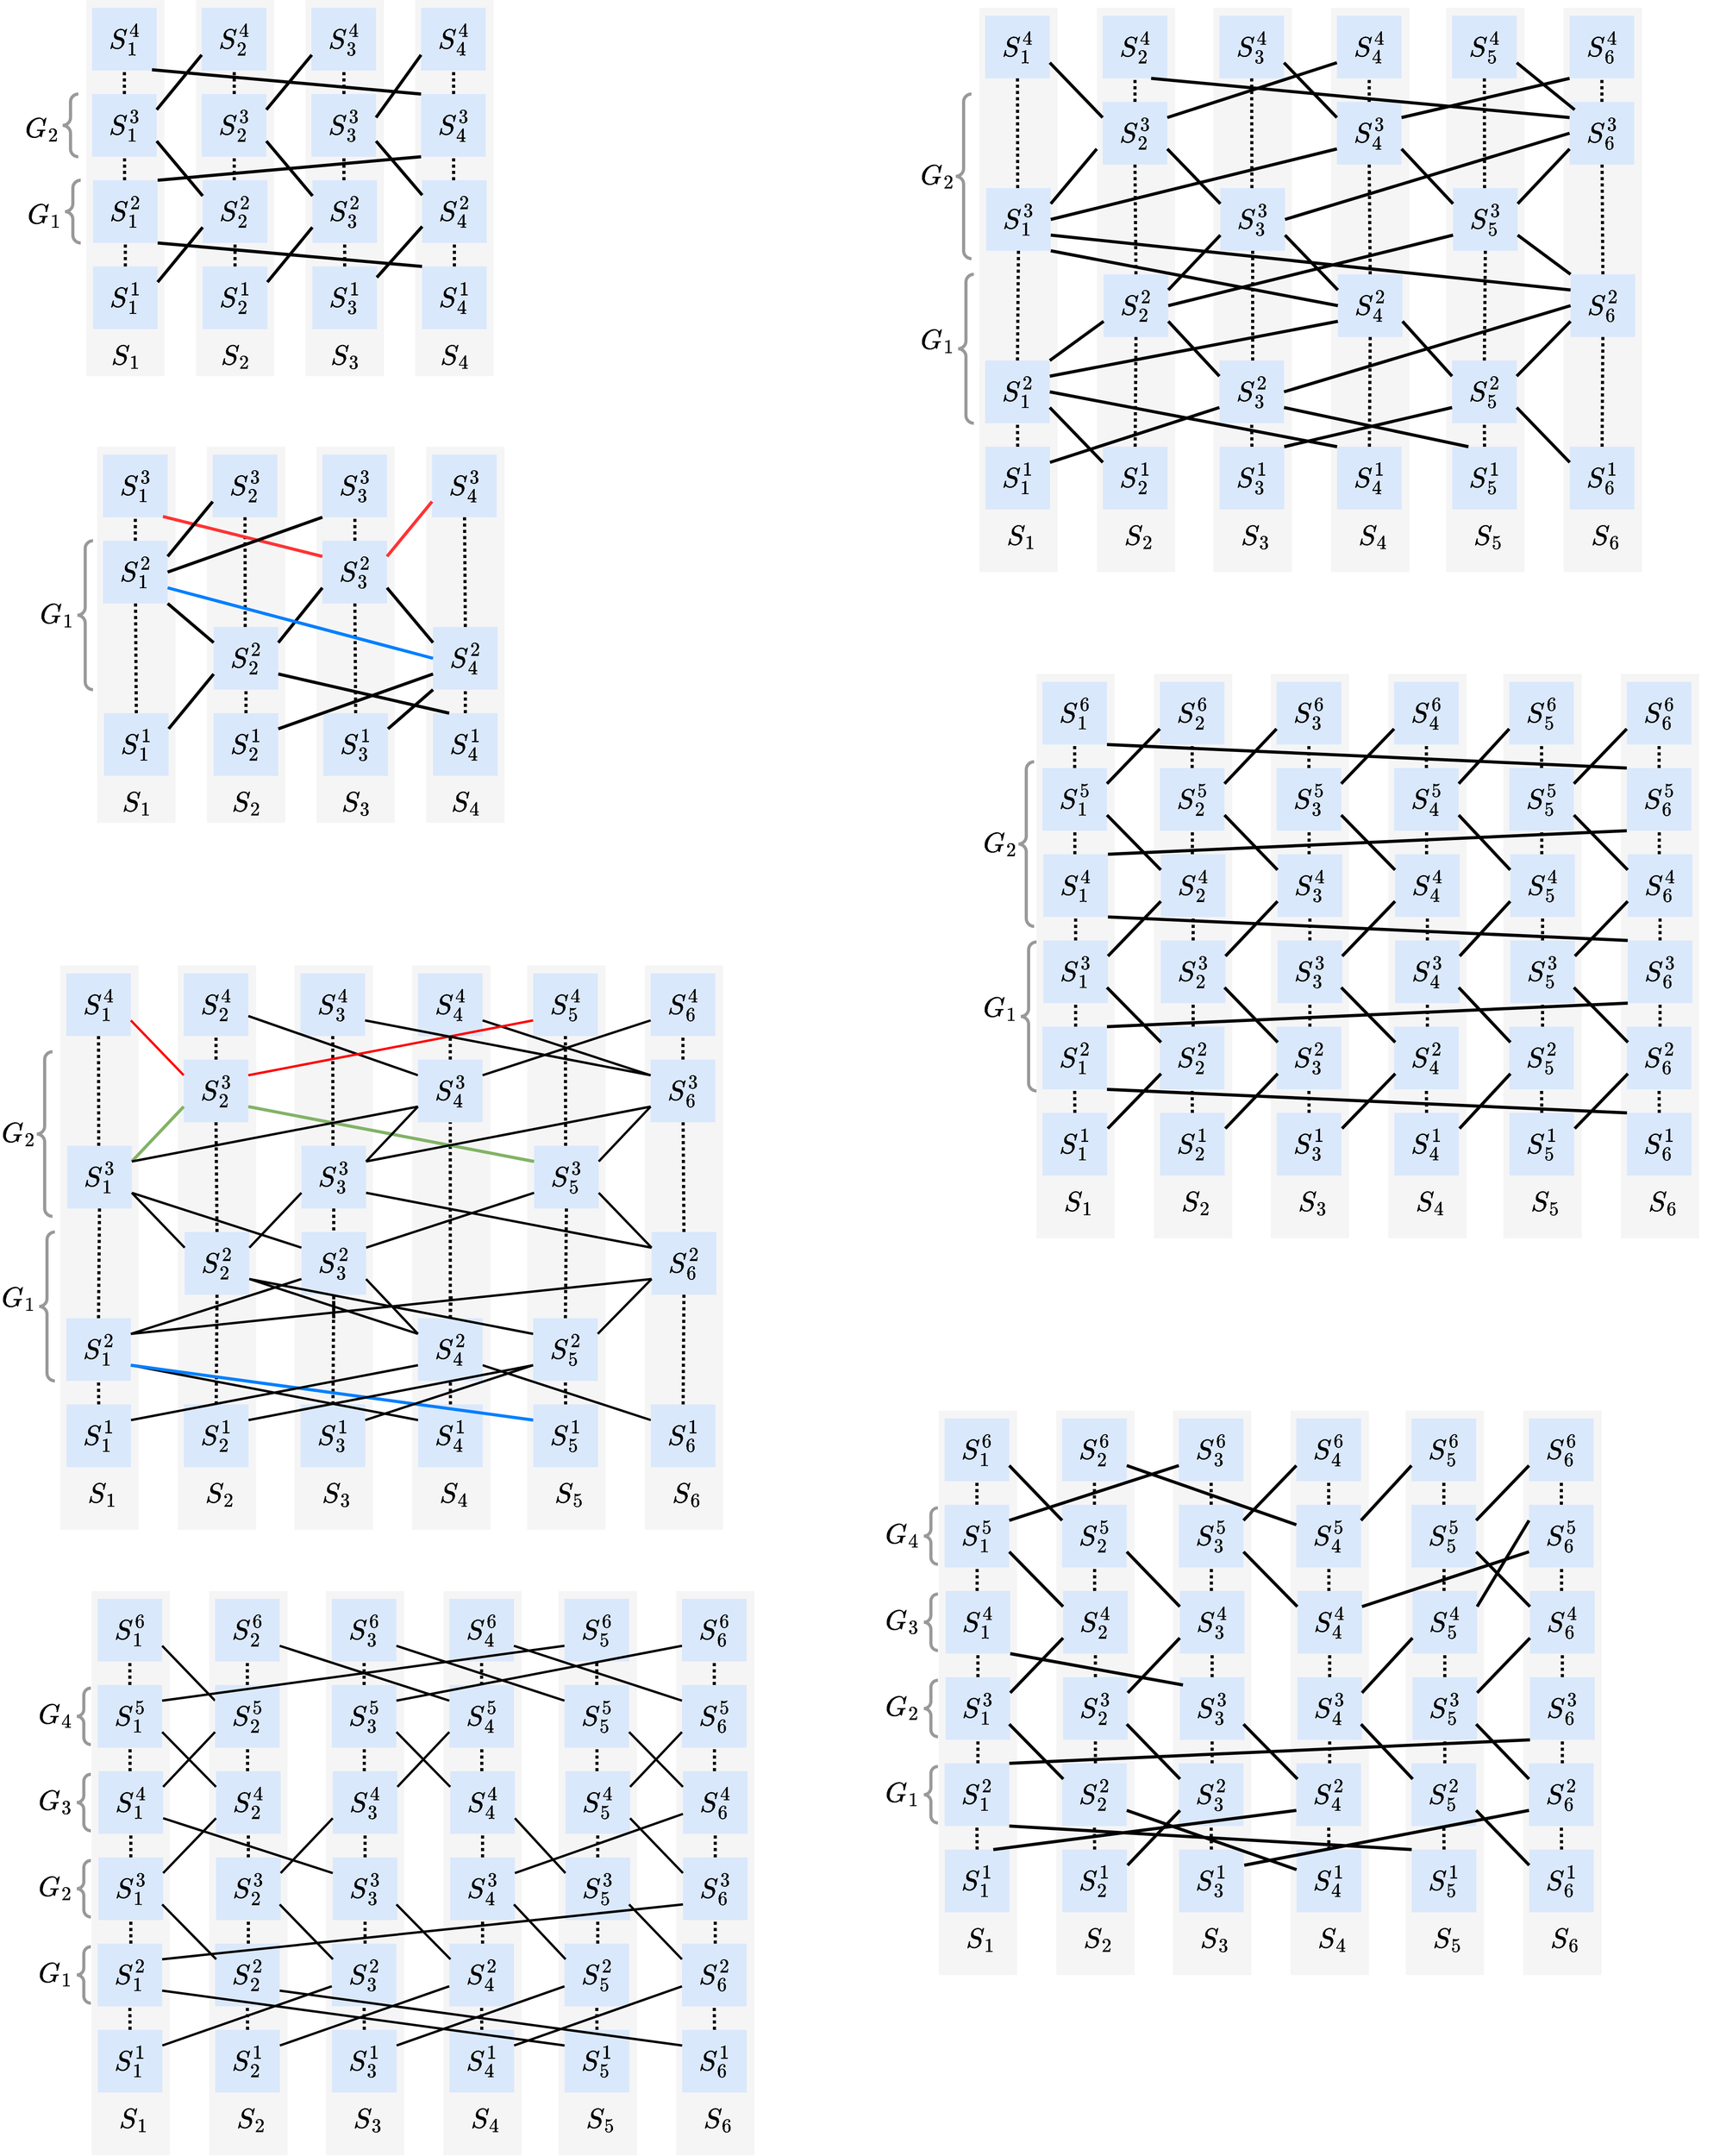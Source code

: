 <mxfile version="20.8.16" type="device"><diagram name="第 1 页" id="vaVC9WbiTn3Yk-Exh0Be"><mxGraphModel dx="2280" dy="1496" grid="1" gridSize="10" guides="1" tooltips="1" connect="1" arrows="1" fold="1" page="1" pageScale="1" pageWidth="827" pageHeight="1169" math="1" shadow="0"><root><mxCell id="0"/><mxCell id="1" parent="0"/><mxCell id="zIIdpunAJde_NHxyU37c-1" value="" style="rounded=0;whiteSpace=wrap;html=1;fillColor=#f5f5f5;fontColor=#333333;strokeColor=none;" parent="1" vertex="1"><mxGeometry x="140" y="40" width="100" height="480" as="geometry"/></mxCell><mxCell id="zIIdpunAJde_NHxyU37c-2" value="&lt;font style=&quot;font-size: 30px;&quot;&gt;$$S_1^4$$&lt;/font&gt;" style="rounded=0;whiteSpace=wrap;html=1;fillColor=#dae8fc;strokeColor=none;" parent="1" vertex="1"><mxGeometry x="147.5" y="50" width="82.5" height="80" as="geometry"/></mxCell><mxCell id="zIIdpunAJde_NHxyU37c-3" value="&lt;font style=&quot;font-size: 30px;&quot;&gt;$$S_1^3$$&lt;/font&gt;" style="rounded=0;whiteSpace=wrap;html=1;fillColor=#dae8fc;strokeColor=none;" parent="1" vertex="1"><mxGeometry x="147.5" y="160" width="82.5" height="80" as="geometry"/></mxCell><mxCell id="zIIdpunAJde_NHxyU37c-6" value="&lt;font style=&quot;font-size: 30px;&quot;&gt;$$S_1^2$$&lt;/font&gt;" style="rounded=0;whiteSpace=wrap;html=1;fillColor=#dae8fc;strokeColor=none;" parent="1" vertex="1"><mxGeometry x="148.75" y="270" width="82.5" height="80" as="geometry"/></mxCell><mxCell id="zIIdpunAJde_NHxyU37c-7" value="&lt;font style=&quot;font-size: 30px;&quot;&gt;$$S_1^1$$&lt;/font&gt;" style="rounded=0;whiteSpace=wrap;html=1;fillColor=#dae8fc;strokeColor=none;" parent="1" vertex="1"><mxGeometry x="148.75" y="380" width="82.5" height="80" as="geometry"/></mxCell><mxCell id="zIIdpunAJde_NHxyU37c-9" value="&lt;font style=&quot;font-size: 30px;&quot;&gt;$$S_1$$&lt;/font&gt;" style="text;html=1;align=center;verticalAlign=middle;resizable=0;points=[];autosize=1;strokeColor=none;fillColor=none;" parent="1" vertex="1"><mxGeometry x="120" y="470" width="140" height="50" as="geometry"/></mxCell><mxCell id="zIIdpunAJde_NHxyU37c-10" value="" style="rounded=0;whiteSpace=wrap;html=1;fillColor=#f5f5f5;fontColor=#333333;strokeColor=none;" parent="1" vertex="1"><mxGeometry x="280" y="40" width="100" height="480" as="geometry"/></mxCell><mxCell id="zIIdpunAJde_NHxyU37c-11" value="&lt;font style=&quot;font-size: 30px;&quot;&gt;$$S_2^4$$&lt;/font&gt;" style="rounded=0;whiteSpace=wrap;html=1;fillColor=#dae8fc;strokeColor=none;" parent="1" vertex="1"><mxGeometry x="287.5" y="50" width="82.5" height="80" as="geometry"/></mxCell><mxCell id="zIIdpunAJde_NHxyU37c-12" value="&lt;font style=&quot;font-size: 30px;&quot;&gt;$$S_2^3$$&lt;/font&gt;" style="rounded=0;whiteSpace=wrap;html=1;fillColor=#dae8fc;strokeColor=none;" parent="1" vertex="1"><mxGeometry x="287.5" y="160" width="82.5" height="80" as="geometry"/></mxCell><mxCell id="zIIdpunAJde_NHxyU37c-13" value="&lt;font style=&quot;font-size: 30px;&quot;&gt;$$S_2^2$$&lt;/font&gt;" style="rounded=0;whiteSpace=wrap;html=1;fillColor=#dae8fc;strokeColor=none;" parent="1" vertex="1"><mxGeometry x="288.75" y="270" width="82.5" height="80" as="geometry"/></mxCell><mxCell id="zIIdpunAJde_NHxyU37c-14" value="&lt;font style=&quot;font-size: 30px;&quot;&gt;$$S_2^1$$&lt;/font&gt;" style="rounded=0;whiteSpace=wrap;html=1;fillColor=#dae8fc;strokeColor=none;" parent="1" vertex="1"><mxGeometry x="288.75" y="380" width="82.5" height="80" as="geometry"/></mxCell><mxCell id="zIIdpunAJde_NHxyU37c-15" value="&lt;font style=&quot;font-size: 30px;&quot;&gt;$$S_2$$&lt;/font&gt;" style="text;html=1;align=center;verticalAlign=middle;resizable=0;points=[];autosize=1;strokeColor=none;fillColor=none;" parent="1" vertex="1"><mxGeometry x="260" y="470" width="140" height="50" as="geometry"/></mxCell><mxCell id="zIIdpunAJde_NHxyU37c-16" value="" style="rounded=0;whiteSpace=wrap;html=1;fillColor=#f5f5f5;fontColor=#333333;strokeColor=none;" parent="1" vertex="1"><mxGeometry x="420" y="40" width="100" height="480" as="geometry"/></mxCell><mxCell id="zIIdpunAJde_NHxyU37c-17" value="&lt;font style=&quot;font-size: 30px;&quot;&gt;$$S_3^4$$&lt;/font&gt;" style="rounded=0;whiteSpace=wrap;html=1;fillColor=#dae8fc;strokeColor=none;" parent="1" vertex="1"><mxGeometry x="427.5" y="50" width="82.5" height="80" as="geometry"/></mxCell><mxCell id="zIIdpunAJde_NHxyU37c-18" value="&lt;font style=&quot;font-size: 30px;&quot;&gt;$$S_3^3$$&lt;/font&gt;" style="rounded=0;whiteSpace=wrap;html=1;fillColor=#dae8fc;strokeColor=none;" parent="1" vertex="1"><mxGeometry x="427.5" y="160" width="82.5" height="80" as="geometry"/></mxCell><mxCell id="zIIdpunAJde_NHxyU37c-19" value="&lt;font style=&quot;font-size: 30px;&quot;&gt;$$S_3^2$$&lt;/font&gt;" style="rounded=0;whiteSpace=wrap;html=1;fillColor=#dae8fc;strokeColor=none;" parent="1" vertex="1"><mxGeometry x="428.75" y="270" width="82.5" height="80" as="geometry"/></mxCell><mxCell id="zIIdpunAJde_NHxyU37c-20" value="&lt;font style=&quot;font-size: 30px;&quot;&gt;$$S_3^1$$&lt;/font&gt;" style="rounded=0;whiteSpace=wrap;html=1;fillColor=#dae8fc;strokeColor=none;" parent="1" vertex="1"><mxGeometry x="428.75" y="380" width="82.5" height="80" as="geometry"/></mxCell><mxCell id="zIIdpunAJde_NHxyU37c-21" value="&lt;font style=&quot;font-size: 30px;&quot;&gt;$$S_3$$&lt;/font&gt;" style="text;html=1;align=center;verticalAlign=middle;resizable=0;points=[];autosize=1;strokeColor=none;fillColor=none;" parent="1" vertex="1"><mxGeometry x="400" y="470" width="140" height="50" as="geometry"/></mxCell><mxCell id="zIIdpunAJde_NHxyU37c-22" value="" style="rounded=0;whiteSpace=wrap;html=1;fillColor=#f5f5f5;fontColor=#333333;strokeColor=none;" parent="1" vertex="1"><mxGeometry x="560" y="40" width="100" height="480" as="geometry"/></mxCell><mxCell id="zIIdpunAJde_NHxyU37c-23" value="&lt;font style=&quot;font-size: 30px;&quot;&gt;$$S_4^4$$&lt;/font&gt;" style="rounded=0;whiteSpace=wrap;html=1;fillColor=#dae8fc;strokeColor=none;" parent="1" vertex="1"><mxGeometry x="567.5" y="50" width="82.5" height="80" as="geometry"/></mxCell><mxCell id="zIIdpunAJde_NHxyU37c-24" value="&lt;font style=&quot;font-size: 30px;&quot;&gt;$$S_4^3$$&lt;/font&gt;" style="rounded=0;whiteSpace=wrap;html=1;fillColor=#dae8fc;strokeColor=none;" parent="1" vertex="1"><mxGeometry x="567.5" y="160" width="82.5" height="80" as="geometry"/></mxCell><mxCell id="zIIdpunAJde_NHxyU37c-25" value="&lt;font style=&quot;font-size: 30px;&quot;&gt;$$S_4^2$$&lt;/font&gt;" style="rounded=0;whiteSpace=wrap;html=1;fillColor=#dae8fc;strokeColor=none;" parent="1" vertex="1"><mxGeometry x="568.75" y="270" width="82.5" height="80" as="geometry"/></mxCell><mxCell id="zIIdpunAJde_NHxyU37c-26" value="&lt;font style=&quot;font-size: 30px;&quot;&gt;$$S_4^1$$&lt;/font&gt;" style="rounded=0;whiteSpace=wrap;html=1;fillColor=#dae8fc;strokeColor=none;" parent="1" vertex="1"><mxGeometry x="568.75" y="380" width="82.5" height="80" as="geometry"/></mxCell><mxCell id="zIIdpunAJde_NHxyU37c-27" value="&lt;font style=&quot;font-size: 30px;&quot;&gt;$$S_4$$&lt;/font&gt;" style="text;html=1;align=center;verticalAlign=middle;resizable=0;points=[];autosize=1;strokeColor=none;fillColor=none;" parent="1" vertex="1"><mxGeometry x="540" y="470" width="140" height="50" as="geometry"/></mxCell><mxCell id="zIIdpunAJde_NHxyU37c-28" value="" style="endArrow=none;dashed=1;html=1;rounded=0;entryX=0.5;entryY=1;entryDx=0;entryDy=0;strokeWidth=4;dashPattern=1 1;" parent="1" source="zIIdpunAJde_NHxyU37c-3" target="zIIdpunAJde_NHxyU37c-2" edge="1"><mxGeometry width="50" height="50" relative="1" as="geometry"><mxPoint x="390" y="280" as="sourcePoint"/><mxPoint x="440" y="230" as="targetPoint"/></mxGeometry></mxCell><mxCell id="zIIdpunAJde_NHxyU37c-30" value="" style="endArrow=none;dashed=1;html=1;rounded=0;entryX=0.5;entryY=1;entryDx=0;entryDy=0;strokeWidth=4;dashPattern=1 1;" parent="1" edge="1"><mxGeometry width="50" height="50" relative="1" as="geometry"><mxPoint x="189" y="270" as="sourcePoint"/><mxPoint x="189" y="240" as="targetPoint"/></mxGeometry></mxCell><mxCell id="zIIdpunAJde_NHxyU37c-31" value="" style="endArrow=none;dashed=1;html=1;rounded=0;entryX=0.5;entryY=1;entryDx=0;entryDy=0;strokeWidth=4;dashPattern=1 1;exitX=0.5;exitY=0;exitDx=0;exitDy=0;" parent="1" source="zIIdpunAJde_NHxyU37c-7" target="zIIdpunAJde_NHxyU37c-6" edge="1"><mxGeometry width="50" height="50" relative="1" as="geometry"><mxPoint x="199" y="280" as="sourcePoint"/><mxPoint x="199" y="250" as="targetPoint"/></mxGeometry></mxCell><mxCell id="zIIdpunAJde_NHxyU37c-32" value="" style="endArrow=none;dashed=1;html=1;rounded=0;entryX=0.5;entryY=1;entryDx=0;entryDy=0;strokeWidth=4;dashPattern=1 1;" parent="1" edge="1"><mxGeometry width="50" height="50" relative="1" as="geometry"><mxPoint x="329" y="160" as="sourcePoint"/><mxPoint x="329" y="130" as="targetPoint"/></mxGeometry></mxCell><mxCell id="zIIdpunAJde_NHxyU37c-33" value="" style="endArrow=none;dashed=1;html=1;rounded=0;entryX=0.5;entryY=1;entryDx=0;entryDy=0;strokeWidth=4;dashPattern=1 1;" parent="1" edge="1"><mxGeometry width="50" height="50" relative="1" as="geometry"><mxPoint x="329" y="270" as="sourcePoint"/><mxPoint x="329" y="240" as="targetPoint"/></mxGeometry></mxCell><mxCell id="zIIdpunAJde_NHxyU37c-34" value="" style="endArrow=none;dashed=1;html=1;rounded=0;entryX=0.5;entryY=1;entryDx=0;entryDy=0;strokeWidth=4;dashPattern=1 1;exitX=0.5;exitY=0;exitDx=0;exitDy=0;" parent="1" edge="1"><mxGeometry width="50" height="50" relative="1" as="geometry"><mxPoint x="330" y="380" as="sourcePoint"/><mxPoint x="330" y="350" as="targetPoint"/></mxGeometry></mxCell><mxCell id="zIIdpunAJde_NHxyU37c-35" value="" style="endArrow=none;dashed=1;html=1;rounded=0;entryX=0.5;entryY=1;entryDx=0;entryDy=0;strokeWidth=4;dashPattern=1 1;" parent="1" edge="1"><mxGeometry width="50" height="50" relative="1" as="geometry"><mxPoint x="469" y="160" as="sourcePoint"/><mxPoint x="469" y="130" as="targetPoint"/></mxGeometry></mxCell><mxCell id="zIIdpunAJde_NHxyU37c-36" value="" style="endArrow=none;dashed=1;html=1;rounded=0;entryX=0.5;entryY=1;entryDx=0;entryDy=0;strokeWidth=4;dashPattern=1 1;" parent="1" edge="1"><mxGeometry width="50" height="50" relative="1" as="geometry"><mxPoint x="469" y="270" as="sourcePoint"/><mxPoint x="469" y="240" as="targetPoint"/></mxGeometry></mxCell><mxCell id="zIIdpunAJde_NHxyU37c-37" value="" style="endArrow=none;dashed=1;html=1;rounded=0;entryX=0.5;entryY=1;entryDx=0;entryDy=0;strokeWidth=4;dashPattern=1 1;exitX=0.5;exitY=0;exitDx=0;exitDy=0;" parent="1" edge="1"><mxGeometry width="50" height="50" relative="1" as="geometry"><mxPoint x="470" y="380" as="sourcePoint"/><mxPoint x="470" y="350" as="targetPoint"/></mxGeometry></mxCell><mxCell id="zIIdpunAJde_NHxyU37c-38" value="" style="endArrow=none;dashed=1;html=1;rounded=0;entryX=0.5;entryY=1;entryDx=0;entryDy=0;strokeWidth=4;dashPattern=1 1;" parent="1" edge="1"><mxGeometry width="50" height="50" relative="1" as="geometry"><mxPoint x="609" y="160" as="sourcePoint"/><mxPoint x="609" y="130" as="targetPoint"/></mxGeometry></mxCell><mxCell id="zIIdpunAJde_NHxyU37c-39" value="" style="endArrow=none;dashed=1;html=1;rounded=0;entryX=0.5;entryY=1;entryDx=0;entryDy=0;strokeWidth=4;dashPattern=1 1;" parent="1" edge="1"><mxGeometry width="50" height="50" relative="1" as="geometry"><mxPoint x="609" y="270" as="sourcePoint"/><mxPoint x="609" y="240" as="targetPoint"/></mxGeometry></mxCell><mxCell id="zIIdpunAJde_NHxyU37c-40" value="" style="endArrow=none;dashed=1;html=1;rounded=0;entryX=0.5;entryY=1;entryDx=0;entryDy=0;strokeWidth=4;dashPattern=1 1;exitX=0.5;exitY=0;exitDx=0;exitDy=0;" parent="1" edge="1"><mxGeometry width="50" height="50" relative="1" as="geometry"><mxPoint x="610" y="380" as="sourcePoint"/><mxPoint x="610" y="350" as="targetPoint"/></mxGeometry></mxCell><mxCell id="zIIdpunAJde_NHxyU37c-41" value="" style="endArrow=none;html=1;rounded=0;strokeWidth=4;exitX=0.927;exitY=0.988;exitDx=0;exitDy=0;exitPerimeter=0;entryX=0;entryY=0;entryDx=0;entryDy=0;" parent="1" source="zIIdpunAJde_NHxyU37c-2" target="zIIdpunAJde_NHxyU37c-24" edge="1"><mxGeometry width="50" height="50" relative="1" as="geometry"><mxPoint x="390" y="280" as="sourcePoint"/><mxPoint x="440" y="230" as="targetPoint"/></mxGeometry></mxCell><mxCell id="zIIdpunAJde_NHxyU37c-42" value="" style="endArrow=none;html=1;rounded=0;strokeWidth=4;exitX=1;exitY=0.25;exitDx=0;exitDy=0;entryX=0;entryY=0.75;entryDx=0;entryDy=0;" parent="1" source="zIIdpunAJde_NHxyU37c-3" target="zIIdpunAJde_NHxyU37c-11" edge="1"><mxGeometry width="50" height="50" relative="1" as="geometry"><mxPoint x="234" y="139" as="sourcePoint"/><mxPoint x="578" y="170" as="targetPoint"/></mxGeometry></mxCell><mxCell id="zIIdpunAJde_NHxyU37c-43" value="" style="endArrow=none;html=1;rounded=0;strokeWidth=4;entryX=0;entryY=0.25;entryDx=0;entryDy=0;exitX=1;exitY=0.75;exitDx=0;exitDy=0;" parent="1" source="zIIdpunAJde_NHxyU37c-3" target="zIIdpunAJde_NHxyU37c-13" edge="1"><mxGeometry width="50" height="50" relative="1" as="geometry"><mxPoint x="230" y="240" as="sourcePoint"/><mxPoint x="298" y="120" as="targetPoint"/></mxGeometry></mxCell><mxCell id="zIIdpunAJde_NHxyU37c-44" value="" style="endArrow=none;html=1;rounded=0;strokeWidth=4;entryX=0;entryY=1;entryDx=0;entryDy=0;exitX=1;exitY=0;exitDx=0;exitDy=0;" parent="1" source="zIIdpunAJde_NHxyU37c-6" target="zIIdpunAJde_NHxyU37c-24" edge="1"><mxGeometry width="50" height="50" relative="1" as="geometry"><mxPoint x="240" y="250" as="sourcePoint"/><mxPoint x="299" y="300" as="targetPoint"/></mxGeometry></mxCell><mxCell id="zIIdpunAJde_NHxyU37c-45" value="" style="endArrow=none;html=1;rounded=0;strokeWidth=4;entryX=0;entryY=0;entryDx=0;entryDy=0;exitX=1;exitY=1;exitDx=0;exitDy=0;" parent="1" source="zIIdpunAJde_NHxyU37c-6" target="zIIdpunAJde_NHxyU37c-26" edge="1"><mxGeometry width="50" height="50" relative="1" as="geometry"><mxPoint x="241" y="280" as="sourcePoint"/><mxPoint x="578" y="250" as="targetPoint"/></mxGeometry></mxCell><mxCell id="zIIdpunAJde_NHxyU37c-46" value="" style="endArrow=none;html=1;rounded=0;strokeWidth=4;exitX=1;exitY=0.25;exitDx=0;exitDy=0;entryX=0;entryY=0.75;entryDx=0;entryDy=0;" parent="1" source="zIIdpunAJde_NHxyU37c-7" target="zIIdpunAJde_NHxyU37c-13" edge="1"><mxGeometry width="50" height="50" relative="1" as="geometry"><mxPoint x="240" y="170" as="sourcePoint"/><mxPoint x="298" y="120" as="targetPoint"/></mxGeometry></mxCell><mxCell id="zIIdpunAJde_NHxyU37c-47" value="" style="endArrow=none;html=1;rounded=0;strokeWidth=4;entryX=0;entryY=0.75;entryDx=0;entryDy=0;exitX=1;exitY=0.25;exitDx=0;exitDy=0;" parent="1" source="zIIdpunAJde_NHxyU37c-12" edge="1"><mxGeometry width="50" height="50" relative="1" as="geometry"><mxPoint x="370" y="160" as="sourcePoint"/><mxPoint x="428" y="110" as="targetPoint"/></mxGeometry></mxCell><mxCell id="zIIdpunAJde_NHxyU37c-48" value="" style="endArrow=none;html=1;rounded=0;strokeWidth=4;entryX=0;entryY=0.25;entryDx=0;entryDy=0;exitX=1;exitY=0.75;exitDx=0;exitDy=0;" parent="1" source="zIIdpunAJde_NHxyU37c-12" edge="1"><mxGeometry width="50" height="50" relative="1" as="geometry"><mxPoint x="370" y="240" as="sourcePoint"/><mxPoint x="429" y="290" as="targetPoint"/></mxGeometry></mxCell><mxCell id="zIIdpunAJde_NHxyU37c-49" value="" style="endArrow=none;html=1;rounded=0;strokeWidth=4;exitX=1;exitY=0.25;exitDx=0;exitDy=0;entryX=0;entryY=0.75;entryDx=0;entryDy=0;" parent="1" source="zIIdpunAJde_NHxyU37c-14" target="zIIdpunAJde_NHxyU37c-19" edge="1"><mxGeometry width="50" height="50" relative="1" as="geometry"><mxPoint x="241" y="390" as="sourcePoint"/><mxPoint x="299" y="340" as="targetPoint"/></mxGeometry></mxCell><mxCell id="zIIdpunAJde_NHxyU37c-50" value="" style="endArrow=none;html=1;rounded=0;strokeWidth=4;entryX=0;entryY=0.25;entryDx=0;entryDy=0;exitX=1;exitY=0.75;exitDx=0;exitDy=0;" parent="1" source="zIIdpunAJde_NHxyU37c-18" edge="1"><mxGeometry width="50" height="50" relative="1" as="geometry"><mxPoint x="510" y="239" as="sourcePoint"/><mxPoint x="569" y="289" as="targetPoint"/></mxGeometry></mxCell><mxCell id="zIIdpunAJde_NHxyU37c-51" value="" style="endArrow=none;html=1;rounded=0;strokeWidth=4;exitX=0.997;exitY=0.175;exitDx=0;exitDy=0;entryX=0;entryY=0.75;entryDx=0;entryDy=0;exitPerimeter=0;" parent="1" source="zIIdpunAJde_NHxyU37c-20" edge="1"><mxGeometry width="50" height="50" relative="1" as="geometry"><mxPoint x="511" y="379" as="sourcePoint"/><mxPoint x="569" y="329" as="targetPoint"/></mxGeometry></mxCell><mxCell id="zIIdpunAJde_NHxyU37c-52" value="" style="endArrow=none;html=1;rounded=0;strokeWidth=4;entryX=0;entryY=0.75;entryDx=0;entryDy=0;exitX=1;exitY=0.375;exitDx=0;exitDy=0;exitPerimeter=0;" parent="1" source="zIIdpunAJde_NHxyU37c-18" target="zIIdpunAJde_NHxyU37c-23" edge="1"><mxGeometry width="50" height="50" relative="1" as="geometry"><mxPoint x="380" y="170" as="sourcePoint"/><mxPoint x="438" y="120" as="targetPoint"/></mxGeometry></mxCell><mxCell id="zIIdpunAJde_NHxyU37c-53" value="" style="rounded=0;whiteSpace=wrap;html=1;fillColor=#f5f5f5;fontColor=#333333;strokeColor=none;" parent="1" vertex="1"><mxGeometry x="154" y="610" width="100" height="480" as="geometry"/></mxCell><mxCell id="zIIdpunAJde_NHxyU37c-54" value="&lt;font style=&quot;font-size: 30px;&quot;&gt;$$S_1^3$$&lt;/font&gt;" style="rounded=0;whiteSpace=wrap;html=1;fillColor=#dae8fc;strokeColor=none;" parent="1" vertex="1"><mxGeometry x="161.5" y="620" width="82.5" height="80" as="geometry"/></mxCell><mxCell id="zIIdpunAJde_NHxyU37c-55" value="&lt;font style=&quot;font-size: 30px;&quot;&gt;$$S_1^2$$&lt;/font&gt;" style="rounded=0;whiteSpace=wrap;html=1;fillColor=#dae8fc;strokeColor=none;" parent="1" vertex="1"><mxGeometry x="161.5" y="730" width="82.5" height="80" as="geometry"/></mxCell><mxCell id="zIIdpunAJde_NHxyU37c-57" value="&lt;font style=&quot;font-size: 30px;&quot;&gt;$$S_1^1$$&lt;/font&gt;" style="rounded=0;whiteSpace=wrap;html=1;fillColor=#dae8fc;strokeColor=none;" parent="1" vertex="1"><mxGeometry x="162.75" y="950" width="82.5" height="80" as="geometry"/></mxCell><mxCell id="zIIdpunAJde_NHxyU37c-58" value="&lt;font style=&quot;font-size: 30px;&quot;&gt;$$S_1$$&lt;/font&gt;" style="text;html=1;align=center;verticalAlign=middle;resizable=0;points=[];autosize=1;strokeColor=none;fillColor=none;" parent="1" vertex="1"><mxGeometry x="134" y="1040" width="140" height="50" as="geometry"/></mxCell><mxCell id="zIIdpunAJde_NHxyU37c-59" value="" style="rounded=0;whiteSpace=wrap;html=1;fillColor=#f5f5f5;fontColor=#333333;strokeColor=none;" parent="1" vertex="1"><mxGeometry x="294" y="610" width="100" height="480" as="geometry"/></mxCell><mxCell id="zIIdpunAJde_NHxyU37c-60" value="&lt;font style=&quot;font-size: 30px;&quot;&gt;$$S_2^3$$&lt;/font&gt;" style="rounded=0;whiteSpace=wrap;html=1;fillColor=#dae8fc;strokeColor=none;" parent="1" vertex="1"><mxGeometry x="301.5" y="620" width="82.5" height="80" as="geometry"/></mxCell><mxCell id="zIIdpunAJde_NHxyU37c-62" value="&lt;font style=&quot;font-size: 30px;&quot;&gt;$$S_2^2$$&lt;/font&gt;" style="rounded=0;whiteSpace=wrap;html=1;fillColor=#dae8fc;strokeColor=none;" parent="1" vertex="1"><mxGeometry x="302.75" y="840" width="82.5" height="80" as="geometry"/></mxCell><mxCell id="zIIdpunAJde_NHxyU37c-63" value="&lt;font style=&quot;font-size: 30px;&quot;&gt;$$S_2^1$$&lt;/font&gt;" style="rounded=0;whiteSpace=wrap;html=1;fillColor=#dae8fc;strokeColor=none;" parent="1" vertex="1"><mxGeometry x="302.75" y="950" width="82.5" height="80" as="geometry"/></mxCell><mxCell id="zIIdpunAJde_NHxyU37c-64" value="&lt;font style=&quot;font-size: 30px;&quot;&gt;$$S_2$$&lt;/font&gt;" style="text;html=1;align=center;verticalAlign=middle;resizable=0;points=[];autosize=1;strokeColor=none;fillColor=none;" parent="1" vertex="1"><mxGeometry x="274" y="1040" width="140" height="50" as="geometry"/></mxCell><mxCell id="zIIdpunAJde_NHxyU37c-65" value="" style="rounded=0;whiteSpace=wrap;html=1;fillColor=#f5f5f5;fontColor=#333333;strokeColor=none;" parent="1" vertex="1"><mxGeometry x="434" y="610" width="100" height="480" as="geometry"/></mxCell><mxCell id="zIIdpunAJde_NHxyU37c-66" value="&lt;font style=&quot;font-size: 30px;&quot;&gt;$$S_3^3$$&lt;/font&gt;" style="rounded=0;whiteSpace=wrap;html=1;fillColor=#dae8fc;strokeColor=none;" parent="1" vertex="1"><mxGeometry x="441.5" y="620" width="82.5" height="80" as="geometry"/></mxCell><mxCell id="zIIdpunAJde_NHxyU37c-67" value="&lt;font style=&quot;font-size: 30px;&quot;&gt;$$S_3^2$$&lt;/font&gt;" style="rounded=0;whiteSpace=wrap;html=1;fillColor=#dae8fc;strokeColor=none;" parent="1" vertex="1"><mxGeometry x="441.5" y="730" width="82.5" height="80" as="geometry"/></mxCell><mxCell id="zIIdpunAJde_NHxyU37c-69" value="&lt;font style=&quot;font-size: 30px;&quot;&gt;$$S_3^1$$&lt;/font&gt;" style="rounded=0;whiteSpace=wrap;html=1;fillColor=#dae8fc;strokeColor=none;" parent="1" vertex="1"><mxGeometry x="442.75" y="950" width="82.5" height="80" as="geometry"/></mxCell><mxCell id="zIIdpunAJde_NHxyU37c-70" value="&lt;font style=&quot;font-size: 30px;&quot;&gt;$$S_3$$&lt;/font&gt;" style="text;html=1;align=center;verticalAlign=middle;resizable=0;points=[];autosize=1;strokeColor=none;fillColor=none;" parent="1" vertex="1"><mxGeometry x="414" y="1040" width="140" height="50" as="geometry"/></mxCell><mxCell id="zIIdpunAJde_NHxyU37c-71" value="" style="rounded=0;whiteSpace=wrap;html=1;fillColor=#f5f5f5;fontColor=#333333;strokeColor=none;" parent="1" vertex="1"><mxGeometry x="574" y="610" width="100" height="480" as="geometry"/></mxCell><mxCell id="zIIdpunAJde_NHxyU37c-72" value="&lt;font style=&quot;font-size: 30px;&quot;&gt;$$S_4^3$$&lt;/font&gt;" style="rounded=0;whiteSpace=wrap;html=1;fillColor=#dae8fc;strokeColor=none;" parent="1" vertex="1"><mxGeometry x="581.5" y="620" width="82.5" height="80" as="geometry"/></mxCell><mxCell id="zIIdpunAJde_NHxyU37c-74" value="&lt;font style=&quot;font-size: 30px;&quot;&gt;$$S_4^2$$&lt;/font&gt;" style="rounded=0;whiteSpace=wrap;html=1;fillColor=#dae8fc;strokeColor=none;" parent="1" vertex="1"><mxGeometry x="582.75" y="840" width="82.5" height="80" as="geometry"/></mxCell><mxCell id="zIIdpunAJde_NHxyU37c-75" value="&lt;font style=&quot;font-size: 30px;&quot;&gt;$$S_4^1$$&lt;/font&gt;" style="rounded=0;whiteSpace=wrap;html=1;fillColor=#dae8fc;strokeColor=none;" parent="1" vertex="1"><mxGeometry x="582.75" y="950" width="82.5" height="80" as="geometry"/></mxCell><mxCell id="zIIdpunAJde_NHxyU37c-76" value="&lt;font style=&quot;font-size: 30px;&quot;&gt;$$S_4$$&lt;/font&gt;" style="text;html=1;align=center;verticalAlign=middle;resizable=0;points=[];autosize=1;strokeColor=none;fillColor=none;" parent="1" vertex="1"><mxGeometry x="554" y="1040" width="140" height="50" as="geometry"/></mxCell><mxCell id="zIIdpunAJde_NHxyU37c-77" value="" style="endArrow=none;dashed=1;html=1;rounded=0;entryX=0.5;entryY=1;entryDx=0;entryDy=0;strokeWidth=4;dashPattern=1 1;" parent="1" source="zIIdpunAJde_NHxyU37c-55" target="zIIdpunAJde_NHxyU37c-54" edge="1"><mxGeometry width="50" height="50" relative="1" as="geometry"><mxPoint x="404" y="850" as="sourcePoint"/><mxPoint x="454" y="800" as="targetPoint"/></mxGeometry></mxCell><mxCell id="zIIdpunAJde_NHxyU37c-78" value="" style="endArrow=none;dashed=1;html=1;rounded=0;entryX=0.5;entryY=1;entryDx=0;entryDy=0;strokeWidth=4;dashPattern=1 1;exitX=0.5;exitY=0;exitDx=0;exitDy=0;" parent="1" source="zIIdpunAJde_NHxyU37c-57" edge="1"><mxGeometry width="50" height="50" relative="1" as="geometry"><mxPoint x="203" y="840" as="sourcePoint"/><mxPoint x="203" y="810" as="targetPoint"/></mxGeometry></mxCell><mxCell id="zIIdpunAJde_NHxyU37c-81" value="" style="endArrow=none;dashed=1;html=1;rounded=0;entryX=0.5;entryY=1;entryDx=0;entryDy=0;strokeWidth=4;dashPattern=1 1;" parent="1" target="zIIdpunAJde_NHxyU37c-60" edge="1"><mxGeometry width="50" height="50" relative="1" as="geometry"><mxPoint x="343" y="840" as="sourcePoint"/><mxPoint x="343" y="810" as="targetPoint"/></mxGeometry></mxCell><mxCell id="zIIdpunAJde_NHxyU37c-82" value="" style="endArrow=none;dashed=1;html=1;rounded=0;entryX=0.5;entryY=1;entryDx=0;entryDy=0;strokeWidth=4;dashPattern=1 1;exitX=0.5;exitY=0;exitDx=0;exitDy=0;" parent="1" edge="1"><mxGeometry width="50" height="50" relative="1" as="geometry"><mxPoint x="344" y="950" as="sourcePoint"/><mxPoint x="344" y="920" as="targetPoint"/></mxGeometry></mxCell><mxCell id="zIIdpunAJde_NHxyU37c-83" value="" style="endArrow=none;dashed=1;html=1;rounded=0;entryX=0.5;entryY=1;entryDx=0;entryDy=0;strokeWidth=4;dashPattern=1 1;" parent="1" edge="1"><mxGeometry width="50" height="50" relative="1" as="geometry"><mxPoint x="483" y="730" as="sourcePoint"/><mxPoint x="483" y="700" as="targetPoint"/></mxGeometry></mxCell><mxCell id="zIIdpunAJde_NHxyU37c-84" value="" style="endArrow=none;dashed=1;html=1;rounded=0;entryX=0.5;entryY=1;entryDx=0;entryDy=0;strokeWidth=4;dashPattern=1 1;exitX=0.5;exitY=0;exitDx=0;exitDy=0;" parent="1" source="zIIdpunAJde_NHxyU37c-69" edge="1"><mxGeometry width="50" height="50" relative="1" as="geometry"><mxPoint x="483" y="840" as="sourcePoint"/><mxPoint x="483" y="810" as="targetPoint"/></mxGeometry></mxCell><mxCell id="zIIdpunAJde_NHxyU37c-86" value="" style="endArrow=none;dashed=1;html=1;rounded=0;entryX=0.5;entryY=1;entryDx=0;entryDy=0;strokeWidth=4;dashPattern=1 1;exitX=0.5;exitY=0;exitDx=0;exitDy=0;" parent="1" source="zIIdpunAJde_NHxyU37c-74" edge="1"><mxGeometry width="50" height="50" relative="1" as="geometry"><mxPoint x="623" y="730" as="sourcePoint"/><mxPoint x="623" y="700" as="targetPoint"/></mxGeometry></mxCell><mxCell id="zIIdpunAJde_NHxyU37c-88" value="" style="endArrow=none;dashed=1;html=1;rounded=0;entryX=0.5;entryY=1;entryDx=0;entryDy=0;strokeWidth=4;dashPattern=1 1;exitX=0.5;exitY=0;exitDx=0;exitDy=0;" parent="1" edge="1"><mxGeometry width="50" height="50" relative="1" as="geometry"><mxPoint x="624" y="950" as="sourcePoint"/><mxPoint x="624" y="920" as="targetPoint"/></mxGeometry></mxCell><mxCell id="zIIdpunAJde_NHxyU37c-89" value="" style="endArrow=none;html=1;rounded=0;strokeWidth=4;exitX=0.927;exitY=0.988;exitDx=0;exitDy=0;exitPerimeter=0;entryX=0;entryY=0.25;entryDx=0;entryDy=0;strokeColor=#FF3333;" parent="1" source="zIIdpunAJde_NHxyU37c-54" target="zIIdpunAJde_NHxyU37c-67" edge="1"><mxGeometry width="50" height="50" relative="1" as="geometry"><mxPoint x="404" y="850" as="sourcePoint"/><mxPoint x="581.5" y="730" as="targetPoint"/></mxGeometry></mxCell><mxCell id="zIIdpunAJde_NHxyU37c-90" value="" style="endArrow=none;html=1;rounded=0;strokeWidth=4;exitX=1;exitY=0.25;exitDx=0;exitDy=0;entryX=0;entryY=0.75;entryDx=0;entryDy=0;" parent="1" source="zIIdpunAJde_NHxyU37c-55" target="zIIdpunAJde_NHxyU37c-60" edge="1"><mxGeometry width="50" height="50" relative="1" as="geometry"><mxPoint x="248" y="709" as="sourcePoint"/><mxPoint x="592" y="740" as="targetPoint"/></mxGeometry></mxCell><mxCell id="zIIdpunAJde_NHxyU37c-101" value="" style="endArrow=none;html=1;rounded=0;strokeWidth=4;exitX=1;exitY=0.5;exitDx=0;exitDy=0;entryX=0;entryY=1;entryDx=0;entryDy=0;" parent="1" source="zIIdpunAJde_NHxyU37c-55" target="zIIdpunAJde_NHxyU37c-66" edge="1"><mxGeometry width="50" height="50" relative="1" as="geometry"><mxPoint x="254" y="760" as="sourcePoint"/><mxPoint x="312" y="690" as="targetPoint"/></mxGeometry></mxCell><mxCell id="zIIdpunAJde_NHxyU37c-102" value="" style="endArrow=none;html=1;rounded=0;strokeWidth=4;exitX=1;exitY=0.25;exitDx=0;exitDy=0;entryX=0;entryY=0.75;entryDx=0;entryDy=0;strokeColor=#FF3333;" parent="1" source="zIIdpunAJde_NHxyU37c-67" target="zIIdpunAJde_NHxyU37c-72" edge="1"><mxGeometry width="50" height="50" relative="1" as="geometry"><mxPoint x="254" y="760" as="sourcePoint"/><mxPoint x="312" y="690" as="targetPoint"/></mxGeometry></mxCell><mxCell id="zIIdpunAJde_NHxyU37c-103" value="" style="endArrow=none;html=1;rounded=0;strokeWidth=4;exitX=1;exitY=0.75;exitDx=0;exitDy=0;entryX=0;entryY=0.25;entryDx=0;entryDy=0;" parent="1" source="zIIdpunAJde_NHxyU37c-67" target="zIIdpunAJde_NHxyU37c-74" edge="1"><mxGeometry width="50" height="50" relative="1" as="geometry"><mxPoint x="534" y="760" as="sourcePoint"/><mxPoint x="592" y="690" as="targetPoint"/></mxGeometry></mxCell><mxCell id="zIIdpunAJde_NHxyU37c-104" value="" style="endArrow=none;html=1;rounded=0;strokeWidth=4;exitX=0;exitY=0.75;exitDx=0;exitDy=0;entryX=1;entryY=0.25;entryDx=0;entryDy=0;" parent="1" source="zIIdpunAJde_NHxyU37c-67" target="zIIdpunAJde_NHxyU37c-62" edge="1"><mxGeometry width="50" height="50" relative="1" as="geometry"><mxPoint x="534" y="800" as="sourcePoint"/><mxPoint x="593" y="870" as="targetPoint"/></mxGeometry></mxCell><mxCell id="zIIdpunAJde_NHxyU37c-105" value="" style="endArrow=none;html=1;rounded=0;strokeWidth=4;exitX=1;exitY=0.75;exitDx=0;exitDy=0;entryX=0;entryY=0.5;entryDx=0;entryDy=0;strokeColor=#007FFF;" parent="1" source="zIIdpunAJde_NHxyU37c-55" target="zIIdpunAJde_NHxyU37c-74" edge="1"><mxGeometry width="50" height="50" relative="1" as="geometry"><mxPoint x="254" y="760" as="sourcePoint"/><mxPoint x="312" y="690" as="targetPoint"/></mxGeometry></mxCell><mxCell id="zIIdpunAJde_NHxyU37c-106" value="" style="endArrow=none;html=1;rounded=0;strokeWidth=4;exitX=1;exitY=1;exitDx=0;exitDy=0;entryX=0;entryY=0.25;entryDx=0;entryDy=0;" parent="1" source="zIIdpunAJde_NHxyU37c-55" target="zIIdpunAJde_NHxyU37c-62" edge="1"><mxGeometry width="50" height="50" relative="1" as="geometry"><mxPoint x="254" y="800" as="sourcePoint"/><mxPoint x="593" y="890" as="targetPoint"/></mxGeometry></mxCell><mxCell id="zIIdpunAJde_NHxyU37c-107" value="" style="endArrow=none;html=1;rounded=0;strokeWidth=4;exitX=1;exitY=0.25;exitDx=0;exitDy=0;entryX=0;entryY=0.75;entryDx=0;entryDy=0;" parent="1" source="zIIdpunAJde_NHxyU37c-57" target="zIIdpunAJde_NHxyU37c-62" edge="1"><mxGeometry width="50" height="50" relative="1" as="geometry"><mxPoint x="254" y="820" as="sourcePoint"/><mxPoint x="313" y="870" as="targetPoint"/></mxGeometry></mxCell><mxCell id="zIIdpunAJde_NHxyU37c-108" value="" style="endArrow=none;html=1;rounded=0;strokeWidth=4;exitX=0.25;exitY=0;exitDx=0;exitDy=0;entryX=1;entryY=0.75;entryDx=0;entryDy=0;" parent="1" source="zIIdpunAJde_NHxyU37c-75" target="zIIdpunAJde_NHxyU37c-62" edge="1"><mxGeometry width="50" height="50" relative="1" as="geometry"><mxPoint x="255" y="980" as="sourcePoint"/><mxPoint x="313" y="910" as="targetPoint"/></mxGeometry></mxCell><mxCell id="zIIdpunAJde_NHxyU37c-109" value="" style="endArrow=none;html=1;rounded=0;strokeWidth=4;exitX=0;exitY=0.75;exitDx=0;exitDy=0;entryX=1;entryY=0.25;entryDx=0;entryDy=0;" parent="1" source="zIIdpunAJde_NHxyU37c-74" target="zIIdpunAJde_NHxyU37c-63" edge="1"><mxGeometry width="50" height="50" relative="1" as="geometry"><mxPoint x="613" y="960" as="sourcePoint"/><mxPoint x="395" y="910" as="targetPoint"/></mxGeometry></mxCell><mxCell id="zIIdpunAJde_NHxyU37c-110" value="" style="endArrow=none;html=1;rounded=0;strokeWidth=4;entryX=1;entryY=0.25;entryDx=0;entryDy=0;exitX=0;exitY=1;exitDx=0;exitDy=0;" parent="1" source="zIIdpunAJde_NHxyU37c-74" target="zIIdpunAJde_NHxyU37c-69" edge="1"><mxGeometry width="50" height="50" relative="1" as="geometry"><mxPoint x="590" y="910" as="sourcePoint"/><mxPoint x="395" y="980" as="targetPoint"/></mxGeometry></mxCell><mxCell id="-CafahiYKZ3nEIbXQZZ--1" value="" style="labelPosition=right;align=left;strokeWidth=4;shape=mxgraph.mockup.markup.curlyBrace;html=1;shadow=0;dashed=0;strokeColor=#999999;direction=north;" parent="1" vertex="1"><mxGeometry x="110" y="160" width="20" height="80" as="geometry"/></mxCell><mxCell id="-CafahiYKZ3nEIbXQZZ--2" value="&lt;span style=&quot;color: rgb(0, 0, 0); font-family: Helvetica; font-size: 30px; font-style: normal; font-variant-ligatures: normal; font-variant-caps: normal; font-weight: 400; letter-spacing: normal; orphans: 2; text-align: center; text-indent: 0px; text-transform: none; widows: 2; word-spacing: 0px; -webkit-text-stroke-width: 0px; background-color: rgb(251, 251, 251); text-decoration-thickness: initial; text-decoration-style: initial; text-decoration-color: initial; float: none; display: inline !important;&quot;&gt;$$G_2$$&lt;/span&gt;" style="text;whiteSpace=wrap;html=1;" parent="1" vertex="1"><mxGeometry x="60" y="150" width="60" height="60" as="geometry"/></mxCell><mxCell id="-CafahiYKZ3nEIbXQZZ--4" value="" style="labelPosition=right;align=left;strokeWidth=4;shape=mxgraph.mockup.markup.curlyBrace;html=1;shadow=0;dashed=0;strokeColor=#999999;direction=north;" parent="1" vertex="1"><mxGeometry x="128.75" y="730" width="20" height="190" as="geometry"/></mxCell><mxCell id="-CafahiYKZ3nEIbXQZZ--5" value="&lt;span style=&quot;color: rgb(0, 0, 0); font-family: Helvetica; font-size: 30px; font-style: normal; font-variant-ligatures: normal; font-variant-caps: normal; font-weight: 400; letter-spacing: normal; orphans: 2; text-align: center; text-indent: 0px; text-transform: none; widows: 2; word-spacing: 0px; -webkit-text-stroke-width: 0px; background-color: rgb(251, 251, 251); text-decoration-thickness: initial; text-decoration-style: initial; text-decoration-color: initial; float: none; display: inline !important;&quot;&gt;$$G_1$$&lt;/span&gt;" style="text;whiteSpace=wrap;html=1;" parent="1" vertex="1"><mxGeometry x="78.75" y="770" width="60" height="60" as="geometry"/></mxCell><mxCell id="-CafahiYKZ3nEIbXQZZ--6" value="" style="labelPosition=right;align=left;strokeWidth=4;shape=mxgraph.mockup.markup.curlyBrace;html=1;shadow=0;dashed=0;strokeColor=#999999;direction=north;" parent="1" vertex="1"><mxGeometry x="113" y="270" width="20" height="80" as="geometry"/></mxCell><mxCell id="-CafahiYKZ3nEIbXQZZ--7" value="&lt;span style=&quot;color: rgb(0, 0, 0); font-family: Helvetica; font-size: 30px; font-style: normal; font-variant-ligatures: normal; font-variant-caps: normal; font-weight: 400; letter-spacing: normal; orphans: 2; text-align: center; text-indent: 0px; text-transform: none; widows: 2; word-spacing: 0px; -webkit-text-stroke-width: 0px; background-color: rgb(251, 251, 251); text-decoration-thickness: initial; text-decoration-style: initial; text-decoration-color: initial; float: none; display: inline !important;&quot;&gt;$$G_1$$&lt;/span&gt;" style="text;whiteSpace=wrap;html=1;" parent="1" vertex="1"><mxGeometry x="63" y="260" width="60" height="60" as="geometry"/></mxCell><mxCell id="Y8bFMUi84n1aGQ0gDKGa-49" value="" style="rounded=0;whiteSpace=wrap;html=1;fillColor=#f5f5f5;fontColor=#333333;strokeColor=none;" parent="1" vertex="1"><mxGeometry x="1280" y="50" width="100" height="720" as="geometry"/></mxCell><mxCell id="Y8bFMUi84n1aGQ0gDKGa-50" value="&lt;font style=&quot;font-size: 30px;&quot;&gt;$$S_1^4$$&lt;/font&gt;" style="rounded=0;whiteSpace=wrap;html=1;fillColor=#dae8fc;strokeColor=none;" parent="1" vertex="1"><mxGeometry x="1287.5" y="60" width="82.5" height="80" as="geometry"/></mxCell><mxCell id="Y8bFMUi84n1aGQ0gDKGa-52" value="&lt;font style=&quot;font-size: 30px;&quot;&gt;$$S_1^3$$&lt;/font&gt;" style="rounded=0;whiteSpace=wrap;html=1;fillColor=#dae8fc;strokeColor=none;" parent="1" vertex="1"><mxGeometry x="1288.75" y="280" width="82.5" height="80" as="geometry"/></mxCell><mxCell id="Y8bFMUi84n1aGQ0gDKGa-54" value="&lt;font style=&quot;font-size: 30px;&quot;&gt;$$S_1$$&lt;/font&gt;" style="text;html=1;align=center;verticalAlign=middle;resizable=0;points=[];autosize=1;strokeColor=none;fillColor=none;" parent="1" vertex="1"><mxGeometry x="1263" y="700" width="140" height="50" as="geometry"/></mxCell><mxCell id="Y8bFMUi84n1aGQ0gDKGa-74" value="" style="endArrow=none;dashed=1;html=1;rounded=0;entryX=0.5;entryY=1;entryDx=0;entryDy=0;strokeWidth=4;dashPattern=1 1;" parent="1" target="Y8bFMUi84n1aGQ0gDKGa-50" edge="1"><mxGeometry width="50" height="50" relative="1" as="geometry"><mxPoint x="1329" y="280" as="sourcePoint"/><mxPoint x="1329" y="250" as="targetPoint"/></mxGeometry></mxCell><mxCell id="Y8bFMUi84n1aGQ0gDKGa-75" value="" style="endArrow=none;dashed=1;html=1;rounded=0;strokeWidth=4;dashPattern=1 1;exitX=0.5;exitY=0;exitDx=0;exitDy=0;" parent="1" source="ehOU3BM3smtnj6SpNnRj-1" edge="1"><mxGeometry width="50" height="50" relative="1" as="geometry"><mxPoint x="1330" y="390" as="sourcePoint"/><mxPoint x="1330" y="360" as="targetPoint"/></mxGeometry></mxCell><mxCell id="Y8bFMUi84n1aGQ0gDKGa-97" value="" style="labelPosition=right;align=left;strokeWidth=4;shape=mxgraph.mockup.markup.curlyBrace;html=1;shadow=0;dashed=0;strokeColor=#999999;direction=north;" parent="1" vertex="1"><mxGeometry x="1250" y="160" width="20" height="210" as="geometry"/></mxCell><mxCell id="Y8bFMUi84n1aGQ0gDKGa-98" value="&lt;span style=&quot;color: rgb(0, 0, 0); font-family: Helvetica; font-size: 30px; font-style: normal; font-variant-ligatures: normal; font-variant-caps: normal; font-weight: 400; letter-spacing: normal; orphans: 2; text-align: center; text-indent: 0px; text-transform: none; widows: 2; word-spacing: 0px; -webkit-text-stroke-width: 0px; background-color: rgb(251, 251, 251); text-decoration-thickness: initial; text-decoration-style: initial; text-decoration-color: initial; float: none; display: inline !important;&quot;&gt;$$G_2$$&lt;/span&gt;" style="text;whiteSpace=wrap;html=1;" parent="1" vertex="1"><mxGeometry x="1203" y="210" width="60" height="60" as="geometry"/></mxCell><mxCell id="Y8bFMUi84n1aGQ0gDKGa-99" value="" style="labelPosition=right;align=left;strokeWidth=4;shape=mxgraph.mockup.markup.curlyBrace;html=1;shadow=0;dashed=0;strokeColor=#999999;direction=north;" parent="1" vertex="1"><mxGeometry x="1253" y="390" width="20" height="190" as="geometry"/></mxCell><mxCell id="Y8bFMUi84n1aGQ0gDKGa-100" value="&lt;span style=&quot;color: rgb(0, 0, 0); font-family: Helvetica; font-size: 30px; font-style: normal; font-variant-ligatures: normal; font-variant-caps: normal; font-weight: 400; letter-spacing: normal; orphans: 2; text-align: center; text-indent: 0px; text-transform: none; widows: 2; word-spacing: 0px; -webkit-text-stroke-width: 0px; background-color: rgb(251, 251, 251); text-decoration-thickness: initial; text-decoration-style: initial; text-decoration-color: initial; float: none; display: inline !important;&quot;&gt;$$G_1$$&lt;/span&gt;" style="text;whiteSpace=wrap;html=1;" parent="1" vertex="1"><mxGeometry x="1203" y="420" width="60" height="70" as="geometry"/></mxCell><mxCell id="ehOU3BM3smtnj6SpNnRj-1" value="&lt;font style=&quot;font-size: 30px;&quot;&gt;$$S_1^2$$&lt;/font&gt;" style="rounded=0;whiteSpace=wrap;html=1;fillColor=#dae8fc;strokeColor=none;" parent="1" vertex="1"><mxGeometry x="1287.5" y="500" width="82.5" height="80" as="geometry"/></mxCell><mxCell id="ehOU3BM3smtnj6SpNnRj-2" value="&lt;font style=&quot;font-size: 30px;&quot;&gt;$$S_1^1$$&lt;/font&gt;" style="rounded=0;whiteSpace=wrap;html=1;fillColor=#dae8fc;strokeColor=none;" parent="1" vertex="1"><mxGeometry x="1287.75" y="610" width="82.5" height="80" as="geometry"/></mxCell><mxCell id="ehOU3BM3smtnj6SpNnRj-3" value="" style="endArrow=none;dashed=1;html=1;rounded=0;entryX=0.5;entryY=1;entryDx=0;entryDy=0;strokeWidth=4;dashPattern=1 1;exitX=0.5;exitY=0;exitDx=0;exitDy=0;" parent="1" source="ehOU3BM3smtnj6SpNnRj-2" target="ehOU3BM3smtnj6SpNnRj-1" edge="1"><mxGeometry width="50" height="50" relative="1" as="geometry"><mxPoint x="1339" y="560" as="sourcePoint"/><mxPoint x="1339" y="530" as="targetPoint"/></mxGeometry></mxCell><mxCell id="ehOU3BM3smtnj6SpNnRj-5" value="" style="rounded=0;whiteSpace=wrap;html=1;fillColor=#f5f5f5;fontColor=#333333;strokeColor=none;" parent="1" vertex="1"><mxGeometry x="1430" y="50" width="100" height="720" as="geometry"/></mxCell><mxCell id="ehOU3BM3smtnj6SpNnRj-6" value="&lt;font style=&quot;font-size: 30px;&quot;&gt;$$S_2^4$$&lt;/font&gt;" style="rounded=0;whiteSpace=wrap;html=1;fillColor=#dae8fc;strokeColor=none;" parent="1" vertex="1"><mxGeometry x="1437.5" y="60" width="82.5" height="80" as="geometry"/></mxCell><mxCell id="ehOU3BM3smtnj6SpNnRj-7" value="&lt;font style=&quot;font-size: 30px;&quot;&gt;$$S_2^3$$&lt;/font&gt;" style="rounded=0;whiteSpace=wrap;html=1;fillColor=#dae8fc;strokeColor=none;" parent="1" vertex="1"><mxGeometry x="1437.5" y="170" width="82.5" height="80" as="geometry"/></mxCell><mxCell id="ehOU3BM3smtnj6SpNnRj-9" value="&lt;font style=&quot;font-size: 30px;&quot;&gt;$$S_2^2$$&lt;/font&gt;" style="rounded=0;whiteSpace=wrap;html=1;fillColor=#dae8fc;strokeColor=none;" parent="1" vertex="1"><mxGeometry x="1438.75" y="390" width="82.5" height="80" as="geometry"/></mxCell><mxCell id="ehOU3BM3smtnj6SpNnRj-10" value="&lt;font style=&quot;font-size: 30px;&quot;&gt;$$S_2$$&lt;/font&gt;" style="text;html=1;align=center;verticalAlign=middle;resizable=0;points=[];autosize=1;strokeColor=none;fillColor=none;" parent="1" vertex="1"><mxGeometry x="1413" y="700" width="140" height="50" as="geometry"/></mxCell><mxCell id="ehOU3BM3smtnj6SpNnRj-11" value="" style="endArrow=none;dashed=1;html=1;rounded=0;entryX=0.5;entryY=1;entryDx=0;entryDy=0;strokeWidth=4;dashPattern=1 1;" parent="1" source="ehOU3BM3smtnj6SpNnRj-7" target="ehOU3BM3smtnj6SpNnRj-6" edge="1"><mxGeometry width="50" height="50" relative="1" as="geometry"><mxPoint x="1680" y="290" as="sourcePoint"/><mxPoint x="1730" y="240" as="targetPoint"/></mxGeometry></mxCell><mxCell id="ehOU3BM3smtnj6SpNnRj-13" value="" style="endArrow=none;dashed=1;html=1;rounded=0;strokeWidth=4;dashPattern=1 1;exitX=0.5;exitY=0;exitDx=0;exitDy=0;entryX=0.5;entryY=1;entryDx=0;entryDy=0;" parent="1" source="ehOU3BM3smtnj6SpNnRj-9" target="ehOU3BM3smtnj6SpNnRj-7" edge="1"><mxGeometry width="50" height="50" relative="1" as="geometry"><mxPoint x="1489" y="290" as="sourcePoint"/><mxPoint x="1480" y="360" as="targetPoint"/></mxGeometry></mxCell><mxCell id="ehOU3BM3smtnj6SpNnRj-15" value="&lt;font style=&quot;font-size: 30px;&quot;&gt;$$S_2^1$$&lt;/font&gt;" style="rounded=0;whiteSpace=wrap;html=1;fillColor=#dae8fc;strokeColor=none;" parent="1" vertex="1"><mxGeometry x="1437.75" y="610" width="82.5" height="80" as="geometry"/></mxCell><mxCell id="ehOU3BM3smtnj6SpNnRj-16" value="" style="endArrow=none;dashed=1;html=1;rounded=0;entryX=0.5;entryY=1;entryDx=0;entryDy=0;strokeWidth=4;dashPattern=1 1;exitX=0.5;exitY=0;exitDx=0;exitDy=0;" parent="1" source="ehOU3BM3smtnj6SpNnRj-15" target="ehOU3BM3smtnj6SpNnRj-9" edge="1"><mxGeometry width="50" height="50" relative="1" as="geometry"><mxPoint x="1489" y="560" as="sourcePoint"/><mxPoint x="1478.75" y="580" as="targetPoint"/></mxGeometry></mxCell><mxCell id="ehOU3BM3smtnj6SpNnRj-44" value="" style="rounded=0;whiteSpace=wrap;html=1;fillColor=#f5f5f5;fontColor=#333333;strokeColor=none;" parent="1" vertex="1"><mxGeometry x="1579" y="50" width="100" height="720" as="geometry"/></mxCell><mxCell id="ehOU3BM3smtnj6SpNnRj-45" value="&lt;font style=&quot;font-size: 30px;&quot;&gt;$$S_3^4$$&lt;/font&gt;" style="rounded=0;whiteSpace=wrap;html=1;fillColor=#dae8fc;strokeColor=none;" parent="1" vertex="1"><mxGeometry x="1586.5" y="60" width="82.5" height="80" as="geometry"/></mxCell><mxCell id="ehOU3BM3smtnj6SpNnRj-47" value="&lt;font style=&quot;font-size: 30px;&quot;&gt;$$S_3^3$$&lt;/font&gt;" style="rounded=0;whiteSpace=wrap;html=1;fillColor=#dae8fc;strokeColor=none;" parent="1" vertex="1"><mxGeometry x="1587.75" y="280" width="82.5" height="80" as="geometry"/></mxCell><mxCell id="ehOU3BM3smtnj6SpNnRj-49" value="&lt;font style=&quot;font-size: 30px;&quot;&gt;$$S_3$$&lt;/font&gt;" style="text;html=1;align=center;verticalAlign=middle;resizable=0;points=[];autosize=1;strokeColor=none;fillColor=none;" parent="1" vertex="1"><mxGeometry x="1562" y="700" width="140" height="50" as="geometry"/></mxCell><mxCell id="ehOU3BM3smtnj6SpNnRj-51" value="" style="endArrow=none;dashed=1;html=1;rounded=0;entryX=0.5;entryY=1;entryDx=0;entryDy=0;strokeWidth=4;dashPattern=1 1;" parent="1" target="ehOU3BM3smtnj6SpNnRj-45" edge="1"><mxGeometry width="50" height="50" relative="1" as="geometry"><mxPoint x="1628" y="280" as="sourcePoint"/><mxPoint x="1628" y="250" as="targetPoint"/></mxGeometry></mxCell><mxCell id="ehOU3BM3smtnj6SpNnRj-53" value="&lt;font style=&quot;font-size: 30px;&quot;&gt;$$S_3^2$$&lt;/font&gt;" style="rounded=0;whiteSpace=wrap;html=1;fillColor=#dae8fc;strokeColor=none;" parent="1" vertex="1"><mxGeometry x="1586.5" y="500" width="82.5" height="80" as="geometry"/></mxCell><mxCell id="ehOU3BM3smtnj6SpNnRj-54" value="&lt;font style=&quot;font-size: 30px;&quot;&gt;$$S_3^1$$&lt;/font&gt;" style="rounded=0;whiteSpace=wrap;html=1;fillColor=#dae8fc;strokeColor=none;" parent="1" vertex="1"><mxGeometry x="1586.75" y="610" width="82.5" height="80" as="geometry"/></mxCell><mxCell id="ehOU3BM3smtnj6SpNnRj-55" value="" style="endArrow=none;dashed=1;html=1;rounded=0;entryX=0.5;entryY=1;entryDx=0;entryDy=0;strokeWidth=4;dashPattern=1 1;exitX=0.5;exitY=0;exitDx=0;exitDy=0;" parent="1" source="ehOU3BM3smtnj6SpNnRj-54" target="ehOU3BM3smtnj6SpNnRj-53" edge="1"><mxGeometry width="50" height="50" relative="1" as="geometry"><mxPoint x="1638" y="560" as="sourcePoint"/><mxPoint x="1638" y="530" as="targetPoint"/></mxGeometry></mxCell><mxCell id="ehOU3BM3smtnj6SpNnRj-56" value="" style="endArrow=none;dashed=1;html=1;rounded=0;strokeWidth=4;dashPattern=1 1;exitX=0.5;exitY=0;exitDx=0;exitDy=0;entryX=0.5;entryY=1;entryDx=0;entryDy=0;" parent="1" target="ehOU3BM3smtnj6SpNnRj-47" edge="1"><mxGeometry width="50" height="50" relative="1" as="geometry"><mxPoint x="1629" y="500" as="sourcePoint"/><mxPoint x="1629" y="470" as="targetPoint"/></mxGeometry></mxCell><mxCell id="ehOU3BM3smtnj6SpNnRj-57" value="" style="rounded=0;whiteSpace=wrap;html=1;fillColor=#f5f5f5;fontColor=#333333;strokeColor=none;" parent="1" vertex="1"><mxGeometry x="1729" y="50" width="100" height="720" as="geometry"/></mxCell><mxCell id="ehOU3BM3smtnj6SpNnRj-58" value="&lt;font style=&quot;font-size: 30px;&quot;&gt;$$S_4^4$$&lt;/font&gt;" style="rounded=0;whiteSpace=wrap;html=1;fillColor=#dae8fc;strokeColor=none;" parent="1" vertex="1"><mxGeometry x="1736.5" y="60" width="82.5" height="80" as="geometry"/></mxCell><mxCell id="ehOU3BM3smtnj6SpNnRj-59" value="&lt;font style=&quot;font-size: 30px;&quot;&gt;$$S_4^3$$&lt;/font&gt;" style="rounded=0;whiteSpace=wrap;html=1;fillColor=#dae8fc;strokeColor=none;" parent="1" vertex="1"><mxGeometry x="1736.5" y="170" width="82.5" height="80" as="geometry"/></mxCell><mxCell id="ehOU3BM3smtnj6SpNnRj-61" value="&lt;font style=&quot;font-size: 30px;&quot;&gt;$$S_4^2$$&lt;/font&gt;" style="rounded=0;whiteSpace=wrap;html=1;fillColor=#dae8fc;strokeColor=none;" parent="1" vertex="1"><mxGeometry x="1737.75" y="390" width="82.5" height="80" as="geometry"/></mxCell><mxCell id="ehOU3BM3smtnj6SpNnRj-62" value="&lt;font style=&quot;font-size: 30px;&quot;&gt;$$S_4$$&lt;/font&gt;" style="text;html=1;align=center;verticalAlign=middle;resizable=0;points=[];autosize=1;strokeColor=none;fillColor=none;" parent="1" vertex="1"><mxGeometry x="1712" y="700" width="140" height="50" as="geometry"/></mxCell><mxCell id="ehOU3BM3smtnj6SpNnRj-63" value="" style="endArrow=none;dashed=1;html=1;rounded=0;entryX=0.5;entryY=1;entryDx=0;entryDy=0;strokeWidth=4;dashPattern=1 1;" parent="1" source="ehOU3BM3smtnj6SpNnRj-59" target="ehOU3BM3smtnj6SpNnRj-58" edge="1"><mxGeometry width="50" height="50" relative="1" as="geometry"><mxPoint x="1979" y="290" as="sourcePoint"/><mxPoint x="2029" y="240" as="targetPoint"/></mxGeometry></mxCell><mxCell id="ehOU3BM3smtnj6SpNnRj-65" value="" style="endArrow=none;dashed=1;html=1;rounded=0;strokeWidth=4;dashPattern=1 1;exitX=0.5;exitY=0;exitDx=0;exitDy=0;entryX=0.5;entryY=1;entryDx=0;entryDy=0;" parent="1" source="ehOU3BM3smtnj6SpNnRj-61" target="ehOU3BM3smtnj6SpNnRj-59" edge="1"><mxGeometry width="50" height="50" relative="1" as="geometry"><mxPoint x="1788" y="290" as="sourcePoint"/><mxPoint x="1779" y="360" as="targetPoint"/></mxGeometry></mxCell><mxCell id="ehOU3BM3smtnj6SpNnRj-67" value="&lt;font style=&quot;font-size: 30px;&quot;&gt;$$S_4^1$$&lt;/font&gt;" style="rounded=0;whiteSpace=wrap;html=1;fillColor=#dae8fc;strokeColor=none;" parent="1" vertex="1"><mxGeometry x="1736.75" y="610" width="82.5" height="80" as="geometry"/></mxCell><mxCell id="ehOU3BM3smtnj6SpNnRj-69" value="" style="endArrow=none;dashed=1;html=1;rounded=0;strokeWidth=4;dashPattern=1 1;exitX=0.5;exitY=0;exitDx=0;exitDy=0;" parent="1" source="ehOU3BM3smtnj6SpNnRj-67" edge="1"><mxGeometry width="50" height="50" relative="1" as="geometry"><mxPoint x="1779" y="500" as="sourcePoint"/><mxPoint x="1779" y="470" as="targetPoint"/></mxGeometry></mxCell><mxCell id="ehOU3BM3smtnj6SpNnRj-70" value="" style="rounded=0;whiteSpace=wrap;html=1;fillColor=#f5f5f5;fontColor=#333333;strokeColor=none;" parent="1" vertex="1"><mxGeometry x="1876" y="50" width="100" height="720" as="geometry"/></mxCell><mxCell id="ehOU3BM3smtnj6SpNnRj-71" value="&lt;font style=&quot;font-size: 30px;&quot;&gt;$$S_5^4$$&lt;/font&gt;" style="rounded=0;whiteSpace=wrap;html=1;fillColor=#dae8fc;strokeColor=none;" parent="1" vertex="1"><mxGeometry x="1883.5" y="60" width="82.5" height="80" as="geometry"/></mxCell><mxCell id="ehOU3BM3smtnj6SpNnRj-73" value="&lt;font style=&quot;font-size: 30px;&quot;&gt;$$S_5^3$$&lt;/font&gt;" style="rounded=0;whiteSpace=wrap;html=1;fillColor=#dae8fc;strokeColor=none;" parent="1" vertex="1"><mxGeometry x="1884.75" y="280" width="82.5" height="80" as="geometry"/></mxCell><mxCell id="ehOU3BM3smtnj6SpNnRj-75" value="&lt;font style=&quot;font-size: 30px;&quot;&gt;$$S_5$$&lt;/font&gt;" style="text;html=1;align=center;verticalAlign=middle;resizable=0;points=[];autosize=1;strokeColor=none;fillColor=none;" parent="1" vertex="1"><mxGeometry x="1859" y="700" width="140" height="50" as="geometry"/></mxCell><mxCell id="ehOU3BM3smtnj6SpNnRj-77" value="" style="endArrow=none;dashed=1;html=1;rounded=0;entryX=0.5;entryY=1;entryDx=0;entryDy=0;strokeWidth=4;dashPattern=1 1;" parent="1" target="ehOU3BM3smtnj6SpNnRj-71" edge="1"><mxGeometry width="50" height="50" relative="1" as="geometry"><mxPoint x="1925" y="280" as="sourcePoint"/><mxPoint x="1925" y="250" as="targetPoint"/></mxGeometry></mxCell><mxCell id="ehOU3BM3smtnj6SpNnRj-78" value="" style="endArrow=none;dashed=1;html=1;rounded=0;strokeWidth=4;dashPattern=1 1;exitX=0.5;exitY=0;exitDx=0;exitDy=0;" parent="1" source="ehOU3BM3smtnj6SpNnRj-79" edge="1"><mxGeometry width="50" height="50" relative="1" as="geometry"><mxPoint x="1926" y="390" as="sourcePoint"/><mxPoint x="1926" y="360" as="targetPoint"/></mxGeometry></mxCell><mxCell id="ehOU3BM3smtnj6SpNnRj-79" value="&lt;font style=&quot;font-size: 30px;&quot;&gt;$$S_5^2$$&lt;/font&gt;" style="rounded=0;whiteSpace=wrap;html=1;fillColor=#dae8fc;strokeColor=none;" parent="1" vertex="1"><mxGeometry x="1883.5" y="500" width="82.5" height="80" as="geometry"/></mxCell><mxCell id="ehOU3BM3smtnj6SpNnRj-80" value="&lt;font style=&quot;font-size: 30px;&quot;&gt;$$S_5^1$$&lt;/font&gt;" style="rounded=0;whiteSpace=wrap;html=1;fillColor=#dae8fc;strokeColor=none;" parent="1" vertex="1"><mxGeometry x="1883.75" y="610" width="82.5" height="80" as="geometry"/></mxCell><mxCell id="ehOU3BM3smtnj6SpNnRj-81" value="" style="endArrow=none;dashed=1;html=1;rounded=0;entryX=0.5;entryY=1;entryDx=0;entryDy=0;strokeWidth=4;dashPattern=1 1;exitX=0.5;exitY=0;exitDx=0;exitDy=0;" parent="1" source="ehOU3BM3smtnj6SpNnRj-80" target="ehOU3BM3smtnj6SpNnRj-79" edge="1"><mxGeometry width="50" height="50" relative="1" as="geometry"><mxPoint x="1935" y="560" as="sourcePoint"/><mxPoint x="1935" y="530" as="targetPoint"/></mxGeometry></mxCell><mxCell id="ehOU3BM3smtnj6SpNnRj-83" value="" style="rounded=0;whiteSpace=wrap;html=1;fillColor=#f5f5f5;fontColor=#333333;strokeColor=none;" parent="1" vertex="1"><mxGeometry x="2026" y="50" width="100" height="720" as="geometry"/></mxCell><mxCell id="ehOU3BM3smtnj6SpNnRj-84" value="&lt;font style=&quot;font-size: 30px;&quot;&gt;$$S_6^4$$&lt;/font&gt;" style="rounded=0;whiteSpace=wrap;html=1;fillColor=#dae8fc;strokeColor=none;" parent="1" vertex="1"><mxGeometry x="2033.5" y="60" width="82.5" height="80" as="geometry"/></mxCell><mxCell id="ehOU3BM3smtnj6SpNnRj-85" value="&lt;font style=&quot;font-size: 30px;&quot;&gt;$$S_6^3$$&lt;/font&gt;" style="rounded=0;whiteSpace=wrap;html=1;fillColor=#dae8fc;strokeColor=none;" parent="1" vertex="1"><mxGeometry x="2033.5" y="170" width="82.5" height="80" as="geometry"/></mxCell><mxCell id="ehOU3BM3smtnj6SpNnRj-87" value="&lt;font style=&quot;font-size: 30px;&quot;&gt;$$S_6^2$$&lt;/font&gt;" style="rounded=0;whiteSpace=wrap;html=1;fillColor=#dae8fc;strokeColor=none;" parent="1" vertex="1"><mxGeometry x="2034.75" y="390" width="82.5" height="80" as="geometry"/></mxCell><mxCell id="ehOU3BM3smtnj6SpNnRj-88" value="&lt;font style=&quot;font-size: 30px;&quot;&gt;$$S_6$$&lt;/font&gt;" style="text;html=1;align=center;verticalAlign=middle;resizable=0;points=[];autosize=1;strokeColor=none;fillColor=none;" parent="1" vertex="1"><mxGeometry x="2009" y="700" width="140" height="50" as="geometry"/></mxCell><mxCell id="ehOU3BM3smtnj6SpNnRj-89" value="" style="endArrow=none;dashed=1;html=1;rounded=0;entryX=0.5;entryY=1;entryDx=0;entryDy=0;strokeWidth=4;dashPattern=1 1;" parent="1" source="ehOU3BM3smtnj6SpNnRj-85" target="ehOU3BM3smtnj6SpNnRj-84" edge="1"><mxGeometry width="50" height="50" relative="1" as="geometry"><mxPoint x="2276" y="290" as="sourcePoint"/><mxPoint x="2326" y="240" as="targetPoint"/></mxGeometry></mxCell><mxCell id="ehOU3BM3smtnj6SpNnRj-90" value="" style="endArrow=none;dashed=1;html=1;rounded=0;entryX=0.5;entryY=1;entryDx=0;entryDy=0;strokeWidth=4;dashPattern=1 1;exitX=0.5;exitY=0;exitDx=0;exitDy=0;" parent="1" source="ehOU3BM3smtnj6SpNnRj-87" edge="1"><mxGeometry width="50" height="50" relative="1" as="geometry"><mxPoint x="2075" y="280" as="sourcePoint"/><mxPoint x="2075" y="250" as="targetPoint"/></mxGeometry></mxCell><mxCell id="ehOU3BM3smtnj6SpNnRj-93" value="&lt;font style=&quot;font-size: 30px;&quot;&gt;$$S_6^1$$&lt;/font&gt;" style="rounded=0;whiteSpace=wrap;html=1;fillColor=#dae8fc;strokeColor=none;" parent="1" vertex="1"><mxGeometry x="2033.75" y="610" width="82.5" height="80" as="geometry"/></mxCell><mxCell id="ehOU3BM3smtnj6SpNnRj-94" value="" style="endArrow=none;dashed=1;html=1;rounded=0;entryX=0.5;entryY=1;entryDx=0;entryDy=0;strokeWidth=4;dashPattern=1 1;exitX=0.5;exitY=0;exitDx=0;exitDy=0;" parent="1" source="ehOU3BM3smtnj6SpNnRj-93" target="ehOU3BM3smtnj6SpNnRj-87" edge="1"><mxGeometry width="50" height="50" relative="1" as="geometry"><mxPoint x="2085" y="560" as="sourcePoint"/><mxPoint x="2074.75" y="580" as="targetPoint"/></mxGeometry></mxCell><mxCell id="ehOU3BM3smtnj6SpNnRj-96" value="" style="rounded=0;whiteSpace=wrap;html=1;fillColor=#f5f5f5;fontColor=#333333;strokeColor=none;" parent="1" vertex="1"><mxGeometry x="1353" y="900" width="100" height="720" as="geometry"/></mxCell><mxCell id="ehOU3BM3smtnj6SpNnRj-97" value="&lt;font style=&quot;font-size: 30px;&quot;&gt;$$S_1^6$$&lt;/font&gt;" style="rounded=0;whiteSpace=wrap;html=1;fillColor=#dae8fc;strokeColor=none;" parent="1" vertex="1"><mxGeometry x="1360.5" y="910" width="82.5" height="80" as="geometry"/></mxCell><mxCell id="ehOU3BM3smtnj6SpNnRj-98" value="&lt;font style=&quot;font-size: 30px;&quot;&gt;$$S_1^5$$&lt;/font&gt;" style="rounded=0;whiteSpace=wrap;html=1;fillColor=#dae8fc;strokeColor=none;" parent="1" vertex="1"><mxGeometry x="1360.5" y="1020" width="82.5" height="80" as="geometry"/></mxCell><mxCell id="ehOU3BM3smtnj6SpNnRj-99" value="&lt;font style=&quot;font-size: 30px;&quot;&gt;$$S_1^4$$&lt;/font&gt;" style="rounded=0;whiteSpace=wrap;html=1;fillColor=#dae8fc;strokeColor=none;" parent="1" vertex="1"><mxGeometry x="1361.75" y="1130" width="82.5" height="80" as="geometry"/></mxCell><mxCell id="ehOU3BM3smtnj6SpNnRj-100" value="&lt;font style=&quot;font-size: 30px;&quot;&gt;$$S_1^3$$&lt;/font&gt;" style="rounded=0;whiteSpace=wrap;html=1;fillColor=#dae8fc;strokeColor=none;" parent="1" vertex="1"><mxGeometry x="1361.75" y="1240" width="82.5" height="80" as="geometry"/></mxCell><mxCell id="ehOU3BM3smtnj6SpNnRj-101" value="&lt;font style=&quot;font-size: 30px;&quot;&gt;$$S_1$$&lt;/font&gt;" style="text;html=1;align=center;verticalAlign=middle;resizable=0;points=[];autosize=1;strokeColor=none;fillColor=none;" parent="1" vertex="1"><mxGeometry x="1336" y="1550" width="140" height="50" as="geometry"/></mxCell><mxCell id="ehOU3BM3smtnj6SpNnRj-102" value="" style="endArrow=none;dashed=1;html=1;rounded=0;entryX=0.5;entryY=1;entryDx=0;entryDy=0;strokeWidth=4;dashPattern=1 1;" parent="1" source="ehOU3BM3smtnj6SpNnRj-98" target="ehOU3BM3smtnj6SpNnRj-97" edge="1"><mxGeometry width="50" height="50" relative="1" as="geometry"><mxPoint x="1603" y="1140" as="sourcePoint"/><mxPoint x="1653" y="1090" as="targetPoint"/></mxGeometry></mxCell><mxCell id="ehOU3BM3smtnj6SpNnRj-103" value="" style="endArrow=none;dashed=1;html=1;rounded=0;entryX=0.5;entryY=1;entryDx=0;entryDy=0;strokeWidth=4;dashPattern=1 1;" parent="1" edge="1"><mxGeometry width="50" height="50" relative="1" as="geometry"><mxPoint x="1402" y="1130" as="sourcePoint"/><mxPoint x="1402" y="1100" as="targetPoint"/></mxGeometry></mxCell><mxCell id="ehOU3BM3smtnj6SpNnRj-104" value="" style="endArrow=none;dashed=1;html=1;rounded=0;strokeWidth=4;dashPattern=1 1;exitX=0.5;exitY=0;exitDx=0;exitDy=0;" parent="1" source="ehOU3BM3smtnj6SpNnRj-100" edge="1"><mxGeometry width="50" height="50" relative="1" as="geometry"><mxPoint x="1412" y="1140" as="sourcePoint"/><mxPoint x="1403" y="1210" as="targetPoint"/></mxGeometry></mxCell><mxCell id="ehOU3BM3smtnj6SpNnRj-109" value="&lt;font style=&quot;font-size: 30px;&quot;&gt;$$S_1^2$$&lt;/font&gt;" style="rounded=0;whiteSpace=wrap;html=1;fillColor=#dae8fc;strokeColor=none;" parent="1" vertex="1"><mxGeometry x="1360.5" y="1350" width="82.5" height="80" as="geometry"/></mxCell><mxCell id="ehOU3BM3smtnj6SpNnRj-110" value="&lt;font style=&quot;font-size: 30px;&quot;&gt;$$S_1^1$$&lt;/font&gt;" style="rounded=0;whiteSpace=wrap;html=1;fillColor=#dae8fc;strokeColor=none;" parent="1" vertex="1"><mxGeometry x="1360.75" y="1460" width="82.5" height="80" as="geometry"/></mxCell><mxCell id="ehOU3BM3smtnj6SpNnRj-111" value="" style="endArrow=none;dashed=1;html=1;rounded=0;entryX=0.5;entryY=1;entryDx=0;entryDy=0;strokeWidth=4;dashPattern=1 1;exitX=0.5;exitY=0;exitDx=0;exitDy=0;" parent="1" source="ehOU3BM3smtnj6SpNnRj-110" target="ehOU3BM3smtnj6SpNnRj-109" edge="1"><mxGeometry width="50" height="50" relative="1" as="geometry"><mxPoint x="1412" y="1410" as="sourcePoint"/><mxPoint x="1412" y="1380" as="targetPoint"/></mxGeometry></mxCell><mxCell id="ehOU3BM3smtnj6SpNnRj-112" value="" style="endArrow=none;dashed=1;html=1;rounded=0;strokeWidth=4;dashPattern=1 1;exitX=0.5;exitY=0;exitDx=0;exitDy=0;" parent="1" edge="1"><mxGeometry width="50" height="50" relative="1" as="geometry"><mxPoint x="1403" y="1350" as="sourcePoint"/><mxPoint x="1403" y="1320" as="targetPoint"/></mxGeometry></mxCell><mxCell id="ehOU3BM3smtnj6SpNnRj-113" value="" style="rounded=0;whiteSpace=wrap;html=1;fillColor=#f5f5f5;fontColor=#333333;strokeColor=none;" parent="1" vertex="1"><mxGeometry x="1503" y="900" width="100" height="720" as="geometry"/></mxCell><mxCell id="ehOU3BM3smtnj6SpNnRj-114" value="&lt;font style=&quot;font-size: 30px;&quot;&gt;$$S_2^6$$&lt;/font&gt;" style="rounded=0;whiteSpace=wrap;html=1;fillColor=#dae8fc;strokeColor=none;" parent="1" vertex="1"><mxGeometry x="1510.5" y="910" width="82.5" height="80" as="geometry"/></mxCell><mxCell id="ehOU3BM3smtnj6SpNnRj-115" value="&lt;font style=&quot;font-size: 30px;&quot;&gt;$$S_2^5$$&lt;/font&gt;" style="rounded=0;whiteSpace=wrap;html=1;fillColor=#dae8fc;strokeColor=none;" parent="1" vertex="1"><mxGeometry x="1510.5" y="1020" width="82.5" height="80" as="geometry"/></mxCell><mxCell id="ehOU3BM3smtnj6SpNnRj-116" value="&lt;font style=&quot;font-size: 30px;&quot;&gt;$$S_2^4$$&lt;/font&gt;" style="rounded=0;whiteSpace=wrap;html=1;fillColor=#dae8fc;strokeColor=none;" parent="1" vertex="1"><mxGeometry x="1511.75" y="1130" width="82.5" height="80" as="geometry"/></mxCell><mxCell id="ehOU3BM3smtnj6SpNnRj-117" value="&lt;font style=&quot;font-size: 30px;&quot;&gt;$$S_2^3$$&lt;/font&gt;" style="rounded=0;whiteSpace=wrap;html=1;fillColor=#dae8fc;strokeColor=none;" parent="1" vertex="1"><mxGeometry x="1511.75" y="1240" width="82.5" height="80" as="geometry"/></mxCell><mxCell id="ehOU3BM3smtnj6SpNnRj-118" value="&lt;font style=&quot;font-size: 30px;&quot;&gt;$$S_2$$&lt;/font&gt;" style="text;html=1;align=center;verticalAlign=middle;resizable=0;points=[];autosize=1;strokeColor=none;fillColor=none;" parent="1" vertex="1"><mxGeometry x="1486" y="1550" width="140" height="50" as="geometry"/></mxCell><mxCell id="ehOU3BM3smtnj6SpNnRj-119" value="" style="endArrow=none;dashed=1;html=1;rounded=0;entryX=0.5;entryY=1;entryDx=0;entryDy=0;strokeWidth=4;dashPattern=1 1;" parent="1" source="ehOU3BM3smtnj6SpNnRj-115" target="ehOU3BM3smtnj6SpNnRj-114" edge="1"><mxGeometry width="50" height="50" relative="1" as="geometry"><mxPoint x="1753" y="1140" as="sourcePoint"/><mxPoint x="1803" y="1090" as="targetPoint"/></mxGeometry></mxCell><mxCell id="ehOU3BM3smtnj6SpNnRj-120" value="" style="endArrow=none;dashed=1;html=1;rounded=0;entryX=0.5;entryY=1;entryDx=0;entryDy=0;strokeWidth=4;dashPattern=1 1;" parent="1" edge="1"><mxGeometry width="50" height="50" relative="1" as="geometry"><mxPoint x="1552" y="1130" as="sourcePoint"/><mxPoint x="1552" y="1100" as="targetPoint"/></mxGeometry></mxCell><mxCell id="ehOU3BM3smtnj6SpNnRj-121" value="" style="endArrow=none;dashed=1;html=1;rounded=0;strokeWidth=4;dashPattern=1 1;exitX=0.5;exitY=0;exitDx=0;exitDy=0;" parent="1" source="ehOU3BM3smtnj6SpNnRj-117" edge="1"><mxGeometry width="50" height="50" relative="1" as="geometry"><mxPoint x="1562" y="1140" as="sourcePoint"/><mxPoint x="1553" y="1210" as="targetPoint"/></mxGeometry></mxCell><mxCell id="ehOU3BM3smtnj6SpNnRj-122" value="&lt;font style=&quot;font-size: 30px;&quot;&gt;$$S_2^2$$&lt;/font&gt;" style="rounded=0;whiteSpace=wrap;html=1;fillColor=#dae8fc;strokeColor=none;" parent="1" vertex="1"><mxGeometry x="1510.5" y="1350" width="82.5" height="80" as="geometry"/></mxCell><mxCell id="ehOU3BM3smtnj6SpNnRj-123" value="&lt;font style=&quot;font-size: 30px;&quot;&gt;$$S_2^1$$&lt;/font&gt;" style="rounded=0;whiteSpace=wrap;html=1;fillColor=#dae8fc;strokeColor=none;" parent="1" vertex="1"><mxGeometry x="1510.75" y="1460" width="82.5" height="80" as="geometry"/></mxCell><mxCell id="ehOU3BM3smtnj6SpNnRj-124" value="" style="endArrow=none;dashed=1;html=1;rounded=0;entryX=0.5;entryY=1;entryDx=0;entryDy=0;strokeWidth=4;dashPattern=1 1;exitX=0.5;exitY=0;exitDx=0;exitDy=0;" parent="1" source="ehOU3BM3smtnj6SpNnRj-123" target="ehOU3BM3smtnj6SpNnRj-122" edge="1"><mxGeometry width="50" height="50" relative="1" as="geometry"><mxPoint x="1562" y="1410" as="sourcePoint"/><mxPoint x="1562" y="1380" as="targetPoint"/></mxGeometry></mxCell><mxCell id="ehOU3BM3smtnj6SpNnRj-125" value="" style="endArrow=none;dashed=1;html=1;rounded=0;strokeWidth=4;dashPattern=1 1;exitX=0.5;exitY=0;exitDx=0;exitDy=0;" parent="1" edge="1"><mxGeometry width="50" height="50" relative="1" as="geometry"><mxPoint x="1553" y="1350" as="sourcePoint"/><mxPoint x="1553" y="1320" as="targetPoint"/></mxGeometry></mxCell><mxCell id="ehOU3BM3smtnj6SpNnRj-126" value="" style="rounded=0;whiteSpace=wrap;html=1;fillColor=#f5f5f5;fontColor=#333333;strokeColor=none;" parent="1" vertex="1"><mxGeometry x="1652" y="900" width="100" height="720" as="geometry"/></mxCell><mxCell id="ehOU3BM3smtnj6SpNnRj-127" value="&lt;font style=&quot;font-size: 30px;&quot;&gt;$$S_3^6$$&lt;/font&gt;" style="rounded=0;whiteSpace=wrap;html=1;fillColor=#dae8fc;strokeColor=none;" parent="1" vertex="1"><mxGeometry x="1659.5" y="910" width="82.5" height="80" as="geometry"/></mxCell><mxCell id="ehOU3BM3smtnj6SpNnRj-128" value="&lt;font style=&quot;font-size: 30px;&quot;&gt;$$S_3^5$$&lt;/font&gt;" style="rounded=0;whiteSpace=wrap;html=1;fillColor=#dae8fc;strokeColor=none;" parent="1" vertex="1"><mxGeometry x="1659.5" y="1020" width="82.5" height="80" as="geometry"/></mxCell><mxCell id="ehOU3BM3smtnj6SpNnRj-129" value="&lt;font style=&quot;font-size: 30px;&quot;&gt;$$S_3^4$$&lt;/font&gt;" style="rounded=0;whiteSpace=wrap;html=1;fillColor=#dae8fc;strokeColor=none;" parent="1" vertex="1"><mxGeometry x="1660.75" y="1130" width="82.5" height="80" as="geometry"/></mxCell><mxCell id="ehOU3BM3smtnj6SpNnRj-130" value="&lt;font style=&quot;font-size: 30px;&quot;&gt;$$S_3^3$$&lt;/font&gt;" style="rounded=0;whiteSpace=wrap;html=1;fillColor=#dae8fc;strokeColor=none;" parent="1" vertex="1"><mxGeometry x="1660.75" y="1240" width="82.5" height="80" as="geometry"/></mxCell><mxCell id="ehOU3BM3smtnj6SpNnRj-131" value="&lt;font style=&quot;font-size: 30px;&quot;&gt;$$S_3$$&lt;/font&gt;" style="text;html=1;align=center;verticalAlign=middle;resizable=0;points=[];autosize=1;strokeColor=none;fillColor=none;" parent="1" vertex="1"><mxGeometry x="1635" y="1550" width="140" height="50" as="geometry"/></mxCell><mxCell id="ehOU3BM3smtnj6SpNnRj-132" value="" style="endArrow=none;dashed=1;html=1;rounded=0;entryX=0.5;entryY=1;entryDx=0;entryDy=0;strokeWidth=4;dashPattern=1 1;" parent="1" source="ehOU3BM3smtnj6SpNnRj-128" target="ehOU3BM3smtnj6SpNnRj-127" edge="1"><mxGeometry width="50" height="50" relative="1" as="geometry"><mxPoint x="1902" y="1140" as="sourcePoint"/><mxPoint x="1952" y="1090" as="targetPoint"/></mxGeometry></mxCell><mxCell id="ehOU3BM3smtnj6SpNnRj-133" value="" style="endArrow=none;dashed=1;html=1;rounded=0;entryX=0.5;entryY=1;entryDx=0;entryDy=0;strokeWidth=4;dashPattern=1 1;" parent="1" edge="1"><mxGeometry width="50" height="50" relative="1" as="geometry"><mxPoint x="1701" y="1130" as="sourcePoint"/><mxPoint x="1701" y="1100" as="targetPoint"/></mxGeometry></mxCell><mxCell id="ehOU3BM3smtnj6SpNnRj-134" value="" style="endArrow=none;dashed=1;html=1;rounded=0;strokeWidth=4;dashPattern=1 1;exitX=0.5;exitY=0;exitDx=0;exitDy=0;" parent="1" source="ehOU3BM3smtnj6SpNnRj-130" edge="1"><mxGeometry width="50" height="50" relative="1" as="geometry"><mxPoint x="1711" y="1140" as="sourcePoint"/><mxPoint x="1702" y="1210" as="targetPoint"/></mxGeometry></mxCell><mxCell id="ehOU3BM3smtnj6SpNnRj-135" value="&lt;font style=&quot;font-size: 30px;&quot;&gt;$$S_3^2$$&lt;/font&gt;" style="rounded=0;whiteSpace=wrap;html=1;fillColor=#dae8fc;strokeColor=none;" parent="1" vertex="1"><mxGeometry x="1659.5" y="1350" width="82.5" height="80" as="geometry"/></mxCell><mxCell id="ehOU3BM3smtnj6SpNnRj-136" value="&lt;font style=&quot;font-size: 30px;&quot;&gt;$$S_3^1$$&lt;/font&gt;" style="rounded=0;whiteSpace=wrap;html=1;fillColor=#dae8fc;strokeColor=none;" parent="1" vertex="1"><mxGeometry x="1659.75" y="1460" width="82.5" height="80" as="geometry"/></mxCell><mxCell id="ehOU3BM3smtnj6SpNnRj-137" value="" style="endArrow=none;dashed=1;html=1;rounded=0;entryX=0.5;entryY=1;entryDx=0;entryDy=0;strokeWidth=4;dashPattern=1 1;exitX=0.5;exitY=0;exitDx=0;exitDy=0;" parent="1" source="ehOU3BM3smtnj6SpNnRj-136" target="ehOU3BM3smtnj6SpNnRj-135" edge="1"><mxGeometry width="50" height="50" relative="1" as="geometry"><mxPoint x="1711" y="1410" as="sourcePoint"/><mxPoint x="1711" y="1380" as="targetPoint"/></mxGeometry></mxCell><mxCell id="ehOU3BM3smtnj6SpNnRj-138" value="" style="endArrow=none;dashed=1;html=1;rounded=0;strokeWidth=4;dashPattern=1 1;exitX=0.5;exitY=0;exitDx=0;exitDy=0;" parent="1" edge="1"><mxGeometry width="50" height="50" relative="1" as="geometry"><mxPoint x="1702" y="1350" as="sourcePoint"/><mxPoint x="1702" y="1320" as="targetPoint"/></mxGeometry></mxCell><mxCell id="ehOU3BM3smtnj6SpNnRj-139" value="" style="rounded=0;whiteSpace=wrap;html=1;fillColor=#f5f5f5;fontColor=#333333;strokeColor=none;" parent="1" vertex="1"><mxGeometry x="1802" y="900" width="100" height="720" as="geometry"/></mxCell><mxCell id="ehOU3BM3smtnj6SpNnRj-140" value="&lt;font style=&quot;font-size: 30px;&quot;&gt;$$S_4^6$$&lt;/font&gt;" style="rounded=0;whiteSpace=wrap;html=1;fillColor=#dae8fc;strokeColor=none;" parent="1" vertex="1"><mxGeometry x="1809.5" y="910" width="82.5" height="80" as="geometry"/></mxCell><mxCell id="ehOU3BM3smtnj6SpNnRj-141" value="&lt;font style=&quot;font-size: 30px;&quot;&gt;$$S_4^5$$&lt;/font&gt;" style="rounded=0;whiteSpace=wrap;html=1;fillColor=#dae8fc;strokeColor=none;" parent="1" vertex="1"><mxGeometry x="1809.5" y="1020" width="82.5" height="80" as="geometry"/></mxCell><mxCell id="ehOU3BM3smtnj6SpNnRj-142" value="&lt;font style=&quot;font-size: 30px;&quot;&gt;$$S_4^4$$&lt;/font&gt;" style="rounded=0;whiteSpace=wrap;html=1;fillColor=#dae8fc;strokeColor=none;" parent="1" vertex="1"><mxGeometry x="1810.75" y="1130" width="82.5" height="80" as="geometry"/></mxCell><mxCell id="ehOU3BM3smtnj6SpNnRj-143" value="&lt;font style=&quot;font-size: 30px;&quot;&gt;$$S_4^3$$&lt;/font&gt;" style="rounded=0;whiteSpace=wrap;html=1;fillColor=#dae8fc;strokeColor=none;" parent="1" vertex="1"><mxGeometry x="1810.75" y="1240" width="82.5" height="80" as="geometry"/></mxCell><mxCell id="ehOU3BM3smtnj6SpNnRj-144" value="&lt;font style=&quot;font-size: 30px;&quot;&gt;$$S_4$$&lt;/font&gt;" style="text;html=1;align=center;verticalAlign=middle;resizable=0;points=[];autosize=1;strokeColor=none;fillColor=none;" parent="1" vertex="1"><mxGeometry x="1785" y="1550" width="140" height="50" as="geometry"/></mxCell><mxCell id="ehOU3BM3smtnj6SpNnRj-145" value="" style="endArrow=none;dashed=1;html=1;rounded=0;entryX=0.5;entryY=1;entryDx=0;entryDy=0;strokeWidth=4;dashPattern=1 1;" parent="1" source="ehOU3BM3smtnj6SpNnRj-141" target="ehOU3BM3smtnj6SpNnRj-140" edge="1"><mxGeometry width="50" height="50" relative="1" as="geometry"><mxPoint x="2052" y="1140" as="sourcePoint"/><mxPoint x="2102" y="1090" as="targetPoint"/></mxGeometry></mxCell><mxCell id="ehOU3BM3smtnj6SpNnRj-146" value="" style="endArrow=none;dashed=1;html=1;rounded=0;entryX=0.5;entryY=1;entryDx=0;entryDy=0;strokeWidth=4;dashPattern=1 1;" parent="1" edge="1"><mxGeometry width="50" height="50" relative="1" as="geometry"><mxPoint x="1851" y="1130" as="sourcePoint"/><mxPoint x="1851" y="1100" as="targetPoint"/></mxGeometry></mxCell><mxCell id="ehOU3BM3smtnj6SpNnRj-147" value="" style="endArrow=none;dashed=1;html=1;rounded=0;strokeWidth=4;dashPattern=1 1;exitX=0.5;exitY=0;exitDx=0;exitDy=0;" parent="1" source="ehOU3BM3smtnj6SpNnRj-143" edge="1"><mxGeometry width="50" height="50" relative="1" as="geometry"><mxPoint x="1861" y="1140" as="sourcePoint"/><mxPoint x="1852" y="1210" as="targetPoint"/></mxGeometry></mxCell><mxCell id="ehOU3BM3smtnj6SpNnRj-148" value="&lt;font style=&quot;font-size: 30px;&quot;&gt;$$S_4^2$$&lt;/font&gt;" style="rounded=0;whiteSpace=wrap;html=1;fillColor=#dae8fc;strokeColor=none;" parent="1" vertex="1"><mxGeometry x="1809.5" y="1350" width="82.5" height="80" as="geometry"/></mxCell><mxCell id="ehOU3BM3smtnj6SpNnRj-149" value="&lt;font style=&quot;font-size: 30px;&quot;&gt;$$S_4^1$$&lt;/font&gt;" style="rounded=0;whiteSpace=wrap;html=1;fillColor=#dae8fc;strokeColor=none;" parent="1" vertex="1"><mxGeometry x="1809.75" y="1460" width="82.5" height="80" as="geometry"/></mxCell><mxCell id="ehOU3BM3smtnj6SpNnRj-150" value="" style="endArrow=none;dashed=1;html=1;rounded=0;entryX=0.5;entryY=1;entryDx=0;entryDy=0;strokeWidth=4;dashPattern=1 1;exitX=0.5;exitY=0;exitDx=0;exitDy=0;" parent="1" source="ehOU3BM3smtnj6SpNnRj-149" target="ehOU3BM3smtnj6SpNnRj-148" edge="1"><mxGeometry width="50" height="50" relative="1" as="geometry"><mxPoint x="1861" y="1410" as="sourcePoint"/><mxPoint x="1861" y="1380" as="targetPoint"/></mxGeometry></mxCell><mxCell id="ehOU3BM3smtnj6SpNnRj-151" value="" style="endArrow=none;dashed=1;html=1;rounded=0;strokeWidth=4;dashPattern=1 1;exitX=0.5;exitY=0;exitDx=0;exitDy=0;" parent="1" edge="1"><mxGeometry width="50" height="50" relative="1" as="geometry"><mxPoint x="1852" y="1350" as="sourcePoint"/><mxPoint x="1852" y="1320" as="targetPoint"/></mxGeometry></mxCell><mxCell id="ehOU3BM3smtnj6SpNnRj-152" value="" style="rounded=0;whiteSpace=wrap;html=1;fillColor=#f5f5f5;fontColor=#333333;strokeColor=none;" parent="1" vertex="1"><mxGeometry x="1949" y="900" width="100" height="720" as="geometry"/></mxCell><mxCell id="ehOU3BM3smtnj6SpNnRj-153" value="&lt;font style=&quot;font-size: 30px;&quot;&gt;$$S_5^6$$&lt;/font&gt;" style="rounded=0;whiteSpace=wrap;html=1;fillColor=#dae8fc;strokeColor=none;" parent="1" vertex="1"><mxGeometry x="1956.5" y="910" width="82.5" height="80" as="geometry"/></mxCell><mxCell id="ehOU3BM3smtnj6SpNnRj-154" value="&lt;font style=&quot;font-size: 30px;&quot;&gt;$$S_5^5$$&lt;/font&gt;" style="rounded=0;whiteSpace=wrap;html=1;fillColor=#dae8fc;strokeColor=none;" parent="1" vertex="1"><mxGeometry x="1956.5" y="1020" width="82.5" height="80" as="geometry"/></mxCell><mxCell id="ehOU3BM3smtnj6SpNnRj-155" value="&lt;font style=&quot;font-size: 30px;&quot;&gt;$$S_5^4$$&lt;/font&gt;" style="rounded=0;whiteSpace=wrap;html=1;fillColor=#dae8fc;strokeColor=none;" parent="1" vertex="1"><mxGeometry x="1957.75" y="1130" width="82.5" height="80" as="geometry"/></mxCell><mxCell id="ehOU3BM3smtnj6SpNnRj-156" value="&lt;font style=&quot;font-size: 30px;&quot;&gt;$$S_5^3$$&lt;/font&gt;" style="rounded=0;whiteSpace=wrap;html=1;fillColor=#dae8fc;strokeColor=none;" parent="1" vertex="1"><mxGeometry x="1957.75" y="1240" width="82.5" height="80" as="geometry"/></mxCell><mxCell id="ehOU3BM3smtnj6SpNnRj-157" value="&lt;font style=&quot;font-size: 30px;&quot;&gt;$$S_5$$&lt;/font&gt;" style="text;html=1;align=center;verticalAlign=middle;resizable=0;points=[];autosize=1;strokeColor=none;fillColor=none;" parent="1" vertex="1"><mxGeometry x="1932" y="1550" width="140" height="50" as="geometry"/></mxCell><mxCell id="ehOU3BM3smtnj6SpNnRj-158" value="" style="endArrow=none;dashed=1;html=1;rounded=0;entryX=0.5;entryY=1;entryDx=0;entryDy=0;strokeWidth=4;dashPattern=1 1;" parent="1" source="ehOU3BM3smtnj6SpNnRj-154" target="ehOU3BM3smtnj6SpNnRj-153" edge="1"><mxGeometry width="50" height="50" relative="1" as="geometry"><mxPoint x="2199" y="1140" as="sourcePoint"/><mxPoint x="2249" y="1090" as="targetPoint"/></mxGeometry></mxCell><mxCell id="ehOU3BM3smtnj6SpNnRj-159" value="" style="endArrow=none;dashed=1;html=1;rounded=0;entryX=0.5;entryY=1;entryDx=0;entryDy=0;strokeWidth=4;dashPattern=1 1;" parent="1" edge="1"><mxGeometry width="50" height="50" relative="1" as="geometry"><mxPoint x="1998" y="1130" as="sourcePoint"/><mxPoint x="1998" y="1100" as="targetPoint"/></mxGeometry></mxCell><mxCell id="ehOU3BM3smtnj6SpNnRj-160" value="" style="endArrow=none;dashed=1;html=1;rounded=0;strokeWidth=4;dashPattern=1 1;exitX=0.5;exitY=0;exitDx=0;exitDy=0;" parent="1" source="ehOU3BM3smtnj6SpNnRj-156" edge="1"><mxGeometry width="50" height="50" relative="1" as="geometry"><mxPoint x="2008" y="1140" as="sourcePoint"/><mxPoint x="1999" y="1210" as="targetPoint"/></mxGeometry></mxCell><mxCell id="ehOU3BM3smtnj6SpNnRj-161" value="&lt;font style=&quot;font-size: 30px;&quot;&gt;$$S_5^2$$&lt;/font&gt;" style="rounded=0;whiteSpace=wrap;html=1;fillColor=#dae8fc;strokeColor=none;" parent="1" vertex="1"><mxGeometry x="1956.5" y="1350" width="82.5" height="80" as="geometry"/></mxCell><mxCell id="ehOU3BM3smtnj6SpNnRj-162" value="&lt;font style=&quot;font-size: 30px;&quot;&gt;$$S_5^1$$&lt;/font&gt;" style="rounded=0;whiteSpace=wrap;html=1;fillColor=#dae8fc;strokeColor=none;" parent="1" vertex="1"><mxGeometry x="1956.75" y="1460" width="82.5" height="80" as="geometry"/></mxCell><mxCell id="ehOU3BM3smtnj6SpNnRj-163" value="" style="endArrow=none;dashed=1;html=1;rounded=0;entryX=0.5;entryY=1;entryDx=0;entryDy=0;strokeWidth=4;dashPattern=1 1;exitX=0.5;exitY=0;exitDx=0;exitDy=0;" parent="1" source="ehOU3BM3smtnj6SpNnRj-162" target="ehOU3BM3smtnj6SpNnRj-161" edge="1"><mxGeometry width="50" height="50" relative="1" as="geometry"><mxPoint x="2008" y="1410" as="sourcePoint"/><mxPoint x="2008" y="1380" as="targetPoint"/></mxGeometry></mxCell><mxCell id="ehOU3BM3smtnj6SpNnRj-164" value="" style="endArrow=none;dashed=1;html=1;rounded=0;strokeWidth=4;dashPattern=1 1;exitX=0.5;exitY=0;exitDx=0;exitDy=0;" parent="1" edge="1"><mxGeometry width="50" height="50" relative="1" as="geometry"><mxPoint x="1999" y="1350" as="sourcePoint"/><mxPoint x="1999" y="1320" as="targetPoint"/></mxGeometry></mxCell><mxCell id="ehOU3BM3smtnj6SpNnRj-165" value="" style="rounded=0;whiteSpace=wrap;html=1;fillColor=#f5f5f5;fontColor=#333333;strokeColor=none;" parent="1" vertex="1"><mxGeometry x="2099" y="900" width="100" height="720" as="geometry"/></mxCell><mxCell id="ehOU3BM3smtnj6SpNnRj-166" value="&lt;font style=&quot;font-size: 30px;&quot;&gt;$$S_6^6$$&lt;/font&gt;" style="rounded=0;whiteSpace=wrap;html=1;fillColor=#dae8fc;strokeColor=none;" parent="1" vertex="1"><mxGeometry x="2106.5" y="910" width="82.5" height="80" as="geometry"/></mxCell><mxCell id="ehOU3BM3smtnj6SpNnRj-167" value="&lt;font style=&quot;font-size: 30px;&quot;&gt;$$S_6^5$$&lt;/font&gt;" style="rounded=0;whiteSpace=wrap;html=1;fillColor=#dae8fc;strokeColor=none;" parent="1" vertex="1"><mxGeometry x="2106.5" y="1020" width="82.5" height="80" as="geometry"/></mxCell><mxCell id="ehOU3BM3smtnj6SpNnRj-168" value="&lt;font style=&quot;font-size: 30px;&quot;&gt;$$S_6^4$$&lt;/font&gt;" style="rounded=0;whiteSpace=wrap;html=1;fillColor=#dae8fc;strokeColor=none;" parent="1" vertex="1"><mxGeometry x="2107.75" y="1130" width="82.5" height="80" as="geometry"/></mxCell><mxCell id="ehOU3BM3smtnj6SpNnRj-169" value="&lt;font style=&quot;font-size: 30px;&quot;&gt;$$S_6^3$$&lt;/font&gt;" style="rounded=0;whiteSpace=wrap;html=1;fillColor=#dae8fc;strokeColor=none;" parent="1" vertex="1"><mxGeometry x="2107.75" y="1240" width="82.5" height="80" as="geometry"/></mxCell><mxCell id="ehOU3BM3smtnj6SpNnRj-170" value="&lt;font style=&quot;font-size: 30px;&quot;&gt;$$S_6$$&lt;/font&gt;" style="text;html=1;align=center;verticalAlign=middle;resizable=0;points=[];autosize=1;strokeColor=none;fillColor=none;" parent="1" vertex="1"><mxGeometry x="2082" y="1550" width="140" height="50" as="geometry"/></mxCell><mxCell id="ehOU3BM3smtnj6SpNnRj-171" value="" style="endArrow=none;dashed=1;html=1;rounded=0;entryX=0.5;entryY=1;entryDx=0;entryDy=0;strokeWidth=4;dashPattern=1 1;" parent="1" source="ehOU3BM3smtnj6SpNnRj-167" target="ehOU3BM3smtnj6SpNnRj-166" edge="1"><mxGeometry width="50" height="50" relative="1" as="geometry"><mxPoint x="2349" y="1140" as="sourcePoint"/><mxPoint x="2399" y="1090" as="targetPoint"/></mxGeometry></mxCell><mxCell id="ehOU3BM3smtnj6SpNnRj-172" value="" style="endArrow=none;dashed=1;html=1;rounded=0;entryX=0.5;entryY=1;entryDx=0;entryDy=0;strokeWidth=4;dashPattern=1 1;" parent="1" edge="1"><mxGeometry width="50" height="50" relative="1" as="geometry"><mxPoint x="2148" y="1130" as="sourcePoint"/><mxPoint x="2148" y="1100" as="targetPoint"/></mxGeometry></mxCell><mxCell id="ehOU3BM3smtnj6SpNnRj-173" value="" style="endArrow=none;dashed=1;html=1;rounded=0;strokeWidth=4;dashPattern=1 1;exitX=0.5;exitY=0;exitDx=0;exitDy=0;" parent="1" source="ehOU3BM3smtnj6SpNnRj-169" edge="1"><mxGeometry width="50" height="50" relative="1" as="geometry"><mxPoint x="2158" y="1140" as="sourcePoint"/><mxPoint x="2149" y="1210" as="targetPoint"/></mxGeometry></mxCell><mxCell id="ehOU3BM3smtnj6SpNnRj-174" value="&lt;font style=&quot;font-size: 30px;&quot;&gt;$$S_6^2$$&lt;/font&gt;" style="rounded=0;whiteSpace=wrap;html=1;fillColor=#dae8fc;strokeColor=none;" parent="1" vertex="1"><mxGeometry x="2106.5" y="1350" width="82.5" height="80" as="geometry"/></mxCell><mxCell id="ehOU3BM3smtnj6SpNnRj-175" value="&lt;font style=&quot;font-size: 30px;&quot;&gt;$$S_6^1$$&lt;/font&gt;" style="rounded=0;whiteSpace=wrap;html=1;fillColor=#dae8fc;strokeColor=none;" parent="1" vertex="1"><mxGeometry x="2106.75" y="1460" width="82.5" height="80" as="geometry"/></mxCell><mxCell id="ehOU3BM3smtnj6SpNnRj-176" value="" style="endArrow=none;dashed=1;html=1;rounded=0;entryX=0.5;entryY=1;entryDx=0;entryDy=0;strokeWidth=4;dashPattern=1 1;exitX=0.5;exitY=0;exitDx=0;exitDy=0;" parent="1" source="ehOU3BM3smtnj6SpNnRj-175" target="ehOU3BM3smtnj6SpNnRj-174" edge="1"><mxGeometry width="50" height="50" relative="1" as="geometry"><mxPoint x="2158" y="1410" as="sourcePoint"/><mxPoint x="2158" y="1380" as="targetPoint"/></mxGeometry></mxCell><mxCell id="ehOU3BM3smtnj6SpNnRj-177" value="" style="endArrow=none;dashed=1;html=1;rounded=0;strokeWidth=4;dashPattern=1 1;exitX=0.5;exitY=0;exitDx=0;exitDy=0;" parent="1" edge="1"><mxGeometry width="50" height="50" relative="1" as="geometry"><mxPoint x="2149" y="1350" as="sourcePoint"/><mxPoint x="2149" y="1320" as="targetPoint"/></mxGeometry></mxCell><mxCell id="ehOU3BM3smtnj6SpNnRj-178" value="" style="endArrow=none;html=1;rounded=0;strokeWidth=4;exitX=1;exitY=0.75;exitDx=0;exitDy=0;entryX=0;entryY=0.25;entryDx=0;entryDy=0;" parent="1" source="Y8bFMUi84n1aGQ0gDKGa-50" target="ehOU3BM3smtnj6SpNnRj-7" edge="1"><mxGeometry width="50" height="50" relative="1" as="geometry"><mxPoint x="1037" y="330" as="sourcePoint"/><mxPoint x="980" y="400" as="targetPoint"/></mxGeometry></mxCell><mxCell id="ehOU3BM3smtnj6SpNnRj-179" value="" style="endArrow=none;html=1;rounded=0;strokeWidth=4;exitX=0;exitY=0.25;exitDx=0;exitDy=0;entryX=1;entryY=0.25;entryDx=0;entryDy=0;" parent="1" source="ehOU3BM3smtnj6SpNnRj-5" target="Y8bFMUi84n1aGQ0gDKGa-52" edge="1"><mxGeometry width="50" height="50" relative="1" as="geometry"><mxPoint x="1380" y="130" as="sourcePoint"/><mxPoint x="1448" y="200" as="targetPoint"/></mxGeometry></mxCell><mxCell id="ehOU3BM3smtnj6SpNnRj-180" value="" style="endArrow=none;html=1;rounded=0;strokeWidth=4;exitX=1;exitY=0.25;exitDx=0;exitDy=0;entryX=0;entryY=0.75;entryDx=0;entryDy=0;" parent="1" source="ehOU3BM3smtnj6SpNnRj-7" target="ehOU3BM3smtnj6SpNnRj-58" edge="1"><mxGeometry width="50" height="50" relative="1" as="geometry"><mxPoint x="1440" y="240" as="sourcePoint"/><mxPoint x="1381" y="310" as="targetPoint"/></mxGeometry></mxCell><mxCell id="ehOU3BM3smtnj6SpNnRj-181" value="" style="endArrow=none;html=1;rounded=0;strokeWidth=4;entryX=0;entryY=0.25;entryDx=0;entryDy=0;" parent="1" target="ehOU3BM3smtnj6SpNnRj-47" edge="1"><mxGeometry width="50" height="50" relative="1" as="geometry"><mxPoint x="1520" y="230" as="sourcePoint"/><mxPoint x="1747" y="130" as="targetPoint"/></mxGeometry></mxCell><mxCell id="ehOU3BM3smtnj6SpNnRj-182" value="" style="endArrow=none;html=1;rounded=0;strokeWidth=4;exitX=0.75;exitY=1;exitDx=0;exitDy=0;entryX=0;entryY=0.25;entryDx=0;entryDy=0;" parent="1" source="ehOU3BM3smtnj6SpNnRj-6" target="ehOU3BM3smtnj6SpNnRj-85" edge="1"><mxGeometry width="50" height="50" relative="1" as="geometry"><mxPoint x="1530" y="200" as="sourcePoint"/><mxPoint x="2030" y="170" as="targetPoint"/></mxGeometry></mxCell><mxCell id="ehOU3BM3smtnj6SpNnRj-183" value="" style="endArrow=none;html=1;rounded=0;strokeWidth=4;exitX=1;exitY=0.75;exitDx=0;exitDy=0;entryX=0;entryY=0.25;entryDx=0;entryDy=0;" parent="1" source="ehOU3BM3smtnj6SpNnRj-45" target="ehOU3BM3smtnj6SpNnRj-59" edge="1"><mxGeometry width="50" height="50" relative="1" as="geometry"><mxPoint x="1509" y="150" as="sourcePoint"/><mxPoint x="2044" y="180" as="targetPoint"/></mxGeometry></mxCell><mxCell id="ehOU3BM3smtnj6SpNnRj-184" value="" style="endArrow=none;html=1;rounded=0;strokeWidth=4;exitX=1;exitY=0.5;exitDx=0;exitDy=0;entryX=0;entryY=0.75;entryDx=0;entryDy=0;" parent="1" source="Y8bFMUi84n1aGQ0gDKGa-52" target="ehOU3BM3smtnj6SpNnRj-59" edge="1"><mxGeometry width="50" height="50" relative="1" as="geometry"><mxPoint x="1679" y="130" as="sourcePoint"/><mxPoint x="1747" y="200" as="targetPoint"/></mxGeometry></mxCell><mxCell id="ehOU3BM3smtnj6SpNnRj-185" value="" style="endArrow=none;html=1;rounded=0;strokeWidth=4;exitX=1;exitY=0.25;exitDx=0;exitDy=0;entryX=0;entryY=1;entryDx=0;entryDy=0;" parent="1" source="ehOU3BM3smtnj6SpNnRj-59" target="ehOU3BM3smtnj6SpNnRj-84" edge="1"><mxGeometry width="50" height="50" relative="1" as="geometry"><mxPoint x="1381" y="330" as="sourcePoint"/><mxPoint x="1747" y="240" as="targetPoint"/></mxGeometry></mxCell><mxCell id="ehOU3BM3smtnj6SpNnRj-186" value="" style="endArrow=none;html=1;rounded=0;strokeWidth=4;exitX=1;exitY=0.75;exitDx=0;exitDy=0;entryX=0;entryY=0.25;entryDx=0;entryDy=0;" parent="1" source="ehOU3BM3smtnj6SpNnRj-59" target="ehOU3BM3smtnj6SpNnRj-73" edge="1"><mxGeometry width="50" height="50" relative="1" as="geometry"><mxPoint x="1829" y="200" as="sourcePoint"/><mxPoint x="2044" y="150" as="targetPoint"/></mxGeometry></mxCell><mxCell id="ehOU3BM3smtnj6SpNnRj-187" value="" style="endArrow=none;html=1;rounded=0;strokeWidth=4;exitX=1;exitY=0.75;exitDx=0;exitDy=0;" parent="1" source="ehOU3BM3smtnj6SpNnRj-71" edge="1"><mxGeometry width="50" height="50" relative="1" as="geometry"><mxPoint x="1829" y="240" as="sourcePoint"/><mxPoint x="2040" y="180" as="targetPoint"/></mxGeometry></mxCell><mxCell id="ehOU3BM3smtnj6SpNnRj-188" value="" style="endArrow=none;html=1;rounded=0;strokeWidth=4;exitX=1;exitY=0.25;exitDx=0;exitDy=0;entryX=0;entryY=0.75;entryDx=0;entryDy=0;" parent="1" source="ehOU3BM3smtnj6SpNnRj-73" target="ehOU3BM3smtnj6SpNnRj-85" edge="1"><mxGeometry width="50" height="50" relative="1" as="geometry"><mxPoint x="1976" y="130" as="sourcePoint"/><mxPoint x="2044" y="200" as="targetPoint"/></mxGeometry></mxCell><mxCell id="ehOU3BM3smtnj6SpNnRj-189" value="" style="endArrow=none;html=1;rounded=0;strokeWidth=4;exitX=1;exitY=0.5;exitDx=0;exitDy=0;entryX=0;entryY=0.5;entryDx=0;entryDy=0;" parent="1" source="ehOU3BM3smtnj6SpNnRj-47" target="ehOU3BM3smtnj6SpNnRj-85" edge="1"><mxGeometry width="50" height="50" relative="1" as="geometry"><mxPoint x="1977" y="310" as="sourcePoint"/><mxPoint x="2044" y="240" as="targetPoint"/></mxGeometry></mxCell><mxCell id="ehOU3BM3smtnj6SpNnRj-190" value="" style="endArrow=none;html=1;rounded=0;strokeWidth=4;exitX=0;exitY=0.75;exitDx=0;exitDy=0;entryX=1;entryY=0.25;entryDx=0;entryDy=0;" parent="1" source="ehOU3BM3smtnj6SpNnRj-47" target="ehOU3BM3smtnj6SpNnRj-9" edge="1"><mxGeometry width="50" height="50" relative="1" as="geometry"><mxPoint x="1680" y="330" as="sourcePoint"/><mxPoint x="2044" y="220" as="targetPoint"/></mxGeometry></mxCell><mxCell id="ehOU3BM3smtnj6SpNnRj-191" value="" style="endArrow=none;html=1;rounded=0;strokeWidth=4;exitX=1;exitY=0.75;exitDx=0;exitDy=0;entryX=0;entryY=0.25;entryDx=0;entryDy=0;" parent="1" source="ehOU3BM3smtnj6SpNnRj-47" target="ehOU3BM3smtnj6SpNnRj-61" edge="1"><mxGeometry width="50" height="50" relative="1" as="geometry"><mxPoint x="1598" y="350" as="sourcePoint"/><mxPoint x="1531" y="420" as="targetPoint"/></mxGeometry></mxCell><mxCell id="ehOU3BM3smtnj6SpNnRj-192" value="" style="endArrow=none;html=1;rounded=0;strokeWidth=4;exitX=1;exitY=0.75;exitDx=0;exitDy=0;entryX=0;entryY=0.25;entryDx=0;entryDy=0;" parent="1" source="Y8bFMUi84n1aGQ0gDKGa-52" target="ehOU3BM3smtnj6SpNnRj-87" edge="1"><mxGeometry width="50" height="50" relative="1" as="geometry"><mxPoint x="1381" y="330" as="sourcePoint"/><mxPoint x="1747" y="240" as="targetPoint"/></mxGeometry></mxCell><mxCell id="ehOU3BM3smtnj6SpNnRj-193" value="" style="endArrow=none;html=1;rounded=0;strokeWidth=4;exitX=1;exitY=1;exitDx=0;exitDy=0;entryX=0;entryY=0.5;entryDx=0;entryDy=0;" parent="1" source="Y8bFMUi84n1aGQ0gDKGa-52" target="ehOU3BM3smtnj6SpNnRj-61" edge="1"><mxGeometry width="50" height="50" relative="1" as="geometry"><mxPoint x="1381" y="350" as="sourcePoint"/><mxPoint x="2045" y="420" as="targetPoint"/></mxGeometry></mxCell><mxCell id="ehOU3BM3smtnj6SpNnRj-194" value="" style="endArrow=none;html=1;rounded=0;strokeWidth=4;exitX=0;exitY=0.75;exitDx=0;exitDy=0;entryX=1;entryY=0.5;entryDx=0;entryDy=0;" parent="1" source="ehOU3BM3smtnj6SpNnRj-73" target="ehOU3BM3smtnj6SpNnRj-9" edge="1"><mxGeometry width="50" height="50" relative="1" as="geometry"><mxPoint x="1598" y="350" as="sourcePoint"/><mxPoint x="1531" y="420" as="targetPoint"/></mxGeometry></mxCell><mxCell id="ehOU3BM3smtnj6SpNnRj-195" value="" style="endArrow=none;html=1;rounded=0;strokeWidth=4;exitX=0;exitY=0.75;exitDx=0;exitDy=0;entryX=1;entryY=0;entryDx=0;entryDy=0;" parent="1" source="ehOU3BM3smtnj6SpNnRj-9" target="ehOU3BM3smtnj6SpNnRj-1" edge="1"><mxGeometry width="50" height="50" relative="1" as="geometry"><mxPoint x="1895" y="350" as="sourcePoint"/><mxPoint x="1531" y="440" as="targetPoint"/></mxGeometry></mxCell><mxCell id="ehOU3BM3smtnj6SpNnRj-196" value="" style="endArrow=none;html=1;rounded=0;strokeWidth=4;exitX=1;exitY=0.75;exitDx=0;exitDy=0;entryX=0;entryY=0.25;entryDx=0;entryDy=0;" parent="1" source="ehOU3BM3smtnj6SpNnRj-9" target="ehOU3BM3smtnj6SpNnRj-53" edge="1"><mxGeometry width="50" height="50" relative="1" as="geometry"><mxPoint x="1449" y="460" as="sourcePoint"/><mxPoint x="1380" y="530" as="targetPoint"/></mxGeometry></mxCell><mxCell id="ehOU3BM3smtnj6SpNnRj-197" value="" style="endArrow=none;html=1;rounded=0;strokeWidth=4;exitX=0;exitY=0.75;exitDx=0;exitDy=0;entryX=1;entryY=0.25;entryDx=0;entryDy=0;" parent="1" source="ehOU3BM3smtnj6SpNnRj-61" target="ehOU3BM3smtnj6SpNnRj-1" edge="1"><mxGeometry width="50" height="50" relative="1" as="geometry"><mxPoint x="1531" y="460" as="sourcePoint"/><mxPoint x="1597" y="530" as="targetPoint"/></mxGeometry></mxCell><mxCell id="ehOU3BM3smtnj6SpNnRj-198" value="" style="endArrow=none;html=1;rounded=0;strokeWidth=4;exitX=0;exitY=0.75;exitDx=0;exitDy=0;entryX=1;entryY=0.25;entryDx=0;entryDy=0;" parent="1" source="ehOU3BM3smtnj6SpNnRj-53" target="ehOU3BM3smtnj6SpNnRj-2" edge="1"><mxGeometry width="50" height="50" relative="1" as="geometry"><mxPoint x="1748" y="460" as="sourcePoint"/><mxPoint x="1380" y="510" as="targetPoint"/></mxGeometry></mxCell><mxCell id="ehOU3BM3smtnj6SpNnRj-199" value="" style="endArrow=none;html=1;rounded=0;strokeWidth=4;exitX=1;exitY=0.75;exitDx=0;exitDy=0;entryX=0;entryY=0;entryDx=0;entryDy=0;" parent="1" source="ehOU3BM3smtnj6SpNnRj-73" target="ehOU3BM3smtnj6SpNnRj-87" edge="1"><mxGeometry width="50" height="50" relative="1" as="geometry"><mxPoint x="1977" y="310" as="sourcePoint"/><mxPoint x="2044" y="240" as="targetPoint"/></mxGeometry></mxCell><mxCell id="ehOU3BM3smtnj6SpNnRj-201" value="" style="endArrow=none;html=1;rounded=0;strokeWidth=4;exitX=1;exitY=0.5;exitDx=0;exitDy=0;entryX=0;entryY=0.5;entryDx=0;entryDy=0;" parent="1" source="ehOU3BM3smtnj6SpNnRj-53" target="ehOU3BM3smtnj6SpNnRj-87" edge="1"><mxGeometry width="50" height="50" relative="1" as="geometry"><mxPoint x="1977" y="350" as="sourcePoint"/><mxPoint x="2045" y="400" as="targetPoint"/></mxGeometry></mxCell><mxCell id="ehOU3BM3smtnj6SpNnRj-202" value="" style="endArrow=none;html=1;rounded=0;strokeWidth=4;exitX=1;exitY=0.25;exitDx=0;exitDy=0;entryX=0;entryY=0.75;entryDx=0;entryDy=0;" parent="1" source="ehOU3BM3smtnj6SpNnRj-79" target="ehOU3BM3smtnj6SpNnRj-87" edge="1"><mxGeometry width="50" height="50" relative="1" as="geometry"><mxPoint x="1679" y="550" as="sourcePoint"/><mxPoint x="2045" y="440" as="targetPoint"/></mxGeometry></mxCell><mxCell id="ehOU3BM3smtnj6SpNnRj-203" value="" style="endArrow=none;html=1;rounded=0;strokeWidth=4;exitX=1;exitY=0.75;exitDx=0;exitDy=0;entryX=0;entryY=0.25;entryDx=0;entryDy=0;" parent="1" source="ehOU3BM3smtnj6SpNnRj-79" target="ehOU3BM3smtnj6SpNnRj-93" edge="1"><mxGeometry width="50" height="50" relative="1" as="geometry"><mxPoint x="1976" y="530" as="sourcePoint"/><mxPoint x="2045" y="460" as="targetPoint"/></mxGeometry></mxCell><mxCell id="ehOU3BM3smtnj6SpNnRj-204" value="" style="endArrow=none;html=1;rounded=0;strokeWidth=4;exitX=0.25;exitY=0;exitDx=0;exitDy=0;entryX=1;entryY=0.75;entryDx=0;entryDy=0;" parent="1" source="ehOU3BM3smtnj6SpNnRj-80" target="ehOU3BM3smtnj6SpNnRj-53" edge="1"><mxGeometry width="50" height="50" relative="1" as="geometry"><mxPoint x="1976" y="570" as="sourcePoint"/><mxPoint x="2044" y="640" as="targetPoint"/></mxGeometry></mxCell><mxCell id="ehOU3BM3smtnj6SpNnRj-205" value="" style="endArrow=none;html=1;rounded=0;strokeWidth=4;exitX=0;exitY=0.25;exitDx=0;exitDy=0;entryX=1;entryY=0.75;entryDx=0;entryDy=0;" parent="1" source="ehOU3BM3smtnj6SpNnRj-79" target="ehOU3BM3smtnj6SpNnRj-61" edge="1"><mxGeometry width="50" height="50" relative="1" as="geometry"><mxPoint x="1894" y="570" as="sourcePoint"/><mxPoint x="1829" y="640" as="targetPoint"/></mxGeometry></mxCell><mxCell id="ehOU3BM3smtnj6SpNnRj-206" value="" style="endArrow=none;html=1;rounded=0;strokeWidth=4;exitX=0;exitY=0.25;exitDx=0;exitDy=0;entryX=1;entryY=0.75;entryDx=0;entryDy=0;" parent="1" source="ehOU3BM3smtnj6SpNnRj-15" target="ehOU3BM3smtnj6SpNnRj-1" edge="1"><mxGeometry width="50" height="50" relative="1" as="geometry"><mxPoint x="1597" y="570" as="sourcePoint"/><mxPoint x="1380" y="640" as="targetPoint"/></mxGeometry></mxCell><mxCell id="ehOU3BM3smtnj6SpNnRj-207" value="" style="endArrow=none;html=1;rounded=0;strokeWidth=4;exitX=0;exitY=0;exitDx=0;exitDy=0;" parent="1" source="ehOU3BM3smtnj6SpNnRj-67" edge="1"><mxGeometry width="50" height="50" relative="1" as="geometry"><mxPoint x="1448" y="640" as="sourcePoint"/><mxPoint x="1370" y="540" as="targetPoint"/></mxGeometry></mxCell><mxCell id="ehOU3BM3smtnj6SpNnRj-208" value="" style="endArrow=none;html=1;rounded=0;strokeWidth=4;exitX=0;exitY=0.75;exitDx=0;exitDy=0;entryX=1;entryY=0;entryDx=0;entryDy=0;" parent="1" source="ehOU3BM3smtnj6SpNnRj-79" target="ehOU3BM3smtnj6SpNnRj-54" edge="1"><mxGeometry width="50" height="50" relative="1" as="geometry"><mxPoint x="1914" y="620" as="sourcePoint"/><mxPoint x="1679" y="570" as="targetPoint"/></mxGeometry></mxCell><mxCell id="ehOU3BM3smtnj6SpNnRj-209" value="" style="labelPosition=right;align=left;strokeWidth=4;shape=mxgraph.mockup.markup.curlyBrace;html=1;shadow=0;dashed=0;strokeColor=#999999;direction=north;" parent="1" vertex="1"><mxGeometry x="1330" y="1012" width="20" height="210" as="geometry"/></mxCell><mxCell id="ehOU3BM3smtnj6SpNnRj-210" value="&lt;span style=&quot;color: rgb(0, 0, 0); font-family: Helvetica; font-size: 30px; font-style: normal; font-variant-ligatures: normal; font-variant-caps: normal; font-weight: 400; letter-spacing: normal; orphans: 2; text-align: center; text-indent: 0px; text-transform: none; widows: 2; word-spacing: 0px; -webkit-text-stroke-width: 0px; background-color: rgb(251, 251, 251); text-decoration-thickness: initial; text-decoration-style: initial; text-decoration-color: initial; float: none; display: inline !important;&quot;&gt;$$G_2$$&lt;/span&gt;" style="text;whiteSpace=wrap;html=1;" parent="1" vertex="1"><mxGeometry x="1283" y="1062" width="60" height="60" as="geometry"/></mxCell><mxCell id="ehOU3BM3smtnj6SpNnRj-211" value="" style="labelPosition=right;align=left;strokeWidth=4;shape=mxgraph.mockup.markup.curlyBrace;html=1;shadow=0;dashed=0;strokeColor=#999999;direction=north;" parent="1" vertex="1"><mxGeometry x="1333" y="1242" width="20" height="190" as="geometry"/></mxCell><mxCell id="ehOU3BM3smtnj6SpNnRj-212" value="&lt;span style=&quot;color: rgb(0, 0, 0); font-family: Helvetica; font-size: 30px; font-style: normal; font-variant-ligatures: normal; font-variant-caps: normal; font-weight: 400; letter-spacing: normal; orphans: 2; text-align: center; text-indent: 0px; text-transform: none; widows: 2; word-spacing: 0px; -webkit-text-stroke-width: 0px; background-color: rgb(251, 251, 251); text-decoration-thickness: initial; text-decoration-style: initial; text-decoration-color: initial; float: none; display: inline !important;&quot;&gt;$$G_1$$&lt;/span&gt;" style="text;whiteSpace=wrap;html=1;" parent="1" vertex="1"><mxGeometry x="1283" y="1272" width="60" height="70" as="geometry"/></mxCell><mxCell id="ehOU3BM3smtnj6SpNnRj-213" value="" style="endArrow=none;html=1;rounded=0;strokeWidth=4;exitX=0;exitY=0.75;exitDx=0;exitDy=0;entryX=1;entryY=0.25;entryDx=0;entryDy=0;" parent="1" source="ehOU3BM3smtnj6SpNnRj-114" target="ehOU3BM3smtnj6SpNnRj-98" edge="1"><mxGeometry width="50" height="50" relative="1" as="geometry"><mxPoint x="1597" y="570" as="sourcePoint"/><mxPoint x="1380" y="640" as="targetPoint"/></mxGeometry></mxCell><mxCell id="ehOU3BM3smtnj6SpNnRj-214" value="" style="endArrow=none;html=1;rounded=0;strokeWidth=4;exitX=0;exitY=0.75;exitDx=0;exitDy=0;entryX=1;entryY=0.25;entryDx=0;entryDy=0;" parent="1" source="ehOU3BM3smtnj6SpNnRj-127" target="ehOU3BM3smtnj6SpNnRj-115" edge="1"><mxGeometry width="50" height="50" relative="1" as="geometry"><mxPoint x="1521" y="980" as="sourcePoint"/><mxPoint x="1453" y="1050" as="targetPoint"/></mxGeometry></mxCell><mxCell id="ehOU3BM3smtnj6SpNnRj-215" value="" style="endArrow=none;html=1;rounded=0;strokeWidth=4;exitX=0;exitY=0.75;exitDx=0;exitDy=0;entryX=1;entryY=0.25;entryDx=0;entryDy=0;" parent="1" source="ehOU3BM3smtnj6SpNnRj-140" target="ehOU3BM3smtnj6SpNnRj-128" edge="1"><mxGeometry width="50" height="50" relative="1" as="geometry"><mxPoint x="1670" y="980" as="sourcePoint"/><mxPoint x="1603" y="1050" as="targetPoint"/></mxGeometry></mxCell><mxCell id="ehOU3BM3smtnj6SpNnRj-216" value="" style="endArrow=none;html=1;rounded=0;strokeWidth=4;exitX=0;exitY=0.75;exitDx=0;exitDy=0;entryX=1;entryY=0.25;entryDx=0;entryDy=0;" parent="1" source="ehOU3BM3smtnj6SpNnRj-153" target="ehOU3BM3smtnj6SpNnRj-141" edge="1"><mxGeometry width="50" height="50" relative="1" as="geometry"><mxPoint x="1820" y="980" as="sourcePoint"/><mxPoint x="1752" y="1050" as="targetPoint"/></mxGeometry></mxCell><mxCell id="ehOU3BM3smtnj6SpNnRj-217" value="" style="endArrow=none;html=1;rounded=0;strokeWidth=4;exitX=0;exitY=0.75;exitDx=0;exitDy=0;entryX=1;entryY=0.25;entryDx=0;entryDy=0;" parent="1" source="ehOU3BM3smtnj6SpNnRj-166" target="ehOU3BM3smtnj6SpNnRj-154" edge="1"><mxGeometry width="50" height="50" relative="1" as="geometry"><mxPoint x="1967" y="980" as="sourcePoint"/><mxPoint x="1902" y="1050" as="targetPoint"/></mxGeometry></mxCell><mxCell id="ehOU3BM3smtnj6SpNnRj-218" value="" style="endArrow=none;html=1;rounded=0;strokeWidth=4;exitX=0;exitY=0.75;exitDx=0;exitDy=0;entryX=1;entryY=0.25;entryDx=0;entryDy=0;" parent="1" source="ehOU3BM3smtnj6SpNnRj-116" target="ehOU3BM3smtnj6SpNnRj-100" edge="1"><mxGeometry width="50" height="50" relative="1" as="geometry"><mxPoint x="1490" y="1180" as="sourcePoint"/><mxPoint x="1480" y="1260" as="targetPoint"/></mxGeometry></mxCell><mxCell id="ehOU3BM3smtnj6SpNnRj-219" value="" style="endArrow=none;html=1;rounded=0;strokeWidth=4;exitX=0;exitY=0.75;exitDx=0;exitDy=0;entryX=1;entryY=0.25;entryDx=0;entryDy=0;" parent="1" source="ehOU3BM3smtnj6SpNnRj-129" target="ehOU3BM3smtnj6SpNnRj-117" edge="1"><mxGeometry width="50" height="50" relative="1" as="geometry"><mxPoint x="1640" y="1190" as="sourcePoint"/><mxPoint x="1610" y="1260" as="targetPoint"/></mxGeometry></mxCell><mxCell id="ehOU3BM3smtnj6SpNnRj-220" value="" style="endArrow=none;html=1;rounded=0;strokeWidth=4;exitX=0;exitY=0.75;exitDx=0;exitDy=0;entryX=1;entryY=0.25;entryDx=0;entryDy=0;" parent="1" source="ehOU3BM3smtnj6SpNnRj-142" target="ehOU3BM3smtnj6SpNnRj-130" edge="1"><mxGeometry width="50" height="50" relative="1" as="geometry"><mxPoint x="1790" y="1190" as="sourcePoint"/><mxPoint x="1750" y="1260" as="targetPoint"/></mxGeometry></mxCell><mxCell id="ehOU3BM3smtnj6SpNnRj-221" value="" style="endArrow=none;html=1;rounded=0;strokeWidth=4;exitX=0;exitY=0.75;exitDx=0;exitDy=0;entryX=1;entryY=0.25;entryDx=0;entryDy=0;" parent="1" source="ehOU3BM3smtnj6SpNnRj-155" target="ehOU3BM3smtnj6SpNnRj-143" edge="1"><mxGeometry width="50" height="50" relative="1" as="geometry"><mxPoint x="1957" y="1190" as="sourcePoint"/><mxPoint x="1910" y="1260" as="targetPoint"/></mxGeometry></mxCell><mxCell id="ehOU3BM3smtnj6SpNnRj-222" value="" style="endArrow=none;html=1;rounded=0;strokeWidth=4;entryX=1;entryY=0.25;entryDx=0;entryDy=0;exitX=0;exitY=0.75;exitDx=0;exitDy=0;" parent="1" source="ehOU3BM3smtnj6SpNnRj-168" target="ehOU3BM3smtnj6SpNnRj-156" edge="1"><mxGeometry width="50" height="50" relative="1" as="geometry"><mxPoint x="2080" y="1190" as="sourcePoint"/><mxPoint x="2039" y="1260" as="targetPoint"/></mxGeometry></mxCell><mxCell id="ehOU3BM3smtnj6SpNnRj-223" value="" style="endArrow=none;html=1;rounded=0;strokeWidth=4;exitX=0;exitY=0.25;exitDx=0;exitDy=0;entryX=1;entryY=0.75;entryDx=0;entryDy=0;" parent="1" source="ehOU3BM3smtnj6SpNnRj-116" target="ehOU3BM3smtnj6SpNnRj-98" edge="1"><mxGeometry width="50" height="50" relative="1" as="geometry"><mxPoint x="1521" y="980" as="sourcePoint"/><mxPoint x="1453" y="1050" as="targetPoint"/></mxGeometry></mxCell><mxCell id="ehOU3BM3smtnj6SpNnRj-224" value="" style="endArrow=none;html=1;rounded=0;strokeWidth=4;exitX=0;exitY=0.25;exitDx=0;exitDy=0;entryX=1;entryY=0.75;entryDx=0;entryDy=0;" parent="1" source="ehOU3BM3smtnj6SpNnRj-129" target="ehOU3BM3smtnj6SpNnRj-115" edge="1"><mxGeometry width="50" height="50" relative="1" as="geometry"><mxPoint x="1522" y="1160" as="sourcePoint"/><mxPoint x="1453" y="1090" as="targetPoint"/></mxGeometry></mxCell><mxCell id="ehOU3BM3smtnj6SpNnRj-225" value="" style="endArrow=none;html=1;rounded=0;strokeWidth=4;exitX=0;exitY=0.25;exitDx=0;exitDy=0;entryX=1;entryY=0.75;entryDx=0;entryDy=0;" parent="1" source="ehOU3BM3smtnj6SpNnRj-142" target="ehOU3BM3smtnj6SpNnRj-128" edge="1"><mxGeometry width="50" height="50" relative="1" as="geometry"><mxPoint x="1671" y="1160" as="sourcePoint"/><mxPoint x="1603" y="1090" as="targetPoint"/></mxGeometry></mxCell><mxCell id="ehOU3BM3smtnj6SpNnRj-226" value="" style="endArrow=none;html=1;rounded=0;strokeWidth=4;exitX=0;exitY=0.25;exitDx=0;exitDy=0;entryX=1;entryY=0.75;entryDx=0;entryDy=0;" parent="1" source="ehOU3BM3smtnj6SpNnRj-155" target="ehOU3BM3smtnj6SpNnRj-141" edge="1"><mxGeometry width="50" height="50" relative="1" as="geometry"><mxPoint x="1821" y="1160" as="sourcePoint"/><mxPoint x="1752" y="1090" as="targetPoint"/></mxGeometry></mxCell><mxCell id="ehOU3BM3smtnj6SpNnRj-227" value="" style="endArrow=none;html=1;rounded=0;strokeWidth=4;exitX=0;exitY=0.25;exitDx=0;exitDy=0;entryX=1;entryY=0.75;entryDx=0;entryDy=0;" parent="1" source="ehOU3BM3smtnj6SpNnRj-168" target="ehOU3BM3smtnj6SpNnRj-154" edge="1"><mxGeometry width="50" height="50" relative="1" as="geometry"><mxPoint x="1968" y="1160" as="sourcePoint"/><mxPoint x="1902" y="1090" as="targetPoint"/></mxGeometry></mxCell><mxCell id="ehOU3BM3smtnj6SpNnRj-228" value="" style="endArrow=none;html=1;rounded=0;strokeWidth=4;exitX=0;exitY=0.75;exitDx=0;exitDy=0;entryX=1;entryY=0.25;entryDx=0;entryDy=0;" parent="1" edge="1"><mxGeometry width="50" height="50" relative="1" as="geometry"><mxPoint x="1512" y="1410" as="sourcePoint"/><mxPoint x="1444" y="1480" as="targetPoint"/></mxGeometry></mxCell><mxCell id="ehOU3BM3smtnj6SpNnRj-229" value="" style="endArrow=none;html=1;rounded=0;strokeWidth=4;exitX=0;exitY=0.75;exitDx=0;exitDy=0;entryX=1;entryY=0.25;entryDx=0;entryDy=0;" parent="1" edge="1"><mxGeometry width="50" height="50" relative="1" as="geometry"><mxPoint x="1661" y="1410" as="sourcePoint"/><mxPoint x="1594" y="1480" as="targetPoint"/></mxGeometry></mxCell><mxCell id="ehOU3BM3smtnj6SpNnRj-230" value="" style="endArrow=none;html=1;rounded=0;strokeWidth=4;exitX=0;exitY=0.75;exitDx=0;exitDy=0;entryX=1;entryY=0.25;entryDx=0;entryDy=0;" parent="1" edge="1"><mxGeometry width="50" height="50" relative="1" as="geometry"><mxPoint x="1811" y="1410" as="sourcePoint"/><mxPoint x="1743" y="1480" as="targetPoint"/></mxGeometry></mxCell><mxCell id="ehOU3BM3smtnj6SpNnRj-231" value="" style="endArrow=none;html=1;rounded=0;strokeWidth=4;exitX=0;exitY=0.75;exitDx=0;exitDy=0;entryX=1;entryY=0.25;entryDx=0;entryDy=0;" parent="1" edge="1"><mxGeometry width="50" height="50" relative="1" as="geometry"><mxPoint x="1958" y="1410" as="sourcePoint"/><mxPoint x="1893" y="1480" as="targetPoint"/></mxGeometry></mxCell><mxCell id="ehOU3BM3smtnj6SpNnRj-232" value="" style="endArrow=none;html=1;rounded=0;strokeWidth=4;entryX=1;entryY=0.25;entryDx=0;entryDy=0;exitX=0;exitY=0.75;exitDx=0;exitDy=0;" parent="1" edge="1"><mxGeometry width="50" height="50" relative="1" as="geometry"><mxPoint x="2108" y="1410" as="sourcePoint"/><mxPoint x="2040" y="1480" as="targetPoint"/></mxGeometry></mxCell><mxCell id="ehOU3BM3smtnj6SpNnRj-233" value="" style="endArrow=none;html=1;rounded=0;strokeWidth=4;exitX=0;exitY=0.25;exitDx=0;exitDy=0;entryX=1;entryY=0.75;entryDx=0;entryDy=0;" parent="1" edge="1"><mxGeometry width="50" height="50" relative="1" as="geometry"><mxPoint x="1512" y="1370" as="sourcePoint"/><mxPoint x="1443" y="1300" as="targetPoint"/></mxGeometry></mxCell><mxCell id="ehOU3BM3smtnj6SpNnRj-234" value="" style="endArrow=none;html=1;rounded=0;strokeWidth=4;exitX=0;exitY=0.25;exitDx=0;exitDy=0;entryX=1;entryY=0.75;entryDx=0;entryDy=0;" parent="1" edge="1"><mxGeometry width="50" height="50" relative="1" as="geometry"><mxPoint x="1661" y="1370" as="sourcePoint"/><mxPoint x="1593" y="1300" as="targetPoint"/></mxGeometry></mxCell><mxCell id="ehOU3BM3smtnj6SpNnRj-235" value="" style="endArrow=none;html=1;rounded=0;strokeWidth=4;exitX=0;exitY=0.25;exitDx=0;exitDy=0;entryX=1;entryY=0.75;entryDx=0;entryDy=0;" parent="1" edge="1"><mxGeometry width="50" height="50" relative="1" as="geometry"><mxPoint x="1811" y="1370" as="sourcePoint"/><mxPoint x="1742" y="1300" as="targetPoint"/></mxGeometry></mxCell><mxCell id="ehOU3BM3smtnj6SpNnRj-236" value="" style="endArrow=none;html=1;rounded=0;strokeWidth=4;exitX=0;exitY=0.25;exitDx=0;exitDy=0;entryX=1;entryY=0.75;entryDx=0;entryDy=0;" parent="1" edge="1"><mxGeometry width="50" height="50" relative="1" as="geometry"><mxPoint x="1958" y="1370" as="sourcePoint"/><mxPoint x="1892" y="1300" as="targetPoint"/></mxGeometry></mxCell><mxCell id="ehOU3BM3smtnj6SpNnRj-237" value="" style="endArrow=none;html=1;rounded=0;strokeWidth=4;exitX=0;exitY=0.25;exitDx=0;exitDy=0;entryX=1;entryY=0.75;entryDx=0;entryDy=0;" parent="1" edge="1"><mxGeometry width="50" height="50" relative="1" as="geometry"><mxPoint x="2108" y="1370" as="sourcePoint"/><mxPoint x="2039" y="1300" as="targetPoint"/></mxGeometry></mxCell><mxCell id="ehOU3BM3smtnj6SpNnRj-238" value="" style="endArrow=none;html=1;rounded=0;strokeWidth=4;exitX=1;exitY=1;exitDx=0;exitDy=0;entryX=0;entryY=0;entryDx=0;entryDy=0;" parent="1" source="ehOU3BM3smtnj6SpNnRj-97" target="ehOU3BM3smtnj6SpNnRj-167" edge="1"><mxGeometry width="50" height="50" relative="1" as="geometry"><mxPoint x="1521" y="980" as="sourcePoint"/><mxPoint x="1453" y="1050" as="targetPoint"/></mxGeometry></mxCell><mxCell id="ehOU3BM3smtnj6SpNnRj-240" value="" style="endArrow=none;html=1;rounded=0;strokeWidth=4;exitX=1;exitY=0;exitDx=0;exitDy=0;entryX=0;entryY=1;entryDx=0;entryDy=0;" parent="1" source="ehOU3BM3smtnj6SpNnRj-99" target="ehOU3BM3smtnj6SpNnRj-167" edge="1"><mxGeometry width="50" height="50" relative="1" as="geometry"><mxPoint x="1453" y="1000" as="sourcePoint"/><mxPoint x="2117" y="1030" as="targetPoint"/></mxGeometry></mxCell><mxCell id="ehOU3BM3smtnj6SpNnRj-241" value="" style="endArrow=none;html=1;rounded=0;strokeWidth=4;exitX=1;exitY=1;exitDx=0;exitDy=0;entryX=0;entryY=0;entryDx=0;entryDy=0;" parent="1" source="ehOU3BM3smtnj6SpNnRj-99" target="ehOU3BM3smtnj6SpNnRj-169" edge="1"><mxGeometry width="50" height="50" relative="1" as="geometry"><mxPoint x="1454" y="1140" as="sourcePoint"/><mxPoint x="2117" y="1110" as="targetPoint"/></mxGeometry></mxCell><mxCell id="ehOU3BM3smtnj6SpNnRj-242" value="" style="endArrow=none;html=1;rounded=0;strokeWidth=4;exitX=1;exitY=0;exitDx=0;exitDy=0;entryX=0;entryY=1;entryDx=0;entryDy=0;" parent="1" source="ehOU3BM3smtnj6SpNnRj-109" target="ehOU3BM3smtnj6SpNnRj-169" edge="1"><mxGeometry width="50" height="50" relative="1" as="geometry"><mxPoint x="1454" y="1220" as="sourcePoint"/><mxPoint x="2118" y="1250" as="targetPoint"/></mxGeometry></mxCell><mxCell id="ehOU3BM3smtnj6SpNnRj-243" value="" style="endArrow=none;html=1;rounded=0;strokeWidth=4;exitX=1;exitY=1;exitDx=0;exitDy=0;entryX=0;entryY=0;entryDx=0;entryDy=0;" parent="1" source="ehOU3BM3smtnj6SpNnRj-109" target="ehOU3BM3smtnj6SpNnRj-175" edge="1"><mxGeometry width="50" height="50" relative="1" as="geometry"><mxPoint x="1453" y="1360" as="sourcePoint"/><mxPoint x="2118" y="1330" as="targetPoint"/></mxGeometry></mxCell><mxCell id="6X8Vq-fCt3tQ_mvd3eFH-1" value="" style="rounded=0;whiteSpace=wrap;html=1;fillColor=#f5f5f5;fontColor=#333333;strokeColor=none;" parent="1" vertex="1"><mxGeometry x="1228.25" y="1840" width="100" height="720" as="geometry"/></mxCell><mxCell id="6X8Vq-fCt3tQ_mvd3eFH-2" value="&lt;font style=&quot;font-size: 30px;&quot;&gt;$$S_1^6$$&lt;/font&gt;" style="rounded=0;whiteSpace=wrap;html=1;fillColor=#dae8fc;strokeColor=none;" parent="1" vertex="1"><mxGeometry x="1235.75" y="1850" width="82.5" height="80" as="geometry"/></mxCell><mxCell id="6X8Vq-fCt3tQ_mvd3eFH-3" value="&lt;font style=&quot;font-size: 30px;&quot;&gt;$$S_1^5$$&lt;/font&gt;" style="rounded=0;whiteSpace=wrap;html=1;fillColor=#dae8fc;strokeColor=none;" parent="1" vertex="1"><mxGeometry x="1235.75" y="1960" width="82.5" height="80" as="geometry"/></mxCell><mxCell id="6X8Vq-fCt3tQ_mvd3eFH-4" value="&lt;font style=&quot;font-size: 30px;&quot;&gt;$$S_1^4$$&lt;/font&gt;" style="rounded=0;whiteSpace=wrap;html=1;fillColor=#dae8fc;strokeColor=none;" parent="1" vertex="1"><mxGeometry x="1237" y="2070" width="82.5" height="80" as="geometry"/></mxCell><mxCell id="6X8Vq-fCt3tQ_mvd3eFH-5" value="&lt;font style=&quot;font-size: 30px;&quot;&gt;$$S_1^3$$&lt;/font&gt;" style="rounded=0;whiteSpace=wrap;html=1;fillColor=#dae8fc;strokeColor=none;" parent="1" vertex="1"><mxGeometry x="1237" y="2180" width="82.5" height="80" as="geometry"/></mxCell><mxCell id="6X8Vq-fCt3tQ_mvd3eFH-6" value="&lt;font style=&quot;font-size: 30px;&quot;&gt;$$S_1$$&lt;/font&gt;" style="text;html=1;align=center;verticalAlign=middle;resizable=0;points=[];autosize=1;strokeColor=none;fillColor=none;" parent="1" vertex="1"><mxGeometry x="1211.25" y="2490" width="140" height="50" as="geometry"/></mxCell><mxCell id="6X8Vq-fCt3tQ_mvd3eFH-7" value="" style="endArrow=none;dashed=1;html=1;rounded=0;entryX=0.5;entryY=1;entryDx=0;entryDy=0;strokeWidth=4;dashPattern=1 1;" parent="1" source="6X8Vq-fCt3tQ_mvd3eFH-3" target="6X8Vq-fCt3tQ_mvd3eFH-2" edge="1"><mxGeometry width="50" height="50" relative="1" as="geometry"><mxPoint x="1478.25" y="2080" as="sourcePoint"/><mxPoint x="1528.25" y="2030" as="targetPoint"/></mxGeometry></mxCell><mxCell id="6X8Vq-fCt3tQ_mvd3eFH-8" value="" style="endArrow=none;dashed=1;html=1;rounded=0;entryX=0.5;entryY=1;entryDx=0;entryDy=0;strokeWidth=4;dashPattern=1 1;" parent="1" edge="1"><mxGeometry width="50" height="50" relative="1" as="geometry"><mxPoint x="1277.25" y="2070" as="sourcePoint"/><mxPoint x="1277.25" y="2040" as="targetPoint"/></mxGeometry></mxCell><mxCell id="6X8Vq-fCt3tQ_mvd3eFH-9" value="" style="endArrow=none;dashed=1;html=1;rounded=0;strokeWidth=4;dashPattern=1 1;exitX=0.5;exitY=0;exitDx=0;exitDy=0;" parent="1" source="6X8Vq-fCt3tQ_mvd3eFH-5" edge="1"><mxGeometry width="50" height="50" relative="1" as="geometry"><mxPoint x="1287.25" y="2080" as="sourcePoint"/><mxPoint x="1278.25" y="2150" as="targetPoint"/></mxGeometry></mxCell><mxCell id="6X8Vq-fCt3tQ_mvd3eFH-10" value="&lt;font style=&quot;font-size: 30px;&quot;&gt;$$S_1^2$$&lt;/font&gt;" style="rounded=0;whiteSpace=wrap;html=1;fillColor=#dae8fc;strokeColor=none;" parent="1" vertex="1"><mxGeometry x="1235.75" y="2290" width="82.5" height="80" as="geometry"/></mxCell><mxCell id="6X8Vq-fCt3tQ_mvd3eFH-11" value="&lt;font style=&quot;font-size: 30px;&quot;&gt;$$S_1^1$$&lt;/font&gt;" style="rounded=0;whiteSpace=wrap;html=1;fillColor=#dae8fc;strokeColor=none;" parent="1" vertex="1"><mxGeometry x="1236" y="2400" width="82.5" height="80" as="geometry"/></mxCell><mxCell id="6X8Vq-fCt3tQ_mvd3eFH-12" value="" style="endArrow=none;dashed=1;html=1;rounded=0;entryX=0.5;entryY=1;entryDx=0;entryDy=0;strokeWidth=4;dashPattern=1 1;exitX=0.5;exitY=0;exitDx=0;exitDy=0;" parent="1" source="6X8Vq-fCt3tQ_mvd3eFH-11" target="6X8Vq-fCt3tQ_mvd3eFH-10" edge="1"><mxGeometry width="50" height="50" relative="1" as="geometry"><mxPoint x="1287.25" y="2350" as="sourcePoint"/><mxPoint x="1287.25" y="2320" as="targetPoint"/></mxGeometry></mxCell><mxCell id="6X8Vq-fCt3tQ_mvd3eFH-13" value="" style="endArrow=none;dashed=1;html=1;rounded=0;strokeWidth=4;dashPattern=1 1;exitX=0.5;exitY=0;exitDx=0;exitDy=0;" parent="1" edge="1"><mxGeometry width="50" height="50" relative="1" as="geometry"><mxPoint x="1278.25" y="2290" as="sourcePoint"/><mxPoint x="1278.25" y="2260" as="targetPoint"/></mxGeometry></mxCell><mxCell id="6X8Vq-fCt3tQ_mvd3eFH-14" value="" style="rounded=0;whiteSpace=wrap;html=1;fillColor=#f5f5f5;fontColor=#333333;strokeColor=none;" parent="1" vertex="1"><mxGeometry x="1378.25" y="1840" width="100" height="720" as="geometry"/></mxCell><mxCell id="6X8Vq-fCt3tQ_mvd3eFH-15" value="&lt;font style=&quot;font-size: 30px;&quot;&gt;$$S_2^6$$&lt;/font&gt;" style="rounded=0;whiteSpace=wrap;html=1;fillColor=#dae8fc;strokeColor=none;" parent="1" vertex="1"><mxGeometry x="1385.75" y="1850" width="82.5" height="80" as="geometry"/></mxCell><mxCell id="6X8Vq-fCt3tQ_mvd3eFH-16" value="&lt;font style=&quot;font-size: 30px;&quot;&gt;$$S_2^5$$&lt;/font&gt;" style="rounded=0;whiteSpace=wrap;html=1;fillColor=#dae8fc;strokeColor=none;" parent="1" vertex="1"><mxGeometry x="1385.75" y="1960" width="82.5" height="80" as="geometry"/></mxCell><mxCell id="6X8Vq-fCt3tQ_mvd3eFH-17" value="&lt;font style=&quot;font-size: 30px;&quot;&gt;$$S_2^4$$&lt;/font&gt;" style="rounded=0;whiteSpace=wrap;html=1;fillColor=#dae8fc;strokeColor=none;" parent="1" vertex="1"><mxGeometry x="1387" y="2070" width="82.5" height="80" as="geometry"/></mxCell><mxCell id="6X8Vq-fCt3tQ_mvd3eFH-18" value="&lt;font style=&quot;font-size: 30px;&quot;&gt;$$S_2^3$$&lt;/font&gt;" style="rounded=0;whiteSpace=wrap;html=1;fillColor=#dae8fc;strokeColor=none;" parent="1" vertex="1"><mxGeometry x="1387" y="2180" width="82.5" height="80" as="geometry"/></mxCell><mxCell id="6X8Vq-fCt3tQ_mvd3eFH-19" value="&lt;font style=&quot;font-size: 30px;&quot;&gt;$$S_2$$&lt;/font&gt;" style="text;html=1;align=center;verticalAlign=middle;resizable=0;points=[];autosize=1;strokeColor=none;fillColor=none;" parent="1" vertex="1"><mxGeometry x="1361.25" y="2490" width="140" height="50" as="geometry"/></mxCell><mxCell id="6X8Vq-fCt3tQ_mvd3eFH-20" value="" style="endArrow=none;dashed=1;html=1;rounded=0;entryX=0.5;entryY=1;entryDx=0;entryDy=0;strokeWidth=4;dashPattern=1 1;" parent="1" source="6X8Vq-fCt3tQ_mvd3eFH-16" target="6X8Vq-fCt3tQ_mvd3eFH-15" edge="1"><mxGeometry width="50" height="50" relative="1" as="geometry"><mxPoint x="1628.25" y="2080" as="sourcePoint"/><mxPoint x="1678.25" y="2030" as="targetPoint"/></mxGeometry></mxCell><mxCell id="6X8Vq-fCt3tQ_mvd3eFH-21" value="" style="endArrow=none;dashed=1;html=1;rounded=0;entryX=0.5;entryY=1;entryDx=0;entryDy=0;strokeWidth=4;dashPattern=1 1;" parent="1" edge="1"><mxGeometry width="50" height="50" relative="1" as="geometry"><mxPoint x="1427.25" y="2070" as="sourcePoint"/><mxPoint x="1427.25" y="2040" as="targetPoint"/></mxGeometry></mxCell><mxCell id="6X8Vq-fCt3tQ_mvd3eFH-22" value="" style="endArrow=none;dashed=1;html=1;rounded=0;strokeWidth=4;dashPattern=1 1;exitX=0.5;exitY=0;exitDx=0;exitDy=0;" parent="1" source="6X8Vq-fCt3tQ_mvd3eFH-18" edge="1"><mxGeometry width="50" height="50" relative="1" as="geometry"><mxPoint x="1437.25" y="2080" as="sourcePoint"/><mxPoint x="1428.25" y="2150" as="targetPoint"/></mxGeometry></mxCell><mxCell id="6X8Vq-fCt3tQ_mvd3eFH-23" value="&lt;font style=&quot;font-size: 30px;&quot;&gt;$$S_2^2$$&lt;/font&gt;" style="rounded=0;whiteSpace=wrap;html=1;fillColor=#dae8fc;strokeColor=none;" parent="1" vertex="1"><mxGeometry x="1385.75" y="2290" width="82.5" height="80" as="geometry"/></mxCell><mxCell id="6X8Vq-fCt3tQ_mvd3eFH-24" value="&lt;font style=&quot;font-size: 30px;&quot;&gt;$$S_2^1$$&lt;/font&gt;" style="rounded=0;whiteSpace=wrap;html=1;fillColor=#dae8fc;strokeColor=none;" parent="1" vertex="1"><mxGeometry x="1386" y="2400" width="82.5" height="80" as="geometry"/></mxCell><mxCell id="6X8Vq-fCt3tQ_mvd3eFH-25" value="" style="endArrow=none;dashed=1;html=1;rounded=0;entryX=0.5;entryY=1;entryDx=0;entryDy=0;strokeWidth=4;dashPattern=1 1;exitX=0.5;exitY=0;exitDx=0;exitDy=0;" parent="1" source="6X8Vq-fCt3tQ_mvd3eFH-24" target="6X8Vq-fCt3tQ_mvd3eFH-23" edge="1"><mxGeometry width="50" height="50" relative="1" as="geometry"><mxPoint x="1437.25" y="2350" as="sourcePoint"/><mxPoint x="1437.25" y="2320" as="targetPoint"/></mxGeometry></mxCell><mxCell id="6X8Vq-fCt3tQ_mvd3eFH-26" value="" style="endArrow=none;dashed=1;html=1;rounded=0;strokeWidth=4;dashPattern=1 1;exitX=0.5;exitY=0;exitDx=0;exitDy=0;" parent="1" edge="1"><mxGeometry width="50" height="50" relative="1" as="geometry"><mxPoint x="1428.25" y="2290" as="sourcePoint"/><mxPoint x="1428.25" y="2260" as="targetPoint"/></mxGeometry></mxCell><mxCell id="6X8Vq-fCt3tQ_mvd3eFH-27" value="" style="rounded=0;whiteSpace=wrap;html=1;fillColor=#f5f5f5;fontColor=#333333;strokeColor=none;" parent="1" vertex="1"><mxGeometry x="1527.25" y="1840" width="100" height="720" as="geometry"/></mxCell><mxCell id="6X8Vq-fCt3tQ_mvd3eFH-28" value="&lt;font style=&quot;font-size: 30px;&quot;&gt;$$S_3^6$$&lt;/font&gt;" style="rounded=0;whiteSpace=wrap;html=1;fillColor=#dae8fc;strokeColor=none;" parent="1" vertex="1"><mxGeometry x="1534.75" y="1850" width="82.5" height="80" as="geometry"/></mxCell><mxCell id="6X8Vq-fCt3tQ_mvd3eFH-29" value="&lt;font style=&quot;font-size: 30px;&quot;&gt;$$S_3^5$$&lt;/font&gt;" style="rounded=0;whiteSpace=wrap;html=1;fillColor=#dae8fc;strokeColor=none;" parent="1" vertex="1"><mxGeometry x="1534.75" y="1960" width="82.5" height="80" as="geometry"/></mxCell><mxCell id="6X8Vq-fCt3tQ_mvd3eFH-30" value="&lt;font style=&quot;font-size: 30px;&quot;&gt;$$S_3^4$$&lt;/font&gt;" style="rounded=0;whiteSpace=wrap;html=1;fillColor=#dae8fc;strokeColor=none;" parent="1" vertex="1"><mxGeometry x="1536" y="2070" width="82.5" height="80" as="geometry"/></mxCell><mxCell id="6X8Vq-fCt3tQ_mvd3eFH-31" value="&lt;font style=&quot;font-size: 30px;&quot;&gt;$$S_3^3$$&lt;/font&gt;" style="rounded=0;whiteSpace=wrap;html=1;fillColor=#dae8fc;strokeColor=none;" parent="1" vertex="1"><mxGeometry x="1536" y="2180" width="82.5" height="80" as="geometry"/></mxCell><mxCell id="6X8Vq-fCt3tQ_mvd3eFH-32" value="&lt;font style=&quot;font-size: 30px;&quot;&gt;$$S_3$$&lt;/font&gt;" style="text;html=1;align=center;verticalAlign=middle;resizable=0;points=[];autosize=1;strokeColor=none;fillColor=none;" parent="1" vertex="1"><mxGeometry x="1510.25" y="2490" width="140" height="50" as="geometry"/></mxCell><mxCell id="6X8Vq-fCt3tQ_mvd3eFH-33" value="" style="endArrow=none;dashed=1;html=1;rounded=0;entryX=0.5;entryY=1;entryDx=0;entryDy=0;strokeWidth=4;dashPattern=1 1;" parent="1" source="6X8Vq-fCt3tQ_mvd3eFH-29" target="6X8Vq-fCt3tQ_mvd3eFH-28" edge="1"><mxGeometry width="50" height="50" relative="1" as="geometry"><mxPoint x="1777.25" y="2080" as="sourcePoint"/><mxPoint x="1827.25" y="2030" as="targetPoint"/></mxGeometry></mxCell><mxCell id="6X8Vq-fCt3tQ_mvd3eFH-34" value="" style="endArrow=none;dashed=1;html=1;rounded=0;entryX=0.5;entryY=1;entryDx=0;entryDy=0;strokeWidth=4;dashPattern=1 1;" parent="1" edge="1"><mxGeometry width="50" height="50" relative="1" as="geometry"><mxPoint x="1576.25" y="2070" as="sourcePoint"/><mxPoint x="1576.25" y="2040" as="targetPoint"/></mxGeometry></mxCell><mxCell id="6X8Vq-fCt3tQ_mvd3eFH-35" value="" style="endArrow=none;dashed=1;html=1;rounded=0;strokeWidth=4;dashPattern=1 1;exitX=0.5;exitY=0;exitDx=0;exitDy=0;" parent="1" source="6X8Vq-fCt3tQ_mvd3eFH-31" edge="1"><mxGeometry width="50" height="50" relative="1" as="geometry"><mxPoint x="1586.25" y="2080" as="sourcePoint"/><mxPoint x="1577.25" y="2150" as="targetPoint"/></mxGeometry></mxCell><mxCell id="6X8Vq-fCt3tQ_mvd3eFH-36" value="&lt;font style=&quot;font-size: 30px;&quot;&gt;$$S_3^2$$&lt;/font&gt;" style="rounded=0;whiteSpace=wrap;html=1;fillColor=#dae8fc;strokeColor=none;" parent="1" vertex="1"><mxGeometry x="1534.75" y="2290" width="82.5" height="80" as="geometry"/></mxCell><mxCell id="6X8Vq-fCt3tQ_mvd3eFH-37" value="&lt;font style=&quot;font-size: 30px;&quot;&gt;$$S_3^1$$&lt;/font&gt;" style="rounded=0;whiteSpace=wrap;html=1;fillColor=#dae8fc;strokeColor=none;" parent="1" vertex="1"><mxGeometry x="1535" y="2400" width="82.5" height="80" as="geometry"/></mxCell><mxCell id="6X8Vq-fCt3tQ_mvd3eFH-38" value="" style="endArrow=none;dashed=1;html=1;rounded=0;entryX=0.5;entryY=1;entryDx=0;entryDy=0;strokeWidth=4;dashPattern=1 1;exitX=0.5;exitY=0;exitDx=0;exitDy=0;" parent="1" source="6X8Vq-fCt3tQ_mvd3eFH-37" target="6X8Vq-fCt3tQ_mvd3eFH-36" edge="1"><mxGeometry width="50" height="50" relative="1" as="geometry"><mxPoint x="1586.25" y="2350" as="sourcePoint"/><mxPoint x="1586.25" y="2320" as="targetPoint"/></mxGeometry></mxCell><mxCell id="6X8Vq-fCt3tQ_mvd3eFH-39" value="" style="endArrow=none;dashed=1;html=1;rounded=0;strokeWidth=4;dashPattern=1 1;exitX=0.5;exitY=0;exitDx=0;exitDy=0;" parent="1" edge="1"><mxGeometry width="50" height="50" relative="1" as="geometry"><mxPoint x="1577.25" y="2290" as="sourcePoint"/><mxPoint x="1577.25" y="2260" as="targetPoint"/></mxGeometry></mxCell><mxCell id="6X8Vq-fCt3tQ_mvd3eFH-40" value="" style="rounded=0;whiteSpace=wrap;html=1;fillColor=#f5f5f5;fontColor=#333333;strokeColor=none;" parent="1" vertex="1"><mxGeometry x="1677.25" y="1840" width="100" height="720" as="geometry"/></mxCell><mxCell id="6X8Vq-fCt3tQ_mvd3eFH-41" value="&lt;font style=&quot;font-size: 30px;&quot;&gt;$$S_4^6$$&lt;/font&gt;" style="rounded=0;whiteSpace=wrap;html=1;fillColor=#dae8fc;strokeColor=none;" parent="1" vertex="1"><mxGeometry x="1684.75" y="1850" width="82.5" height="80" as="geometry"/></mxCell><mxCell id="6X8Vq-fCt3tQ_mvd3eFH-42" value="&lt;font style=&quot;font-size: 30px;&quot;&gt;$$S_4^5$$&lt;/font&gt;" style="rounded=0;whiteSpace=wrap;html=1;fillColor=#dae8fc;strokeColor=none;" parent="1" vertex="1"><mxGeometry x="1684.75" y="1960" width="82.5" height="80" as="geometry"/></mxCell><mxCell id="6X8Vq-fCt3tQ_mvd3eFH-43" value="&lt;font style=&quot;font-size: 30px;&quot;&gt;$$S_4^4$$&lt;/font&gt;" style="rounded=0;whiteSpace=wrap;html=1;fillColor=#dae8fc;strokeColor=none;" parent="1" vertex="1"><mxGeometry x="1686" y="2070" width="82.5" height="80" as="geometry"/></mxCell><mxCell id="6X8Vq-fCt3tQ_mvd3eFH-44" value="&lt;font style=&quot;font-size: 30px;&quot;&gt;$$S_4^3$$&lt;/font&gt;" style="rounded=0;whiteSpace=wrap;html=1;fillColor=#dae8fc;strokeColor=none;" parent="1" vertex="1"><mxGeometry x="1686" y="2180" width="82.5" height="80" as="geometry"/></mxCell><mxCell id="6X8Vq-fCt3tQ_mvd3eFH-45" value="&lt;font style=&quot;font-size: 30px;&quot;&gt;$$S_4$$&lt;/font&gt;" style="text;html=1;align=center;verticalAlign=middle;resizable=0;points=[];autosize=1;strokeColor=none;fillColor=none;" parent="1" vertex="1"><mxGeometry x="1660.25" y="2490" width="140" height="50" as="geometry"/></mxCell><mxCell id="6X8Vq-fCt3tQ_mvd3eFH-46" value="" style="endArrow=none;dashed=1;html=1;rounded=0;entryX=0.5;entryY=1;entryDx=0;entryDy=0;strokeWidth=4;dashPattern=1 1;" parent="1" source="6X8Vq-fCt3tQ_mvd3eFH-42" target="6X8Vq-fCt3tQ_mvd3eFH-41" edge="1"><mxGeometry width="50" height="50" relative="1" as="geometry"><mxPoint x="1927.25" y="2080" as="sourcePoint"/><mxPoint x="1977.25" y="2030" as="targetPoint"/></mxGeometry></mxCell><mxCell id="6X8Vq-fCt3tQ_mvd3eFH-47" value="" style="endArrow=none;dashed=1;html=1;rounded=0;entryX=0.5;entryY=1;entryDx=0;entryDy=0;strokeWidth=4;dashPattern=1 1;" parent="1" edge="1"><mxGeometry width="50" height="50" relative="1" as="geometry"><mxPoint x="1726.25" y="2070" as="sourcePoint"/><mxPoint x="1726.25" y="2040" as="targetPoint"/></mxGeometry></mxCell><mxCell id="6X8Vq-fCt3tQ_mvd3eFH-48" value="" style="endArrow=none;dashed=1;html=1;rounded=0;strokeWidth=4;dashPattern=1 1;exitX=0.5;exitY=0;exitDx=0;exitDy=0;" parent="1" source="6X8Vq-fCt3tQ_mvd3eFH-44" edge="1"><mxGeometry width="50" height="50" relative="1" as="geometry"><mxPoint x="1736.25" y="2080" as="sourcePoint"/><mxPoint x="1727.25" y="2150" as="targetPoint"/></mxGeometry></mxCell><mxCell id="6X8Vq-fCt3tQ_mvd3eFH-49" value="&lt;font style=&quot;font-size: 30px;&quot;&gt;$$S_4^2$$&lt;/font&gt;" style="rounded=0;whiteSpace=wrap;html=1;fillColor=#dae8fc;strokeColor=none;" parent="1" vertex="1"><mxGeometry x="1684.75" y="2290" width="82.5" height="80" as="geometry"/></mxCell><mxCell id="6X8Vq-fCt3tQ_mvd3eFH-50" value="&lt;font style=&quot;font-size: 30px;&quot;&gt;$$S_4^1$$&lt;/font&gt;" style="rounded=0;whiteSpace=wrap;html=1;fillColor=#dae8fc;strokeColor=none;" parent="1" vertex="1"><mxGeometry x="1685" y="2400" width="82.5" height="80" as="geometry"/></mxCell><mxCell id="6X8Vq-fCt3tQ_mvd3eFH-51" value="" style="endArrow=none;dashed=1;html=1;rounded=0;entryX=0.5;entryY=1;entryDx=0;entryDy=0;strokeWidth=4;dashPattern=1 1;exitX=0.5;exitY=0;exitDx=0;exitDy=0;" parent="1" source="6X8Vq-fCt3tQ_mvd3eFH-50" target="6X8Vq-fCt3tQ_mvd3eFH-49" edge="1"><mxGeometry width="50" height="50" relative="1" as="geometry"><mxPoint x="1736.25" y="2350" as="sourcePoint"/><mxPoint x="1736.25" y="2320" as="targetPoint"/></mxGeometry></mxCell><mxCell id="6X8Vq-fCt3tQ_mvd3eFH-52" value="" style="endArrow=none;dashed=1;html=1;rounded=0;strokeWidth=4;dashPattern=1 1;exitX=0.5;exitY=0;exitDx=0;exitDy=0;" parent="1" edge="1"><mxGeometry width="50" height="50" relative="1" as="geometry"><mxPoint x="1727.25" y="2290" as="sourcePoint"/><mxPoint x="1727.25" y="2260" as="targetPoint"/></mxGeometry></mxCell><mxCell id="6X8Vq-fCt3tQ_mvd3eFH-53" value="" style="rounded=0;whiteSpace=wrap;html=1;fillColor=#f5f5f5;fontColor=#333333;strokeColor=none;" parent="1" vertex="1"><mxGeometry x="1824.25" y="1840" width="100" height="720" as="geometry"/></mxCell><mxCell id="6X8Vq-fCt3tQ_mvd3eFH-54" value="&lt;font style=&quot;font-size: 30px;&quot;&gt;$$S_5^6$$&lt;/font&gt;" style="rounded=0;whiteSpace=wrap;html=1;fillColor=#dae8fc;strokeColor=none;" parent="1" vertex="1"><mxGeometry x="1831.75" y="1850" width="82.5" height="80" as="geometry"/></mxCell><mxCell id="6X8Vq-fCt3tQ_mvd3eFH-55" value="&lt;font style=&quot;font-size: 30px;&quot;&gt;$$S_5^5$$&lt;/font&gt;" style="rounded=0;whiteSpace=wrap;html=1;fillColor=#dae8fc;strokeColor=none;" parent="1" vertex="1"><mxGeometry x="1831.75" y="1960" width="82.5" height="80" as="geometry"/></mxCell><mxCell id="6X8Vq-fCt3tQ_mvd3eFH-56" value="&lt;font style=&quot;font-size: 30px;&quot;&gt;$$S_5^4$$&lt;/font&gt;" style="rounded=0;whiteSpace=wrap;html=1;fillColor=#dae8fc;strokeColor=none;" parent="1" vertex="1"><mxGeometry x="1833" y="2070" width="82.5" height="80" as="geometry"/></mxCell><mxCell id="6X8Vq-fCt3tQ_mvd3eFH-57" value="&lt;font style=&quot;font-size: 30px;&quot;&gt;$$S_5^3$$&lt;/font&gt;" style="rounded=0;whiteSpace=wrap;html=1;fillColor=#dae8fc;strokeColor=none;" parent="1" vertex="1"><mxGeometry x="1833" y="2180" width="82.5" height="80" as="geometry"/></mxCell><mxCell id="6X8Vq-fCt3tQ_mvd3eFH-58" value="&lt;font style=&quot;font-size: 30px;&quot;&gt;$$S_5$$&lt;/font&gt;" style="text;html=1;align=center;verticalAlign=middle;resizable=0;points=[];autosize=1;strokeColor=none;fillColor=none;" parent="1" vertex="1"><mxGeometry x="1807.25" y="2490" width="140" height="50" as="geometry"/></mxCell><mxCell id="6X8Vq-fCt3tQ_mvd3eFH-59" value="" style="endArrow=none;dashed=1;html=1;rounded=0;entryX=0.5;entryY=1;entryDx=0;entryDy=0;strokeWidth=4;dashPattern=1 1;" parent="1" source="6X8Vq-fCt3tQ_mvd3eFH-55" target="6X8Vq-fCt3tQ_mvd3eFH-54" edge="1"><mxGeometry width="50" height="50" relative="1" as="geometry"><mxPoint x="2074.25" y="2080" as="sourcePoint"/><mxPoint x="2124.25" y="2030" as="targetPoint"/></mxGeometry></mxCell><mxCell id="6X8Vq-fCt3tQ_mvd3eFH-60" value="" style="endArrow=none;dashed=1;html=1;rounded=0;entryX=0.5;entryY=1;entryDx=0;entryDy=0;strokeWidth=4;dashPattern=1 1;" parent="1" edge="1"><mxGeometry width="50" height="50" relative="1" as="geometry"><mxPoint x="1873.25" y="2070" as="sourcePoint"/><mxPoint x="1873.25" y="2040" as="targetPoint"/></mxGeometry></mxCell><mxCell id="6X8Vq-fCt3tQ_mvd3eFH-61" value="" style="endArrow=none;dashed=1;html=1;rounded=0;strokeWidth=4;dashPattern=1 1;exitX=0.5;exitY=0;exitDx=0;exitDy=0;" parent="1" source="6X8Vq-fCt3tQ_mvd3eFH-57" edge="1"><mxGeometry width="50" height="50" relative="1" as="geometry"><mxPoint x="1883.25" y="2080" as="sourcePoint"/><mxPoint x="1874.25" y="2150" as="targetPoint"/></mxGeometry></mxCell><mxCell id="6X8Vq-fCt3tQ_mvd3eFH-62" value="&lt;font style=&quot;font-size: 30px;&quot;&gt;$$S_5^2$$&lt;/font&gt;" style="rounded=0;whiteSpace=wrap;html=1;fillColor=#dae8fc;strokeColor=none;" parent="1" vertex="1"><mxGeometry x="1831.75" y="2290" width="82.5" height="80" as="geometry"/></mxCell><mxCell id="6X8Vq-fCt3tQ_mvd3eFH-63" value="&lt;font style=&quot;font-size: 30px;&quot;&gt;$$S_5^1$$&lt;/font&gt;" style="rounded=0;whiteSpace=wrap;html=1;fillColor=#dae8fc;strokeColor=none;" parent="1" vertex="1"><mxGeometry x="1832" y="2400" width="82.5" height="80" as="geometry"/></mxCell><mxCell id="6X8Vq-fCt3tQ_mvd3eFH-64" value="" style="endArrow=none;dashed=1;html=1;rounded=0;entryX=0.5;entryY=1;entryDx=0;entryDy=0;strokeWidth=4;dashPattern=1 1;exitX=0.5;exitY=0;exitDx=0;exitDy=0;" parent="1" source="6X8Vq-fCt3tQ_mvd3eFH-63" target="6X8Vq-fCt3tQ_mvd3eFH-62" edge="1"><mxGeometry width="50" height="50" relative="1" as="geometry"><mxPoint x="1883.25" y="2350" as="sourcePoint"/><mxPoint x="1883.25" y="2320" as="targetPoint"/></mxGeometry></mxCell><mxCell id="6X8Vq-fCt3tQ_mvd3eFH-65" value="" style="endArrow=none;dashed=1;html=1;rounded=0;strokeWidth=4;dashPattern=1 1;exitX=0.5;exitY=0;exitDx=0;exitDy=0;" parent="1" edge="1"><mxGeometry width="50" height="50" relative="1" as="geometry"><mxPoint x="1874.25" y="2290" as="sourcePoint"/><mxPoint x="1874.25" y="2260" as="targetPoint"/></mxGeometry></mxCell><mxCell id="6X8Vq-fCt3tQ_mvd3eFH-66" value="" style="rounded=0;whiteSpace=wrap;html=1;fillColor=#f5f5f5;fontColor=#333333;strokeColor=none;" parent="1" vertex="1"><mxGeometry x="1974.25" y="1840" width="100" height="720" as="geometry"/></mxCell><mxCell id="6X8Vq-fCt3tQ_mvd3eFH-67" value="&lt;font style=&quot;font-size: 30px;&quot;&gt;$$S_6^6$$&lt;/font&gt;" style="rounded=0;whiteSpace=wrap;html=1;fillColor=#dae8fc;strokeColor=none;" parent="1" vertex="1"><mxGeometry x="1981.75" y="1850" width="82.5" height="80" as="geometry"/></mxCell><mxCell id="6X8Vq-fCt3tQ_mvd3eFH-68" value="&lt;font style=&quot;font-size: 30px;&quot;&gt;$$S_6^5$$&lt;/font&gt;" style="rounded=0;whiteSpace=wrap;html=1;fillColor=#dae8fc;strokeColor=none;" parent="1" vertex="1"><mxGeometry x="1981.75" y="1960" width="82.5" height="80" as="geometry"/></mxCell><mxCell id="6X8Vq-fCt3tQ_mvd3eFH-69" value="&lt;font style=&quot;font-size: 30px;&quot;&gt;$$S_6^4$$&lt;/font&gt;" style="rounded=0;whiteSpace=wrap;html=1;fillColor=#dae8fc;strokeColor=none;" parent="1" vertex="1"><mxGeometry x="1983" y="2070" width="82.5" height="80" as="geometry"/></mxCell><mxCell id="6X8Vq-fCt3tQ_mvd3eFH-70" value="&lt;font style=&quot;font-size: 30px;&quot;&gt;$$S_6^3$$&lt;/font&gt;" style="rounded=0;whiteSpace=wrap;html=1;fillColor=#dae8fc;strokeColor=none;" parent="1" vertex="1"><mxGeometry x="1983" y="2180" width="82.5" height="80" as="geometry"/></mxCell><mxCell id="6X8Vq-fCt3tQ_mvd3eFH-71" value="&lt;font style=&quot;font-size: 30px;&quot;&gt;$$S_6$$&lt;/font&gt;" style="text;html=1;align=center;verticalAlign=middle;resizable=0;points=[];autosize=1;strokeColor=none;fillColor=none;" parent="1" vertex="1"><mxGeometry x="1957.25" y="2490" width="140" height="50" as="geometry"/></mxCell><mxCell id="6X8Vq-fCt3tQ_mvd3eFH-72" value="" style="endArrow=none;dashed=1;html=1;rounded=0;entryX=0.5;entryY=1;entryDx=0;entryDy=0;strokeWidth=4;dashPattern=1 1;" parent="1" source="6X8Vq-fCt3tQ_mvd3eFH-68" target="6X8Vq-fCt3tQ_mvd3eFH-67" edge="1"><mxGeometry width="50" height="50" relative="1" as="geometry"><mxPoint x="2224.25" y="2080" as="sourcePoint"/><mxPoint x="2274.25" y="2030" as="targetPoint"/></mxGeometry></mxCell><mxCell id="6X8Vq-fCt3tQ_mvd3eFH-73" value="" style="endArrow=none;dashed=1;html=1;rounded=0;entryX=0.5;entryY=1;entryDx=0;entryDy=0;strokeWidth=4;dashPattern=1 1;" parent="1" edge="1"><mxGeometry width="50" height="50" relative="1" as="geometry"><mxPoint x="2023.25" y="2070" as="sourcePoint"/><mxPoint x="2023.25" y="2040" as="targetPoint"/></mxGeometry></mxCell><mxCell id="6X8Vq-fCt3tQ_mvd3eFH-74" value="" style="endArrow=none;dashed=1;html=1;rounded=0;strokeWidth=4;dashPattern=1 1;exitX=0.5;exitY=0;exitDx=0;exitDy=0;" parent="1" source="6X8Vq-fCt3tQ_mvd3eFH-70" edge="1"><mxGeometry width="50" height="50" relative="1" as="geometry"><mxPoint x="2033.25" y="2080" as="sourcePoint"/><mxPoint x="2024.25" y="2150" as="targetPoint"/></mxGeometry></mxCell><mxCell id="6X8Vq-fCt3tQ_mvd3eFH-75" value="&lt;font style=&quot;font-size: 30px;&quot;&gt;$$S_6^2$$&lt;/font&gt;" style="rounded=0;whiteSpace=wrap;html=1;fillColor=#dae8fc;strokeColor=none;" parent="1" vertex="1"><mxGeometry x="1981.75" y="2290" width="82.5" height="80" as="geometry"/></mxCell><mxCell id="6X8Vq-fCt3tQ_mvd3eFH-76" value="&lt;font style=&quot;font-size: 30px;&quot;&gt;$$S_6^1$$&lt;/font&gt;" style="rounded=0;whiteSpace=wrap;html=1;fillColor=#dae8fc;strokeColor=none;" parent="1" vertex="1"><mxGeometry x="1982" y="2400" width="82.5" height="80" as="geometry"/></mxCell><mxCell id="6X8Vq-fCt3tQ_mvd3eFH-77" value="" style="endArrow=none;dashed=1;html=1;rounded=0;entryX=0.5;entryY=1;entryDx=0;entryDy=0;strokeWidth=4;dashPattern=1 1;exitX=0.5;exitY=0;exitDx=0;exitDy=0;" parent="1" source="6X8Vq-fCt3tQ_mvd3eFH-76" target="6X8Vq-fCt3tQ_mvd3eFH-75" edge="1"><mxGeometry width="50" height="50" relative="1" as="geometry"><mxPoint x="2033.25" y="2350" as="sourcePoint"/><mxPoint x="2033.25" y="2320" as="targetPoint"/></mxGeometry></mxCell><mxCell id="6X8Vq-fCt3tQ_mvd3eFH-78" value="" style="endArrow=none;dashed=1;html=1;rounded=0;strokeWidth=4;dashPattern=1 1;exitX=0.5;exitY=0;exitDx=0;exitDy=0;" parent="1" edge="1"><mxGeometry width="50" height="50" relative="1" as="geometry"><mxPoint x="2024.25" y="2290" as="sourcePoint"/><mxPoint x="2024.25" y="2260" as="targetPoint"/></mxGeometry></mxCell><mxCell id="6X8Vq-fCt3tQ_mvd3eFH-81" value="" style="labelPosition=right;align=left;strokeWidth=4;shape=mxgraph.mockup.markup.curlyBrace;html=1;shadow=0;dashed=0;strokeColor=#999999;direction=north;" parent="1" vertex="1"><mxGeometry x="1208.25" y="2294" width="20" height="72" as="geometry"/></mxCell><mxCell id="6X8Vq-fCt3tQ_mvd3eFH-82" value="&lt;span style=&quot;color: rgb(0, 0, 0); font-family: Helvetica; font-size: 30px; font-style: normal; font-variant-ligatures: normal; font-variant-caps: normal; font-weight: 400; letter-spacing: normal; orphans: 2; text-align: center; text-indent: 0px; text-transform: none; widows: 2; word-spacing: 0px; -webkit-text-stroke-width: 0px; background-color: rgb(251, 251, 251); text-decoration-thickness: initial; text-decoration-style: initial; text-decoration-color: initial; float: none; display: inline !important;&quot;&gt;$$G_1$$&lt;/span&gt;" style="text;whiteSpace=wrap;html=1;" parent="1" vertex="1"><mxGeometry x="1158.25" y="2274" width="60" height="70" as="geometry"/></mxCell><mxCell id="6X8Vq-fCt3tQ_mvd3eFH-83" value="" style="endArrow=none;html=1;rounded=0;strokeWidth=4;exitX=0;exitY=0.75;exitDx=0;exitDy=0;entryX=1;entryY=0.25;entryDx=0;entryDy=0;" parent="1" source="6X8Vq-fCt3tQ_mvd3eFH-28" target="6X8Vq-fCt3tQ_mvd3eFH-3" edge="1"><mxGeometry width="50" height="50" relative="1" as="geometry"><mxPoint x="1472.25" y="1510" as="sourcePoint"/><mxPoint x="1255.25" y="1580" as="targetPoint"/></mxGeometry></mxCell><mxCell id="6X8Vq-fCt3tQ_mvd3eFH-84" value="" style="endArrow=none;html=1;rounded=0;strokeWidth=4;exitX=1;exitY=0.75;exitDx=0;exitDy=0;entryX=0;entryY=0.25;entryDx=0;entryDy=0;" parent="1" source="6X8Vq-fCt3tQ_mvd3eFH-2" target="6X8Vq-fCt3tQ_mvd3eFH-16" edge="1"><mxGeometry width="50" height="50" relative="1" as="geometry"><mxPoint x="1396.25" y="1920" as="sourcePoint"/><mxPoint x="1328.25" y="1990" as="targetPoint"/></mxGeometry></mxCell><mxCell id="6X8Vq-fCt3tQ_mvd3eFH-85" value="" style="endArrow=none;html=1;rounded=0;strokeWidth=4;exitX=0;exitY=0.75;exitDx=0;exitDy=0;entryX=1;entryY=0.25;entryDx=0;entryDy=0;" parent="1" source="6X8Vq-fCt3tQ_mvd3eFH-41" target="6X8Vq-fCt3tQ_mvd3eFH-29" edge="1"><mxGeometry width="50" height="50" relative="1" as="geometry"><mxPoint x="1545.25" y="1920" as="sourcePoint"/><mxPoint x="1478.25" y="1990" as="targetPoint"/></mxGeometry></mxCell><mxCell id="6X8Vq-fCt3tQ_mvd3eFH-86" value="" style="endArrow=none;html=1;rounded=0;strokeWidth=4;exitX=0;exitY=0.75;exitDx=0;exitDy=0;entryX=1;entryY=0.25;entryDx=0;entryDy=0;" parent="1" source="6X8Vq-fCt3tQ_mvd3eFH-54" target="6X8Vq-fCt3tQ_mvd3eFH-42" edge="1"><mxGeometry width="50" height="50" relative="1" as="geometry"><mxPoint x="1695.25" y="1920" as="sourcePoint"/><mxPoint x="1627.25" y="1990" as="targetPoint"/></mxGeometry></mxCell><mxCell id="6X8Vq-fCt3tQ_mvd3eFH-87" value="" style="endArrow=none;html=1;rounded=0;strokeWidth=4;exitX=0;exitY=0.75;exitDx=0;exitDy=0;entryX=1;entryY=0.25;entryDx=0;entryDy=0;" parent="1" source="6X8Vq-fCt3tQ_mvd3eFH-67" target="6X8Vq-fCt3tQ_mvd3eFH-55" edge="1"><mxGeometry width="50" height="50" relative="1" as="geometry"><mxPoint x="1842.25" y="1920" as="sourcePoint"/><mxPoint x="1777.25" y="1990" as="targetPoint"/></mxGeometry></mxCell><mxCell id="6X8Vq-fCt3tQ_mvd3eFH-88" value="" style="endArrow=none;html=1;rounded=0;strokeWidth=4;exitX=0;exitY=0.75;exitDx=0;exitDy=0;entryX=1;entryY=0.25;entryDx=0;entryDy=0;" parent="1" source="6X8Vq-fCt3tQ_mvd3eFH-17" target="6X8Vq-fCt3tQ_mvd3eFH-5" edge="1"><mxGeometry width="50" height="50" relative="1" as="geometry"><mxPoint x="1365.25" y="2120" as="sourcePoint"/><mxPoint x="1355.25" y="2200" as="targetPoint"/></mxGeometry></mxCell><mxCell id="6X8Vq-fCt3tQ_mvd3eFH-89" value="" style="endArrow=none;html=1;rounded=0;strokeWidth=4;exitX=0;exitY=0.75;exitDx=0;exitDy=0;entryX=1;entryY=0.25;entryDx=0;entryDy=0;" parent="1" source="6X8Vq-fCt3tQ_mvd3eFH-30" target="6X8Vq-fCt3tQ_mvd3eFH-18" edge="1"><mxGeometry width="50" height="50" relative="1" as="geometry"><mxPoint x="1515.25" y="2130" as="sourcePoint"/><mxPoint x="1485.25" y="2200" as="targetPoint"/></mxGeometry></mxCell><mxCell id="6X8Vq-fCt3tQ_mvd3eFH-91" value="" style="endArrow=none;html=1;rounded=0;strokeWidth=4;exitX=0;exitY=0.75;exitDx=0;exitDy=0;entryX=1;entryY=0.25;entryDx=0;entryDy=0;" parent="1" source="6X8Vq-fCt3tQ_mvd3eFH-56" target="6X8Vq-fCt3tQ_mvd3eFH-44" edge="1"><mxGeometry width="50" height="50" relative="1" as="geometry"><mxPoint x="1832.25" y="2130" as="sourcePoint"/><mxPoint x="1785.25" y="2200" as="targetPoint"/></mxGeometry></mxCell><mxCell id="6X8Vq-fCt3tQ_mvd3eFH-92" value="" style="endArrow=none;html=1;rounded=0;strokeWidth=4;entryX=1;entryY=0.25;entryDx=0;entryDy=0;exitX=0;exitY=0.75;exitDx=0;exitDy=0;" parent="1" source="6X8Vq-fCt3tQ_mvd3eFH-69" target="6X8Vq-fCt3tQ_mvd3eFH-57" edge="1"><mxGeometry width="50" height="50" relative="1" as="geometry"><mxPoint x="1955.25" y="2130" as="sourcePoint"/><mxPoint x="1914.25" y="2200" as="targetPoint"/></mxGeometry></mxCell><mxCell id="6X8Vq-fCt3tQ_mvd3eFH-93" value="" style="endArrow=none;html=1;rounded=0;strokeWidth=4;exitX=0;exitY=0.25;exitDx=0;exitDy=0;entryX=1;entryY=0.75;entryDx=0;entryDy=0;" parent="1" source="6X8Vq-fCt3tQ_mvd3eFH-17" target="6X8Vq-fCt3tQ_mvd3eFH-3" edge="1"><mxGeometry width="50" height="50" relative="1" as="geometry"><mxPoint x="1396.25" y="1920" as="sourcePoint"/><mxPoint x="1328.25" y="1990" as="targetPoint"/></mxGeometry></mxCell><mxCell id="6X8Vq-fCt3tQ_mvd3eFH-94" value="" style="endArrow=none;html=1;rounded=0;strokeWidth=4;exitX=0;exitY=0.25;exitDx=0;exitDy=0;entryX=1;entryY=0.75;entryDx=0;entryDy=0;" parent="1" source="6X8Vq-fCt3tQ_mvd3eFH-30" target="6X8Vq-fCt3tQ_mvd3eFH-16" edge="1"><mxGeometry width="50" height="50" relative="1" as="geometry"><mxPoint x="1397.25" y="2100" as="sourcePoint"/><mxPoint x="1328.25" y="2030" as="targetPoint"/></mxGeometry></mxCell><mxCell id="6X8Vq-fCt3tQ_mvd3eFH-95" value="" style="endArrow=none;html=1;rounded=0;strokeWidth=4;exitX=0;exitY=0.25;exitDx=0;exitDy=0;entryX=1;entryY=0.75;entryDx=0;entryDy=0;" parent="1" source="6X8Vq-fCt3tQ_mvd3eFH-43" target="6X8Vq-fCt3tQ_mvd3eFH-29" edge="1"><mxGeometry width="50" height="50" relative="1" as="geometry"><mxPoint x="1546.25" y="2100" as="sourcePoint"/><mxPoint x="1478.25" y="2030" as="targetPoint"/></mxGeometry></mxCell><mxCell id="6X8Vq-fCt3tQ_mvd3eFH-97" value="" style="endArrow=none;html=1;rounded=0;strokeWidth=4;exitX=0;exitY=0.25;exitDx=0;exitDy=0;entryX=1;entryY=0.75;entryDx=0;entryDy=0;" parent="1" source="6X8Vq-fCt3tQ_mvd3eFH-69" target="6X8Vq-fCt3tQ_mvd3eFH-55" edge="1"><mxGeometry width="50" height="50" relative="1" as="geometry"><mxPoint x="1843.25" y="2100" as="sourcePoint"/><mxPoint x="1777.25" y="2030" as="targetPoint"/></mxGeometry></mxCell><mxCell id="6X8Vq-fCt3tQ_mvd3eFH-99" value="" style="endArrow=none;html=1;rounded=0;strokeWidth=4;exitX=0;exitY=0.75;exitDx=0;exitDy=0;entryX=1;entryY=0.25;entryDx=0;entryDy=0;" parent="1" edge="1"><mxGeometry width="50" height="50" relative="1" as="geometry"><mxPoint x="1536.25" y="2350" as="sourcePoint"/><mxPoint x="1469.25" y="2420" as="targetPoint"/></mxGeometry></mxCell><mxCell id="6X8Vq-fCt3tQ_mvd3eFH-100" value="" style="endArrow=none;html=1;rounded=0;strokeWidth=4;exitX=0;exitY=0.75;exitDx=0;exitDy=0;entryX=1;entryY=0.25;entryDx=0;entryDy=0;" parent="1" source="6X8Vq-fCt3tQ_mvd3eFH-75" edge="1"><mxGeometry width="50" height="50" relative="1" as="geometry"><mxPoint x="1686.25" y="2350" as="sourcePoint"/><mxPoint x="1618.25" y="2420" as="targetPoint"/></mxGeometry></mxCell><mxCell id="6X8Vq-fCt3tQ_mvd3eFH-101" value="" style="endArrow=none;html=1;rounded=0;strokeWidth=4;exitX=0;exitY=0.25;exitDx=0;exitDy=0;entryX=1;entryY=0.75;entryDx=0;entryDy=0;" parent="1" source="6X8Vq-fCt3tQ_mvd3eFH-76" target="6X8Vq-fCt3tQ_mvd3eFH-62" edge="1"><mxGeometry width="50" height="50" relative="1" as="geometry"><mxPoint x="1833.25" y="2350" as="sourcePoint"/><mxPoint x="1768.25" y="2420" as="targetPoint"/></mxGeometry></mxCell><mxCell id="6X8Vq-fCt3tQ_mvd3eFH-102" value="" style="endArrow=none;html=1;rounded=0;strokeWidth=4;entryX=0.75;entryY=0;entryDx=0;entryDy=0;exitX=0;exitY=0.75;exitDx=0;exitDy=0;" parent="1" source="6X8Vq-fCt3tQ_mvd3eFH-49" target="6X8Vq-fCt3tQ_mvd3eFH-11" edge="1"><mxGeometry width="50" height="50" relative="1" as="geometry"><mxPoint x="1490" y="2710" as="sourcePoint"/><mxPoint x="1915.25" y="2420" as="targetPoint"/></mxGeometry></mxCell><mxCell id="6X8Vq-fCt3tQ_mvd3eFH-103" value="" style="endArrow=none;html=1;rounded=0;strokeWidth=4;exitX=0;exitY=0.25;exitDx=0;exitDy=0;entryX=1;entryY=0.75;entryDx=0;entryDy=0;" parent="1" edge="1"><mxGeometry width="50" height="50" relative="1" as="geometry"><mxPoint x="1387.25" y="2310" as="sourcePoint"/><mxPoint x="1318.25" y="2240" as="targetPoint"/></mxGeometry></mxCell><mxCell id="6X8Vq-fCt3tQ_mvd3eFH-104" value="" style="endArrow=none;html=1;rounded=0;strokeWidth=4;exitX=0;exitY=0.25;exitDx=0;exitDy=0;entryX=1;entryY=0.75;entryDx=0;entryDy=0;" parent="1" edge="1"><mxGeometry width="50" height="50" relative="1" as="geometry"><mxPoint x="1536.25" y="2310" as="sourcePoint"/><mxPoint x="1468.25" y="2240" as="targetPoint"/></mxGeometry></mxCell><mxCell id="6X8Vq-fCt3tQ_mvd3eFH-105" value="" style="endArrow=none;html=1;rounded=0;strokeWidth=4;exitX=0;exitY=0.25;exitDx=0;exitDy=0;entryX=1;entryY=0.75;entryDx=0;entryDy=0;" parent="1" edge="1"><mxGeometry width="50" height="50" relative="1" as="geometry"><mxPoint x="1686.25" y="2310" as="sourcePoint"/><mxPoint x="1617.25" y="2240" as="targetPoint"/></mxGeometry></mxCell><mxCell id="6X8Vq-fCt3tQ_mvd3eFH-106" value="" style="endArrow=none;html=1;rounded=0;strokeWidth=4;exitX=0;exitY=0.25;exitDx=0;exitDy=0;entryX=1;entryY=0.75;entryDx=0;entryDy=0;" parent="1" edge="1"><mxGeometry width="50" height="50" relative="1" as="geometry"><mxPoint x="1833.25" y="2310" as="sourcePoint"/><mxPoint x="1767.25" y="2240" as="targetPoint"/></mxGeometry></mxCell><mxCell id="6X8Vq-fCt3tQ_mvd3eFH-107" value="" style="endArrow=none;html=1;rounded=0;strokeWidth=4;exitX=0;exitY=0.25;exitDx=0;exitDy=0;entryX=1;entryY=0.75;entryDx=0;entryDy=0;" parent="1" source="6X8Vq-fCt3tQ_mvd3eFH-75" edge="1"><mxGeometry width="50" height="50" relative="1" as="geometry"><mxPoint x="1983.25" y="2310" as="sourcePoint"/><mxPoint x="1914.25" y="2240" as="targetPoint"/></mxGeometry></mxCell><mxCell id="6X8Vq-fCt3tQ_mvd3eFH-108" value="" style="endArrow=none;html=1;rounded=0;strokeWidth=4;exitX=1;exitY=0.75;exitDx=0;exitDy=0;" parent="1" source="6X8Vq-fCt3tQ_mvd3eFH-15" target="6X8Vq-fCt3tQ_mvd3eFH-42" edge="1"><mxGeometry width="50" height="50" relative="1" as="geometry"><mxPoint x="1470" y="1930" as="sourcePoint"/><mxPoint x="1328.25" y="1990" as="targetPoint"/></mxGeometry></mxCell><mxCell id="6X8Vq-fCt3tQ_mvd3eFH-109" value="" style="endArrow=none;html=1;rounded=0;strokeWidth=4;entryX=0;entryY=0.25;entryDx=0;entryDy=0;exitX=1;exitY=0.25;exitDx=0;exitDy=0;" parent="1" source="6X8Vq-fCt3tQ_mvd3eFH-56" target="6X8Vq-fCt3tQ_mvd3eFH-68" edge="1"><mxGeometry width="50" height="50" relative="1" as="geometry"><mxPoint x="1320" y="2070" as="sourcePoint"/><mxPoint x="1992.25" y="1970" as="targetPoint"/></mxGeometry></mxCell><mxCell id="6X8Vq-fCt3tQ_mvd3eFH-110" value="" style="endArrow=none;html=1;rounded=0;strokeWidth=4;exitX=1;exitY=1;exitDx=0;exitDy=0;" parent="1" source="6X8Vq-fCt3tQ_mvd3eFH-4" edge="1"><mxGeometry width="50" height="50" relative="1" as="geometry"><mxPoint x="1329.25" y="2080" as="sourcePoint"/><mxPoint x="1540" y="2190" as="targetPoint"/></mxGeometry></mxCell><mxCell id="6X8Vq-fCt3tQ_mvd3eFH-111" value="" style="endArrow=none;html=1;rounded=0;strokeWidth=4;exitX=1;exitY=0;exitDx=0;exitDy=0;entryX=0;entryY=1;entryDx=0;entryDy=0;" parent="1" source="6X8Vq-fCt3tQ_mvd3eFH-10" target="6X8Vq-fCt3tQ_mvd3eFH-70" edge="1"><mxGeometry width="50" height="50" relative="1" as="geometry"><mxPoint x="1329.25" y="2160" as="sourcePoint"/><mxPoint x="1993.25" y="2190" as="targetPoint"/></mxGeometry></mxCell><mxCell id="6X8Vq-fCt3tQ_mvd3eFH-112" value="" style="endArrow=none;html=1;rounded=0;strokeWidth=4;exitX=1;exitY=0.75;exitDx=0;exitDy=0;" parent="1" source="6X8Vq-fCt3tQ_mvd3eFH-23" target="6X8Vq-fCt3tQ_mvd3eFH-50" edge="1"><mxGeometry width="50" height="50" relative="1" as="geometry"><mxPoint x="1328.25" y="2300" as="sourcePoint"/><mxPoint x="1993.25" y="2270" as="targetPoint"/></mxGeometry></mxCell><mxCell id="6X8Vq-fCt3tQ_mvd3eFH-113" value="" style="endArrow=none;html=1;rounded=0;strokeWidth=4;entryX=0;entryY=0.75;entryDx=0;entryDy=0;exitX=1;exitY=0.25;exitDx=0;exitDy=0;" parent="1" source="6X8Vq-fCt3tQ_mvd3eFH-43" target="6X8Vq-fCt3tQ_mvd3eFH-68" edge="1"><mxGeometry width="50" height="50" relative="1" as="geometry"><mxPoint x="1926" y="2100" as="sourcePoint"/><mxPoint x="1992" y="1990" as="targetPoint"/></mxGeometry></mxCell><mxCell id="6X8Vq-fCt3tQ_mvd3eFH-115" value="" style="labelPosition=right;align=left;strokeWidth=4;shape=mxgraph.mockup.markup.curlyBrace;html=1;shadow=0;dashed=0;strokeColor=#999999;direction=north;" parent="1" vertex="1"><mxGeometry x="1208.25" y="2184" width="20" height="72" as="geometry"/></mxCell><mxCell id="6X8Vq-fCt3tQ_mvd3eFH-116" value="&lt;span style=&quot;color: rgb(0, 0, 0); font-family: Helvetica; font-size: 30px; font-style: normal; font-variant-ligatures: normal; font-variant-caps: normal; font-weight: 400; letter-spacing: normal; orphans: 2; text-align: center; text-indent: 0px; text-transform: none; widows: 2; word-spacing: 0px; -webkit-text-stroke-width: 0px; background-color: rgb(251, 251, 251); text-decoration-thickness: initial; text-decoration-style: initial; text-decoration-color: initial; float: none; display: inline !important;&quot;&gt;$$G_2$$&lt;/span&gt;" style="text;whiteSpace=wrap;html=1;" parent="1" vertex="1"><mxGeometry x="1158.25" y="2164" width="60" height="70" as="geometry"/></mxCell><mxCell id="6X8Vq-fCt3tQ_mvd3eFH-117" value="" style="labelPosition=right;align=left;strokeWidth=4;shape=mxgraph.mockup.markup.curlyBrace;html=1;shadow=0;dashed=0;strokeColor=#999999;direction=north;" parent="1" vertex="1"><mxGeometry x="1208.25" y="2074" width="20" height="72" as="geometry"/></mxCell><mxCell id="6X8Vq-fCt3tQ_mvd3eFH-118" value="&lt;span style=&quot;color: rgb(0, 0, 0); font-family: Helvetica; font-size: 30px; font-style: normal; font-variant-ligatures: normal; font-variant-caps: normal; font-weight: 400; letter-spacing: normal; orphans: 2; text-align: center; text-indent: 0px; text-transform: none; widows: 2; word-spacing: 0px; -webkit-text-stroke-width: 0px; background-color: rgb(251, 251, 251); text-decoration-thickness: initial; text-decoration-style: initial; text-decoration-color: initial; float: none; display: inline !important;&quot;&gt;$$G_3$$&lt;/span&gt;" style="text;whiteSpace=wrap;html=1;" parent="1" vertex="1"><mxGeometry x="1158.25" y="2054" width="60" height="70" as="geometry"/></mxCell><mxCell id="6X8Vq-fCt3tQ_mvd3eFH-119" value="" style="labelPosition=right;align=left;strokeWidth=4;shape=mxgraph.mockup.markup.curlyBrace;html=1;shadow=0;dashed=0;strokeColor=#999999;direction=north;" parent="1" vertex="1"><mxGeometry x="1208.25" y="1964" width="20" height="72" as="geometry"/></mxCell><mxCell id="6X8Vq-fCt3tQ_mvd3eFH-120" value="&lt;span style=&quot;color: rgb(0, 0, 0); font-family: Helvetica; font-size: 30px; font-style: normal; font-variant-ligatures: normal; font-variant-caps: normal; font-weight: 400; letter-spacing: normal; orphans: 2; text-align: center; text-indent: 0px; text-transform: none; widows: 2; word-spacing: 0px; -webkit-text-stroke-width: 0px; background-color: rgb(251, 251, 251); text-decoration-thickness: initial; text-decoration-style: initial; text-decoration-color: initial; float: none; display: inline !important;&quot;&gt;$$G_4$$&lt;/span&gt;" style="text;whiteSpace=wrap;html=1;" parent="1" vertex="1"><mxGeometry x="1158.25" y="1944" width="60" height="70" as="geometry"/></mxCell><mxCell id="6X8Vq-fCt3tQ_mvd3eFH-121" value="" style="endArrow=none;html=1;rounded=0;strokeWidth=4;exitX=1;exitY=1;exitDx=0;exitDy=0;entryX=0;entryY=0;entryDx=0;entryDy=0;" parent="1" source="6X8Vq-fCt3tQ_mvd3eFH-10" target="6X8Vq-fCt3tQ_mvd3eFH-63" edge="1"><mxGeometry width="50" height="50" relative="1" as="geometry"><mxPoint x="1478" y="2360" as="sourcePoint"/><mxPoint x="1695" y="2436" as="targetPoint"/></mxGeometry></mxCell><mxCell id="Bo2iJa0wYp3IVLASWaq2-1" value="" style="rounded=0;whiteSpace=wrap;html=1;fillColor=#f5f5f5;fontColor=#333333;strokeColor=none;" parent="1" vertex="1"><mxGeometry x="107" y="1272" width="100" height="720" as="geometry"/></mxCell><mxCell id="Bo2iJa0wYp3IVLASWaq2-2" value="&lt;font style=&quot;font-size: 30px;&quot;&gt;$$S_1^4$$&lt;/font&gt;" style="rounded=0;whiteSpace=wrap;html=1;fillColor=#dae8fc;strokeColor=none;" parent="1" vertex="1"><mxGeometry x="114.5" y="1282" width="82.5" height="80" as="geometry"/></mxCell><mxCell id="Bo2iJa0wYp3IVLASWaq2-3" value="&lt;font style=&quot;font-size: 30px;&quot;&gt;$$S_1^3$$&lt;/font&gt;" style="rounded=0;whiteSpace=wrap;html=1;fillColor=#dae8fc;strokeColor=none;" parent="1" vertex="1"><mxGeometry x="115.75" y="1502" width="82.5" height="80" as="geometry"/></mxCell><mxCell id="Bo2iJa0wYp3IVLASWaq2-4" value="&lt;font style=&quot;font-size: 30px;&quot;&gt;$$S_1$$&lt;/font&gt;" style="text;html=1;align=center;verticalAlign=middle;resizable=0;points=[];autosize=1;strokeColor=none;fillColor=none;" parent="1" vertex="1"><mxGeometry x="90" y="1922" width="140" height="50" as="geometry"/></mxCell><mxCell id="Bo2iJa0wYp3IVLASWaq2-5" value="" style="endArrow=none;dashed=1;html=1;rounded=0;entryX=0.5;entryY=1;entryDx=0;entryDy=0;strokeWidth=4;dashPattern=1 1;" parent="1" target="Bo2iJa0wYp3IVLASWaq2-2" edge="1"><mxGeometry width="50" height="50" relative="1" as="geometry"><mxPoint x="156" y="1502" as="sourcePoint"/><mxPoint x="156" y="1472" as="targetPoint"/></mxGeometry></mxCell><mxCell id="Bo2iJa0wYp3IVLASWaq2-6" value="" style="endArrow=none;dashed=1;html=1;rounded=0;strokeWidth=4;dashPattern=1 1;exitX=0.5;exitY=0;exitDx=0;exitDy=0;" parent="1" source="Bo2iJa0wYp3IVLASWaq2-11" edge="1"><mxGeometry width="50" height="50" relative="1" as="geometry"><mxPoint x="157" y="1612" as="sourcePoint"/><mxPoint x="157" y="1582" as="targetPoint"/></mxGeometry></mxCell><mxCell id="Bo2iJa0wYp3IVLASWaq2-7" value="" style="labelPosition=right;align=left;strokeWidth=4;shape=mxgraph.mockup.markup.curlyBrace;html=1;shadow=0;dashed=0;strokeColor=#999999;direction=north;" parent="1" vertex="1"><mxGeometry x="77" y="1382" width="20" height="210" as="geometry"/></mxCell><mxCell id="Bo2iJa0wYp3IVLASWaq2-8" value="&lt;span style=&quot;color: rgb(0, 0, 0); font-family: Helvetica; font-size: 30px; font-style: normal; font-variant-ligatures: normal; font-variant-caps: normal; font-weight: 400; letter-spacing: normal; orphans: 2; text-align: center; text-indent: 0px; text-transform: none; widows: 2; word-spacing: 0px; -webkit-text-stroke-width: 0px; background-color: rgb(251, 251, 251); text-decoration-thickness: initial; text-decoration-style: initial; text-decoration-color: initial; float: none; display: inline !important;&quot;&gt;$$G_2$$&lt;/span&gt;" style="text;whiteSpace=wrap;html=1;" parent="1" vertex="1"><mxGeometry x="30" y="1432" width="60" height="60" as="geometry"/></mxCell><mxCell id="Bo2iJa0wYp3IVLASWaq2-9" value="" style="labelPosition=right;align=left;strokeWidth=4;shape=mxgraph.mockup.markup.curlyBrace;html=1;shadow=0;dashed=0;strokeColor=#999999;direction=north;" parent="1" vertex="1"><mxGeometry x="80" y="1612" width="20" height="190" as="geometry"/></mxCell><mxCell id="Bo2iJa0wYp3IVLASWaq2-10" value="&lt;span style=&quot;color: rgb(0, 0, 0); font-family: Helvetica; font-size: 30px; font-style: normal; font-variant-ligatures: normal; font-variant-caps: normal; font-weight: 400; letter-spacing: normal; orphans: 2; text-align: center; text-indent: 0px; text-transform: none; widows: 2; word-spacing: 0px; -webkit-text-stroke-width: 0px; background-color: rgb(251, 251, 251); text-decoration-thickness: initial; text-decoration-style: initial; text-decoration-color: initial; float: none; display: inline !important;&quot;&gt;$$G_1$$&lt;/span&gt;" style="text;whiteSpace=wrap;html=1;" parent="1" vertex="1"><mxGeometry x="30" y="1642" width="60" height="70" as="geometry"/></mxCell><mxCell id="Bo2iJa0wYp3IVLASWaq2-11" value="&lt;font style=&quot;font-size: 30px;&quot;&gt;$$S_1^2$$&lt;/font&gt;" style="rounded=0;whiteSpace=wrap;html=1;fillColor=#dae8fc;strokeColor=none;" parent="1" vertex="1"><mxGeometry x="114.5" y="1722" width="82.5" height="80" as="geometry"/></mxCell><mxCell id="Bo2iJa0wYp3IVLASWaq2-12" value="&lt;font style=&quot;font-size: 30px;&quot;&gt;$$S_1^1$$&lt;/font&gt;" style="rounded=0;whiteSpace=wrap;html=1;fillColor=#dae8fc;strokeColor=none;" parent="1" vertex="1"><mxGeometry x="114.75" y="1832" width="82.5" height="80" as="geometry"/></mxCell><mxCell id="Bo2iJa0wYp3IVLASWaq2-13" value="" style="endArrow=none;dashed=1;html=1;rounded=0;entryX=0.5;entryY=1;entryDx=0;entryDy=0;strokeWidth=4;dashPattern=1 1;exitX=0.5;exitY=0;exitDx=0;exitDy=0;" parent="1" source="Bo2iJa0wYp3IVLASWaq2-12" target="Bo2iJa0wYp3IVLASWaq2-11" edge="1"><mxGeometry width="50" height="50" relative="1" as="geometry"><mxPoint x="166" y="1782" as="sourcePoint"/><mxPoint x="166" y="1752" as="targetPoint"/></mxGeometry></mxCell><mxCell id="Bo2iJa0wYp3IVLASWaq2-14" value="" style="rounded=0;whiteSpace=wrap;html=1;fillColor=#f5f5f5;fontColor=#333333;strokeColor=none;" parent="1" vertex="1"><mxGeometry x="257" y="1272" width="100" height="720" as="geometry"/></mxCell><mxCell id="Bo2iJa0wYp3IVLASWaq2-15" value="&lt;font style=&quot;font-size: 30px;&quot;&gt;$$S_2^4$$&lt;/font&gt;" style="rounded=0;whiteSpace=wrap;html=1;fillColor=#dae8fc;strokeColor=none;" parent="1" vertex="1"><mxGeometry x="264.5" y="1282" width="82.5" height="80" as="geometry"/></mxCell><mxCell id="Bo2iJa0wYp3IVLASWaq2-16" value="&lt;font style=&quot;font-size: 30px;&quot;&gt;$$S_2^3$$&lt;/font&gt;" style="rounded=0;whiteSpace=wrap;html=1;fillColor=#dae8fc;strokeColor=none;" parent="1" vertex="1"><mxGeometry x="264.5" y="1392" width="82.5" height="80" as="geometry"/></mxCell><mxCell id="Bo2iJa0wYp3IVLASWaq2-17" value="&lt;font style=&quot;font-size: 30px;&quot;&gt;$$S_2^2$$&lt;/font&gt;" style="rounded=0;whiteSpace=wrap;html=1;fillColor=#dae8fc;strokeColor=none;" parent="1" vertex="1"><mxGeometry x="265.75" y="1612" width="82.5" height="80" as="geometry"/></mxCell><mxCell id="Bo2iJa0wYp3IVLASWaq2-18" value="&lt;font style=&quot;font-size: 30px;&quot;&gt;$$S_2$$&lt;/font&gt;" style="text;html=1;align=center;verticalAlign=middle;resizable=0;points=[];autosize=1;strokeColor=none;fillColor=none;" parent="1" vertex="1"><mxGeometry x="240" y="1922" width="140" height="50" as="geometry"/></mxCell><mxCell id="Bo2iJa0wYp3IVLASWaq2-19" value="" style="endArrow=none;dashed=1;html=1;rounded=0;entryX=0.5;entryY=1;entryDx=0;entryDy=0;strokeWidth=4;dashPattern=1 1;" parent="1" source="Bo2iJa0wYp3IVLASWaq2-16" target="Bo2iJa0wYp3IVLASWaq2-15" edge="1"><mxGeometry width="50" height="50" relative="1" as="geometry"><mxPoint x="507" y="1512" as="sourcePoint"/><mxPoint x="557" y="1462" as="targetPoint"/></mxGeometry></mxCell><mxCell id="Bo2iJa0wYp3IVLASWaq2-20" value="" style="endArrow=none;dashed=1;html=1;rounded=0;strokeWidth=4;dashPattern=1 1;exitX=0.5;exitY=0;exitDx=0;exitDy=0;entryX=0.5;entryY=1;entryDx=0;entryDy=0;" parent="1" source="Bo2iJa0wYp3IVLASWaq2-17" target="Bo2iJa0wYp3IVLASWaq2-16" edge="1"><mxGeometry width="50" height="50" relative="1" as="geometry"><mxPoint x="316" y="1512" as="sourcePoint"/><mxPoint x="307" y="1582" as="targetPoint"/></mxGeometry></mxCell><mxCell id="Bo2iJa0wYp3IVLASWaq2-21" value="&lt;font style=&quot;font-size: 30px;&quot;&gt;$$S_2^1$$&lt;/font&gt;" style="rounded=0;whiteSpace=wrap;html=1;fillColor=#dae8fc;strokeColor=none;" parent="1" vertex="1"><mxGeometry x="264.75" y="1832" width="82.5" height="80" as="geometry"/></mxCell><mxCell id="Bo2iJa0wYp3IVLASWaq2-22" value="" style="endArrow=none;dashed=1;html=1;rounded=0;entryX=0.5;entryY=1;entryDx=0;entryDy=0;strokeWidth=4;dashPattern=1 1;exitX=0.5;exitY=0;exitDx=0;exitDy=0;" parent="1" source="Bo2iJa0wYp3IVLASWaq2-21" target="Bo2iJa0wYp3IVLASWaq2-17" edge="1"><mxGeometry width="50" height="50" relative="1" as="geometry"><mxPoint x="316" y="1782" as="sourcePoint"/><mxPoint x="305.75" y="1802" as="targetPoint"/></mxGeometry></mxCell><mxCell id="Bo2iJa0wYp3IVLASWaq2-23" value="" style="rounded=0;whiteSpace=wrap;html=1;fillColor=#f5f5f5;fontColor=#333333;strokeColor=none;" parent="1" vertex="1"><mxGeometry x="406" y="1272" width="100" height="720" as="geometry"/></mxCell><mxCell id="Bo2iJa0wYp3IVLASWaq2-24" value="&lt;font style=&quot;font-size: 30px;&quot;&gt;$$S_3^4$$&lt;/font&gt;" style="rounded=0;whiteSpace=wrap;html=1;fillColor=#dae8fc;strokeColor=none;" parent="1" vertex="1"><mxGeometry x="413.5" y="1282" width="82.5" height="80" as="geometry"/></mxCell><mxCell id="Bo2iJa0wYp3IVLASWaq2-116" style="edgeStyle=none;rounded=0;orthogonalLoop=1;jettySize=auto;html=1;exitX=0.5;exitY=1;exitDx=0;exitDy=0;entryX=0.5;entryY=0;entryDx=0;entryDy=0;strokeWidth=4;endArrow=none;endFill=0;dashed=1;dashPattern=1 1;" parent="1" source="Bo2iJa0wYp3IVLASWaq2-25" target="Bo2iJa0wYp3IVLASWaq2-28" edge="1"><mxGeometry relative="1" as="geometry"/></mxCell><mxCell id="Bo2iJa0wYp3IVLASWaq2-25" value="&lt;font style=&quot;font-size: 30px;&quot;&gt;$$S_3^3$$&lt;/font&gt;" style="rounded=0;whiteSpace=wrap;html=1;fillColor=#dae8fc;strokeColor=none;" parent="1" vertex="1"><mxGeometry x="414.75" y="1502" width="82.5" height="80" as="geometry"/></mxCell><mxCell id="Bo2iJa0wYp3IVLASWaq2-26" value="&lt;font style=&quot;font-size: 30px;&quot;&gt;$$S_3$$&lt;/font&gt;" style="text;html=1;align=center;verticalAlign=middle;resizable=0;points=[];autosize=1;strokeColor=none;fillColor=none;" parent="1" vertex="1"><mxGeometry x="389" y="1922" width="140" height="50" as="geometry"/></mxCell><mxCell id="Bo2iJa0wYp3IVLASWaq2-27" value="" style="endArrow=none;dashed=1;html=1;rounded=0;entryX=0.5;entryY=1;entryDx=0;entryDy=0;strokeWidth=4;dashPattern=1 1;" parent="1" target="Bo2iJa0wYp3IVLASWaq2-24" edge="1"><mxGeometry width="50" height="50" relative="1" as="geometry"><mxPoint x="455" y="1502" as="sourcePoint"/><mxPoint x="455" y="1472" as="targetPoint"/></mxGeometry></mxCell><mxCell id="Bo2iJa0wYp3IVLASWaq2-29" value="&lt;font style=&quot;font-size: 30px;&quot;&gt;$$S_3^1$$&lt;/font&gt;" style="rounded=0;whiteSpace=wrap;html=1;fillColor=#dae8fc;strokeColor=none;" parent="1" vertex="1"><mxGeometry x="413.75" y="1832" width="82.5" height="80" as="geometry"/></mxCell><mxCell id="Bo2iJa0wYp3IVLASWaq2-30" value="" style="endArrow=none;dashed=1;html=1;rounded=0;entryX=0.5;entryY=1;entryDx=0;entryDy=0;strokeWidth=4;dashPattern=1 1;exitX=0.5;exitY=0;exitDx=0;exitDy=0;" parent="1" source="Bo2iJa0wYp3IVLASWaq2-29" target="Bo2iJa0wYp3IVLASWaq2-28" edge="1"><mxGeometry width="50" height="50" relative="1" as="geometry"><mxPoint x="465" y="1782" as="sourcePoint"/><mxPoint x="465" y="1752" as="targetPoint"/></mxGeometry></mxCell><mxCell id="Bo2iJa0wYp3IVLASWaq2-32" value="" style="rounded=0;whiteSpace=wrap;html=1;fillColor=#f5f5f5;fontColor=#333333;strokeColor=none;" parent="1" vertex="1"><mxGeometry x="556" y="1272" width="100" height="720" as="geometry"/></mxCell><mxCell id="Bo2iJa0wYp3IVLASWaq2-33" value="&lt;font style=&quot;font-size: 30px;&quot;&gt;$$S_4^4$$&lt;/font&gt;" style="rounded=0;whiteSpace=wrap;html=1;fillColor=#dae8fc;strokeColor=none;" parent="1" vertex="1"><mxGeometry x="563.5" y="1282" width="82.5" height="80" as="geometry"/></mxCell><mxCell id="Bo2iJa0wYp3IVLASWaq2-94" style="edgeStyle=none;rounded=0;orthogonalLoop=1;jettySize=auto;html=1;exitX=0;exitY=0.25;exitDx=0;exitDy=0;strokeWidth=3;endArrow=none;endFill=0;" parent="1" source="Bo2iJa0wYp3IVLASWaq2-34" target="Bo2iJa0wYp3IVLASWaq2-15" edge="1"><mxGeometry relative="1" as="geometry"/></mxCell><mxCell id="Bo2iJa0wYp3IVLASWaq2-34" value="&lt;font style=&quot;font-size: 30px;&quot;&gt;$$S_4^3$$&lt;/font&gt;" style="rounded=0;whiteSpace=wrap;html=1;fillColor=#dae8fc;strokeColor=none;" parent="1" vertex="1"><mxGeometry x="563.5" y="1392" width="82.5" height="80" as="geometry"/></mxCell><mxCell id="Bo2iJa0wYp3IVLASWaq2-36" value="&lt;font style=&quot;font-size: 30px;&quot;&gt;$$S_4$$&lt;/font&gt;" style="text;html=1;align=center;verticalAlign=middle;resizable=0;points=[];autosize=1;strokeColor=none;fillColor=none;" parent="1" vertex="1"><mxGeometry x="539" y="1922" width="140" height="50" as="geometry"/></mxCell><mxCell id="Bo2iJa0wYp3IVLASWaq2-37" value="" style="endArrow=none;dashed=1;html=1;rounded=0;entryX=0.5;entryY=1;entryDx=0;entryDy=0;strokeWidth=4;dashPattern=1 1;" parent="1" source="Bo2iJa0wYp3IVLASWaq2-34" target="Bo2iJa0wYp3IVLASWaq2-33" edge="1"><mxGeometry width="50" height="50" relative="1" as="geometry"><mxPoint x="806" y="1512" as="sourcePoint"/><mxPoint x="856" y="1462" as="targetPoint"/></mxGeometry></mxCell><mxCell id="Bo2iJa0wYp3IVLASWaq2-38" value="" style="endArrow=none;dashed=1;html=1;rounded=0;strokeWidth=4;dashPattern=1 1;exitX=0.5;exitY=0;exitDx=0;exitDy=0;entryX=0.5;entryY=1;entryDx=0;entryDy=0;" parent="1" source="Bo2iJa0wYp3IVLASWaq2-35" target="Bo2iJa0wYp3IVLASWaq2-34" edge="1"><mxGeometry width="50" height="50" relative="1" as="geometry"><mxPoint x="615" y="1512" as="sourcePoint"/><mxPoint x="606" y="1582" as="targetPoint"/></mxGeometry></mxCell><mxCell id="Bo2iJa0wYp3IVLASWaq2-135" style="edgeStyle=none;rounded=0;orthogonalLoop=1;jettySize=auto;html=1;exitX=0;exitY=0.25;exitDx=0;exitDy=0;entryX=1;entryY=0.75;entryDx=0;entryDy=0;strokeWidth=3;endArrow=none;endFill=0;" parent="1" source="Bo2iJa0wYp3IVLASWaq2-39" target="Bo2iJa0wYp3IVLASWaq2-11" edge="1"><mxGeometry relative="1" as="geometry"/></mxCell><mxCell id="Bo2iJa0wYp3IVLASWaq2-39" value="&lt;font style=&quot;font-size: 30px;&quot;&gt;$$S_4^1$$&lt;/font&gt;" style="rounded=0;whiteSpace=wrap;html=1;fillColor=#dae8fc;strokeColor=none;" parent="1" vertex="1"><mxGeometry x="563.75" y="1832" width="82.5" height="80" as="geometry"/></mxCell><mxCell id="Bo2iJa0wYp3IVLASWaq2-40" value="" style="endArrow=none;dashed=1;html=1;rounded=0;strokeWidth=4;dashPattern=1 1;exitX=0.5;exitY=0;exitDx=0;exitDy=0;startArrow=none;" parent="1" source="Bo2iJa0wYp3IVLASWaq2-35" edge="1"><mxGeometry width="50" height="50" relative="1" as="geometry"><mxPoint x="606" y="1722" as="sourcePoint"/><mxPoint x="606" y="1692" as="targetPoint"/></mxGeometry></mxCell><mxCell id="Bo2iJa0wYp3IVLASWaq2-41" value="" style="rounded=0;whiteSpace=wrap;html=1;fillColor=#f5f5f5;fontColor=#333333;strokeColor=none;" parent="1" vertex="1"><mxGeometry x="703" y="1272" width="100" height="720" as="geometry"/></mxCell><mxCell id="Bo2iJa0wYp3IVLASWaq2-42" value="&lt;font style=&quot;font-size: 30px;&quot;&gt;$$S_5^4$$&lt;/font&gt;" style="rounded=0;whiteSpace=wrap;html=1;fillColor=#dae8fc;strokeColor=none;" parent="1" vertex="1"><mxGeometry x="710.5" y="1282" width="82.5" height="80" as="geometry"/></mxCell><mxCell id="Bo2iJa0wYp3IVLASWaq2-43" value="&lt;font style=&quot;font-size: 30px;&quot;&gt;$$S_5^3$$&lt;/font&gt;" style="rounded=0;whiteSpace=wrap;html=1;fillColor=#dae8fc;strokeColor=none;" parent="1" vertex="1"><mxGeometry x="711.75" y="1502" width="82.5" height="80" as="geometry"/></mxCell><mxCell id="Bo2iJa0wYp3IVLASWaq2-44" value="&lt;font style=&quot;font-size: 30px;&quot;&gt;$$S_5$$&lt;/font&gt;" style="text;html=1;align=center;verticalAlign=middle;resizable=0;points=[];autosize=1;strokeColor=none;fillColor=none;" parent="1" vertex="1"><mxGeometry x="686" y="1922" width="140" height="50" as="geometry"/></mxCell><mxCell id="Bo2iJa0wYp3IVLASWaq2-45" value="" style="endArrow=none;dashed=1;html=1;rounded=0;entryX=0.5;entryY=1;entryDx=0;entryDy=0;strokeWidth=4;dashPattern=1 1;" parent="1" target="Bo2iJa0wYp3IVLASWaq2-42" edge="1"><mxGeometry width="50" height="50" relative="1" as="geometry"><mxPoint x="752.0" y="1502" as="sourcePoint"/><mxPoint x="752" y="1472" as="targetPoint"/></mxGeometry></mxCell><mxCell id="Bo2iJa0wYp3IVLASWaq2-46" value="" style="endArrow=none;dashed=1;html=1;rounded=0;strokeWidth=4;dashPattern=1 1;exitX=0.5;exitY=0;exitDx=0;exitDy=0;" parent="1" source="Bo2iJa0wYp3IVLASWaq2-47" edge="1"><mxGeometry width="50" height="50" relative="1" as="geometry"><mxPoint x="753" y="1612" as="sourcePoint"/><mxPoint x="753" y="1582" as="targetPoint"/></mxGeometry></mxCell><mxCell id="Bo2iJa0wYp3IVLASWaq2-47" value="&lt;font style=&quot;font-size: 30px;&quot;&gt;$$S_5^2$$&lt;/font&gt;" style="rounded=0;whiteSpace=wrap;html=1;fillColor=#dae8fc;strokeColor=none;" parent="1" vertex="1"><mxGeometry x="710.5" y="1722" width="82.5" height="80" as="geometry"/></mxCell><mxCell id="Bo2iJa0wYp3IVLASWaq2-136" style="edgeStyle=none;rounded=0;orthogonalLoop=1;jettySize=auto;html=1;exitX=0;exitY=0.25;exitDx=0;exitDy=0;entryX=1;entryY=0.75;entryDx=0;entryDy=0;strokeWidth=4;endArrow=none;endFill=0;strokeColor=#007FFF;" parent="1" source="Bo2iJa0wYp3IVLASWaq2-48" target="Bo2iJa0wYp3IVLASWaq2-11" edge="1"><mxGeometry relative="1" as="geometry"/></mxCell><mxCell id="Bo2iJa0wYp3IVLASWaq2-48" value="&lt;font style=&quot;font-size: 30px;&quot;&gt;$$S_5^1$$&lt;/font&gt;" style="rounded=0;whiteSpace=wrap;html=1;fillColor=#dae8fc;strokeColor=none;" parent="1" vertex="1"><mxGeometry x="710.75" y="1832" width="82.5" height="80" as="geometry"/></mxCell><mxCell id="Bo2iJa0wYp3IVLASWaq2-49" value="" style="endArrow=none;dashed=1;html=1;rounded=0;entryX=0.5;entryY=1;entryDx=0;entryDy=0;strokeWidth=4;dashPattern=1 1;exitX=0.5;exitY=0;exitDx=0;exitDy=0;" parent="1" source="Bo2iJa0wYp3IVLASWaq2-48" target="Bo2iJa0wYp3IVLASWaq2-47" edge="1"><mxGeometry width="50" height="50" relative="1" as="geometry"><mxPoint x="762" y="1782" as="sourcePoint"/><mxPoint x="762" y="1752" as="targetPoint"/></mxGeometry></mxCell><mxCell id="Bo2iJa0wYp3IVLASWaq2-50" value="" style="rounded=0;whiteSpace=wrap;html=1;fillColor=#f5f5f5;fontColor=#333333;strokeColor=none;" parent="1" vertex="1"><mxGeometry x="853" y="1272" width="100" height="720" as="geometry"/></mxCell><mxCell id="Bo2iJa0wYp3IVLASWaq2-51" value="&lt;font style=&quot;font-size: 30px;&quot;&gt;$$S_6^4$$&lt;/font&gt;" style="rounded=0;whiteSpace=wrap;html=1;fillColor=#dae8fc;strokeColor=none;" parent="1" vertex="1"><mxGeometry x="860.5" y="1282" width="82.5" height="80" as="geometry"/></mxCell><mxCell id="Bo2iJa0wYp3IVLASWaq2-52" value="&lt;font style=&quot;font-size: 30px;&quot;&gt;$$S_6^3$$&lt;/font&gt;" style="rounded=0;whiteSpace=wrap;html=1;fillColor=#dae8fc;strokeColor=none;" parent="1" vertex="1"><mxGeometry x="860.5" y="1392" width="82.5" height="80" as="geometry"/></mxCell><mxCell id="Bo2iJa0wYp3IVLASWaq2-53" value="&lt;font style=&quot;font-size: 30px;&quot;&gt;$$S_6^2$$&lt;/font&gt;" style="rounded=0;whiteSpace=wrap;html=1;fillColor=#dae8fc;strokeColor=none;" parent="1" vertex="1"><mxGeometry x="861.75" y="1612" width="82.5" height="80" as="geometry"/></mxCell><mxCell id="Bo2iJa0wYp3IVLASWaq2-54" value="&lt;font style=&quot;font-size: 30px;&quot;&gt;$$S_6$$&lt;/font&gt;" style="text;html=1;align=center;verticalAlign=middle;resizable=0;points=[];autosize=1;strokeColor=none;fillColor=none;" parent="1" vertex="1"><mxGeometry x="836" y="1922" width="140" height="50" as="geometry"/></mxCell><mxCell id="Bo2iJa0wYp3IVLASWaq2-55" value="" style="endArrow=none;dashed=1;html=1;rounded=0;entryX=0.5;entryY=1;entryDx=0;entryDy=0;strokeWidth=4;dashPattern=1 1;" parent="1" source="Bo2iJa0wYp3IVLASWaq2-52" target="Bo2iJa0wYp3IVLASWaq2-51" edge="1"><mxGeometry width="50" height="50" relative="1" as="geometry"><mxPoint x="1103" y="1512" as="sourcePoint"/><mxPoint x="1153" y="1462" as="targetPoint"/></mxGeometry></mxCell><mxCell id="Bo2iJa0wYp3IVLASWaq2-56" value="" style="endArrow=none;dashed=1;html=1;rounded=0;entryX=0.5;entryY=1;entryDx=0;entryDy=0;strokeWidth=4;dashPattern=1 1;exitX=0.5;exitY=0;exitDx=0;exitDy=0;" parent="1" source="Bo2iJa0wYp3IVLASWaq2-53" edge="1"><mxGeometry width="50" height="50" relative="1" as="geometry"><mxPoint x="902" y="1502" as="sourcePoint"/><mxPoint x="902.0" y="1472" as="targetPoint"/></mxGeometry></mxCell><mxCell id="Bo2iJa0wYp3IVLASWaq2-140" style="edgeStyle=none;rounded=0;orthogonalLoop=1;jettySize=auto;html=1;exitX=0;exitY=0.25;exitDx=0;exitDy=0;entryX=1;entryY=0.75;entryDx=0;entryDy=0;strokeWidth=3;endArrow=none;endFill=0;" parent="1" source="Bo2iJa0wYp3IVLASWaq2-57" target="Bo2iJa0wYp3IVLASWaq2-35" edge="1"><mxGeometry relative="1" as="geometry"/></mxCell><mxCell id="Bo2iJa0wYp3IVLASWaq2-57" value="&lt;font style=&quot;font-size: 30px;&quot;&gt;$$S_6^1$$&lt;/font&gt;" style="rounded=0;whiteSpace=wrap;html=1;fillColor=#dae8fc;strokeColor=none;" parent="1" vertex="1"><mxGeometry x="860.75" y="1832" width="82.5" height="80" as="geometry"/></mxCell><mxCell id="Bo2iJa0wYp3IVLASWaq2-58" value="" style="endArrow=none;dashed=1;html=1;rounded=0;entryX=0.5;entryY=1;entryDx=0;entryDy=0;strokeWidth=4;dashPattern=1 1;exitX=0.5;exitY=0;exitDx=0;exitDy=0;" parent="1" source="Bo2iJa0wYp3IVLASWaq2-57" target="Bo2iJa0wYp3IVLASWaq2-53" edge="1"><mxGeometry width="50" height="50" relative="1" as="geometry"><mxPoint x="912" y="1782" as="sourcePoint"/><mxPoint x="901.75" y="1802" as="targetPoint"/></mxGeometry></mxCell><mxCell id="Bo2iJa0wYp3IVLASWaq2-93" style="edgeStyle=none;rounded=0;orthogonalLoop=1;jettySize=auto;html=1;exitX=1;exitY=0.75;exitDx=0;exitDy=0;entryX=0;entryY=0.25;entryDx=0;entryDy=0;strokeWidth=3;endArrow=none;endFill=0;" parent="1" source="Bo2iJa0wYp3IVLASWaq2-33" target="Bo2iJa0wYp3IVLASWaq2-52" edge="1"><mxGeometry relative="1" as="geometry"/></mxCell><mxCell id="Bo2iJa0wYp3IVLASWaq2-95" style="edgeStyle=none;rounded=0;orthogonalLoop=1;jettySize=auto;html=1;exitX=1;exitY=0.25;exitDx=0;exitDy=0;entryX=0;entryY=0.75;entryDx=0;entryDy=0;strokeWidth=3;endArrow=none;endFill=0;strokeColor=#FF0000;" parent="1" source="Bo2iJa0wYp3IVLASWaq2-16" target="Bo2iJa0wYp3IVLASWaq2-42" edge="1"><mxGeometry relative="1" as="geometry"/></mxCell><mxCell id="Bo2iJa0wYp3IVLASWaq2-96" style="edgeStyle=none;rounded=0;orthogonalLoop=1;jettySize=auto;html=1;exitX=1;exitY=0.25;exitDx=0;exitDy=0;entryX=0;entryY=0.75;entryDx=0;entryDy=0;strokeWidth=3;endArrow=none;endFill=0;" parent="1" source="Bo2iJa0wYp3IVLASWaq2-34" target="Bo2iJa0wYp3IVLASWaq2-51" edge="1"><mxGeometry relative="1" as="geometry"/></mxCell><mxCell id="Bo2iJa0wYp3IVLASWaq2-97" style="edgeStyle=none;rounded=0;orthogonalLoop=1;jettySize=auto;html=1;exitX=1;exitY=0.75;exitDx=0;exitDy=0;entryX=0;entryY=0.25;entryDx=0;entryDy=0;strokeWidth=3;endArrow=none;endFill=0;" parent="1" source="Bo2iJa0wYp3IVLASWaq2-24" target="Bo2iJa0wYp3IVLASWaq2-52" edge="1"><mxGeometry relative="1" as="geometry"/></mxCell><mxCell id="Bo2iJa0wYp3IVLASWaq2-89" style="rounded=0;orthogonalLoop=1;jettySize=auto;html=1;exitX=1;exitY=0.75;exitDx=0;exitDy=0;entryX=0;entryY=0.25;entryDx=0;entryDy=0;endArrow=none;endFill=0;strokeWidth=3;strokeColor=#FF0000;" parent="1" source="Bo2iJa0wYp3IVLASWaq2-2" target="Bo2iJa0wYp3IVLASWaq2-16" edge="1"><mxGeometry relative="1" as="geometry"/></mxCell><mxCell id="Bo2iJa0wYp3IVLASWaq2-98" style="edgeStyle=none;rounded=0;orthogonalLoop=1;jettySize=auto;html=1;exitX=1;exitY=0.25;exitDx=0;exitDy=0;entryX=0;entryY=0.75;entryDx=0;entryDy=0;strokeWidth=4;endArrow=none;endFill=0;strokeColor=#82b366;fillColor=#d5e8d4;" parent="1" source="Bo2iJa0wYp3IVLASWaq2-3" target="Bo2iJa0wYp3IVLASWaq2-16" edge="1"><mxGeometry relative="1" as="geometry"/></mxCell><mxCell id="Bo2iJa0wYp3IVLASWaq2-99" style="edgeStyle=none;rounded=0;orthogonalLoop=1;jettySize=auto;html=1;exitX=1;exitY=0.75;exitDx=0;exitDy=0;entryX=0;entryY=0.25;entryDx=0;entryDy=0;strokeWidth=4;endArrow=none;endFill=0;strokeColor=#82b366;fillColor=#d5e8d4;" parent="1" source="Bo2iJa0wYp3IVLASWaq2-16" target="Bo2iJa0wYp3IVLASWaq2-43" edge="1"><mxGeometry relative="1" as="geometry"/></mxCell><mxCell id="Bo2iJa0wYp3IVLASWaq2-100" style="edgeStyle=none;rounded=0;orthogonalLoop=1;jettySize=auto;html=1;exitX=1;exitY=0.25;exitDx=0;exitDy=0;entryX=0;entryY=0.75;entryDx=0;entryDy=0;strokeWidth=3;endArrow=none;endFill=0;" parent="1" source="Bo2iJa0wYp3IVLASWaq2-25" target="Bo2iJa0wYp3IVLASWaq2-34" edge="1"><mxGeometry relative="1" as="geometry"/></mxCell><mxCell id="Bo2iJa0wYp3IVLASWaq2-101" style="edgeStyle=none;rounded=0;orthogonalLoop=1;jettySize=auto;html=1;exitX=1;exitY=0.25;exitDx=0;exitDy=0;entryX=0;entryY=0.75;entryDx=0;entryDy=0;strokeWidth=3;endArrow=none;endFill=0;" parent="1" source="Bo2iJa0wYp3IVLASWaq2-43" target="Bo2iJa0wYp3IVLASWaq2-52" edge="1"><mxGeometry relative="1" as="geometry"/></mxCell><mxCell id="Bo2iJa0wYp3IVLASWaq2-102" style="edgeStyle=none;rounded=0;orthogonalLoop=1;jettySize=auto;html=1;exitX=1;exitY=0.25;exitDx=0;exitDy=0;entryX=0;entryY=0.75;entryDx=0;entryDy=0;strokeWidth=3;endArrow=none;endFill=0;" parent="1" source="Bo2iJa0wYp3IVLASWaq2-3" target="Bo2iJa0wYp3IVLASWaq2-34" edge="1"><mxGeometry relative="1" as="geometry"/></mxCell><mxCell id="Bo2iJa0wYp3IVLASWaq2-103" style="edgeStyle=none;rounded=0;orthogonalLoop=1;jettySize=auto;html=1;exitX=1;exitY=0.25;exitDx=0;exitDy=0;entryX=0;entryY=0.75;entryDx=0;entryDy=0;strokeWidth=3;endArrow=none;endFill=0;" parent="1" source="Bo2iJa0wYp3IVLASWaq2-25" target="Bo2iJa0wYp3IVLASWaq2-52" edge="1"><mxGeometry relative="1" as="geometry"/></mxCell><mxCell id="Bo2iJa0wYp3IVLASWaq2-114" value="" style="endArrow=none;dashed=1;html=1;rounded=0;strokeWidth=4;dashPattern=1 1;exitX=0.5;exitY=0;exitDx=0;exitDy=0;" parent="1" source="Bo2iJa0wYp3IVLASWaq2-39" target="Bo2iJa0wYp3IVLASWaq2-35" edge="1"><mxGeometry width="50" height="50" relative="1" as="geometry"><mxPoint x="605" y="1832" as="sourcePoint"/><mxPoint x="606" y="1692" as="targetPoint"/></mxGeometry></mxCell><mxCell id="Bo2iJa0wYp3IVLASWaq2-35" value="&lt;font style=&quot;font-size: 30px;&quot;&gt;$$S_4^2$$&lt;/font&gt;" style="rounded=0;whiteSpace=wrap;html=1;fillColor=#dae8fc;strokeColor=none;" parent="1" vertex="1"><mxGeometry x="563.5" y="1722" width="82.5" height="80" as="geometry"/></mxCell><mxCell id="Bo2iJa0wYp3IVLASWaq2-115" value="" style="endArrow=none;dashed=1;html=1;rounded=0;strokeWidth=4;dashPattern=1 1;exitX=0.5;exitY=0;exitDx=0;exitDy=0;entryX=0.5;entryY=1;entryDx=0;entryDy=0;" parent="1" target="Bo2iJa0wYp3IVLASWaq2-28" edge="1"><mxGeometry width="50" height="50" relative="1" as="geometry"><mxPoint x="456.0" y="1722" as="sourcePoint"/><mxPoint x="456.0" y="1582" as="targetPoint"/></mxGeometry></mxCell><mxCell id="Bo2iJa0wYp3IVLASWaq2-117" style="edgeStyle=none;rounded=0;orthogonalLoop=1;jettySize=auto;html=1;exitX=1;exitY=0.25;exitDx=0;exitDy=0;entryX=0;entryY=0.75;entryDx=0;entryDy=0;strokeWidth=3;endArrow=none;endFill=0;" parent="1" source="Bo2iJa0wYp3IVLASWaq2-28" target="Bo2iJa0wYp3IVLASWaq2-43" edge="1"><mxGeometry relative="1" as="geometry"/></mxCell><mxCell id="Bo2iJa0wYp3IVLASWaq2-28" value="&lt;font style=&quot;font-size: 30px;&quot;&gt;$$S_3^2$$&lt;/font&gt;" style="rounded=0;whiteSpace=wrap;html=1;fillColor=#dae8fc;strokeColor=none;" parent="1" vertex="1"><mxGeometry x="414.75" y="1612" width="82.5" height="80" as="geometry"/></mxCell><mxCell id="Bo2iJa0wYp3IVLASWaq2-120" style="edgeStyle=none;rounded=0;orthogonalLoop=1;jettySize=auto;html=1;exitX=1;exitY=0.75;exitDx=0;exitDy=0;entryX=0;entryY=0.25;entryDx=0;entryDy=0;strokeWidth=3;endArrow=none;endFill=0;" parent="1" source="Bo2iJa0wYp3IVLASWaq2-43" target="Bo2iJa0wYp3IVLASWaq2-53" edge="1"><mxGeometry relative="1" as="geometry"/></mxCell><mxCell id="Bo2iJa0wYp3IVLASWaq2-122" style="edgeStyle=none;rounded=0;orthogonalLoop=1;jettySize=auto;html=1;exitX=1;exitY=0.25;exitDx=0;exitDy=0;entryX=0;entryY=0.75;entryDx=0;entryDy=0;strokeWidth=3;endArrow=none;endFill=0;" parent="1" source="Bo2iJa0wYp3IVLASWaq2-17" target="Bo2iJa0wYp3IVLASWaq2-25" edge="1"><mxGeometry relative="1" as="geometry"/></mxCell><mxCell id="Bo2iJa0wYp3IVLASWaq2-123" style="edgeStyle=none;rounded=0;orthogonalLoop=1;jettySize=auto;html=1;exitX=1;exitY=0.75;exitDx=0;exitDy=0;entryX=0;entryY=0.25;entryDx=0;entryDy=0;strokeWidth=3;endArrow=none;endFill=0;" parent="1" source="Bo2iJa0wYp3IVLASWaq2-3" target="Bo2iJa0wYp3IVLASWaq2-28" edge="1"><mxGeometry relative="1" as="geometry"/></mxCell><mxCell id="Bo2iJa0wYp3IVLASWaq2-126" style="edgeStyle=none;rounded=0;orthogonalLoop=1;jettySize=auto;html=1;exitX=1;exitY=0.75;exitDx=0;exitDy=0;entryX=0;entryY=0.25;entryDx=0;entryDy=0;strokeWidth=3;endArrow=none;endFill=0;" parent="1" source="Bo2iJa0wYp3IVLASWaq2-25" target="Bo2iJa0wYp3IVLASWaq2-53" edge="1"><mxGeometry relative="1" as="geometry"/></mxCell><mxCell id="Bo2iJa0wYp3IVLASWaq2-127" style="edgeStyle=none;rounded=0;orthogonalLoop=1;jettySize=auto;html=1;exitX=1;exitY=0.75;exitDx=0;exitDy=0;entryX=0;entryY=0.25;entryDx=0;entryDy=0;strokeWidth=3;endArrow=none;endFill=0;" parent="1" source="Bo2iJa0wYp3IVLASWaq2-3" target="Bo2iJa0wYp3IVLASWaq2-17" edge="1"><mxGeometry relative="1" as="geometry"/></mxCell><mxCell id="Bo2iJa0wYp3IVLASWaq2-128" style="edgeStyle=none;rounded=0;orthogonalLoop=1;jettySize=auto;html=1;exitX=1;exitY=0.75;exitDx=0;exitDy=0;entryX=0;entryY=0.25;entryDx=0;entryDy=0;strokeWidth=3;endArrow=none;endFill=0;" parent="1" source="Bo2iJa0wYp3IVLASWaq2-28" target="Bo2iJa0wYp3IVLASWaq2-35" edge="1"><mxGeometry relative="1" as="geometry"/></mxCell><mxCell id="Bo2iJa0wYp3IVLASWaq2-129" style="edgeStyle=none;rounded=0;orthogonalLoop=1;jettySize=auto;html=1;exitX=1;exitY=0.25;exitDx=0;exitDy=0;entryX=0;entryY=0.75;entryDx=0;entryDy=0;strokeWidth=3;endArrow=none;endFill=0;" parent="1" source="Bo2iJa0wYp3IVLASWaq2-11" target="Bo2iJa0wYp3IVLASWaq2-28" edge="1"><mxGeometry relative="1" as="geometry"/></mxCell><mxCell id="Bo2iJa0wYp3IVLASWaq2-130" style="edgeStyle=none;rounded=0;orthogonalLoop=1;jettySize=auto;html=1;exitX=1;exitY=0.75;exitDx=0;exitDy=0;entryX=0;entryY=0.25;entryDx=0;entryDy=0;strokeWidth=3;endArrow=none;endFill=0;" parent="1" source="Bo2iJa0wYp3IVLASWaq2-17" target="Bo2iJa0wYp3IVLASWaq2-47" edge="1"><mxGeometry relative="1" as="geometry"/></mxCell><mxCell id="Bo2iJa0wYp3IVLASWaq2-131" style="edgeStyle=none;rounded=0;orthogonalLoop=1;jettySize=auto;html=1;exitX=1;exitY=0.75;exitDx=0;exitDy=0;entryX=0;entryY=0.25;entryDx=0;entryDy=0;strokeWidth=3;endArrow=none;endFill=0;" parent="1" source="Bo2iJa0wYp3IVLASWaq2-17" target="Bo2iJa0wYp3IVLASWaq2-35" edge="1"><mxGeometry relative="1" as="geometry"/></mxCell><mxCell id="Bo2iJa0wYp3IVLASWaq2-132" style="edgeStyle=none;rounded=0;orthogonalLoop=1;jettySize=auto;html=1;exitX=1;exitY=0.25;exitDx=0;exitDy=0;entryX=0;entryY=0.75;entryDx=0;entryDy=0;strokeWidth=3;endArrow=none;endFill=0;" parent="1" source="Bo2iJa0wYp3IVLASWaq2-11" target="Bo2iJa0wYp3IVLASWaq2-53" edge="1"><mxGeometry relative="1" as="geometry"/></mxCell><mxCell id="Bo2iJa0wYp3IVLASWaq2-133" style="edgeStyle=none;rounded=0;orthogonalLoop=1;jettySize=auto;html=1;exitX=1;exitY=0.25;exitDx=0;exitDy=0;entryX=0;entryY=0.75;entryDx=0;entryDy=0;strokeWidth=3;endArrow=none;endFill=0;" parent="1" source="Bo2iJa0wYp3IVLASWaq2-47" target="Bo2iJa0wYp3IVLASWaq2-53" edge="1"><mxGeometry relative="1" as="geometry"/></mxCell><mxCell id="Bo2iJa0wYp3IVLASWaq2-137" style="edgeStyle=none;rounded=0;orthogonalLoop=1;jettySize=auto;html=1;exitX=1;exitY=0.25;exitDx=0;exitDy=0;entryX=0;entryY=0.75;entryDx=0;entryDy=0;strokeWidth=3;endArrow=none;endFill=0;" parent="1" source="Bo2iJa0wYp3IVLASWaq2-12" target="Bo2iJa0wYp3IVLASWaq2-35" edge="1"><mxGeometry relative="1" as="geometry"/></mxCell><mxCell id="Bo2iJa0wYp3IVLASWaq2-138" style="edgeStyle=none;rounded=0;orthogonalLoop=1;jettySize=auto;html=1;exitX=1;exitY=0.25;exitDx=0;exitDy=0;entryX=0;entryY=0.75;entryDx=0;entryDy=0;strokeWidth=3;endArrow=none;endFill=0;" parent="1" source="Bo2iJa0wYp3IVLASWaq2-21" target="Bo2iJa0wYp3IVLASWaq2-47" edge="1"><mxGeometry relative="1" as="geometry"/></mxCell><mxCell id="Bo2iJa0wYp3IVLASWaq2-139" style="edgeStyle=none;rounded=0;orthogonalLoop=1;jettySize=auto;html=1;exitX=1;exitY=0.25;exitDx=0;exitDy=0;entryX=0;entryY=0.75;entryDx=0;entryDy=0;strokeWidth=3;endArrow=none;endFill=0;" parent="1" source="Bo2iJa0wYp3IVLASWaq2-29" target="Bo2iJa0wYp3IVLASWaq2-47" edge="1"><mxGeometry relative="1" as="geometry"/></mxCell><mxCell id="Bo2iJa0wYp3IVLASWaq2-141" value="" style="rounded=0;whiteSpace=wrap;html=1;fillColor=#f5f5f5;fontColor=#333333;strokeColor=none;" parent="1" vertex="1"><mxGeometry x="147" y="2070" width="100" height="720" as="geometry"/></mxCell><mxCell id="Bo2iJa0wYp3IVLASWaq2-142" value="&lt;font style=&quot;font-size: 30px;&quot;&gt;$$S_1^6$$&lt;/font&gt;" style="rounded=0;whiteSpace=wrap;html=1;fillColor=#dae8fc;strokeColor=none;" parent="1" vertex="1"><mxGeometry x="154.5" y="2080" width="82.5" height="80" as="geometry"/></mxCell><mxCell id="Bo2iJa0wYp3IVLASWaq2-143" value="&lt;font style=&quot;font-size: 30px;&quot;&gt;$$S_1^5$$&lt;/font&gt;" style="rounded=0;whiteSpace=wrap;html=1;fillColor=#dae8fc;strokeColor=none;" parent="1" vertex="1"><mxGeometry x="154.5" y="2190" width="82.5" height="80" as="geometry"/></mxCell><mxCell id="Bo2iJa0wYp3IVLASWaq2-144" value="&lt;font style=&quot;font-size: 30px;&quot;&gt;$$S_1^4$$&lt;/font&gt;" style="rounded=0;whiteSpace=wrap;html=1;fillColor=#dae8fc;strokeColor=none;" parent="1" vertex="1"><mxGeometry x="155.75" y="2300" width="82.5" height="80" as="geometry"/></mxCell><mxCell id="Bo2iJa0wYp3IVLASWaq2-145" value="&lt;font style=&quot;font-size: 30px;&quot;&gt;$$S_1^3$$&lt;/font&gt;" style="rounded=0;whiteSpace=wrap;html=1;fillColor=#dae8fc;strokeColor=none;" parent="1" vertex="1"><mxGeometry x="155.75" y="2410" width="82.5" height="80" as="geometry"/></mxCell><mxCell id="Bo2iJa0wYp3IVLASWaq2-146" value="&lt;font style=&quot;font-size: 30px;&quot;&gt;$$S_1$$&lt;/font&gt;" style="text;html=1;align=center;verticalAlign=middle;resizable=0;points=[];autosize=1;strokeColor=none;fillColor=none;" parent="1" vertex="1"><mxGeometry x="130" y="2720" width="140" height="50" as="geometry"/></mxCell><mxCell id="Bo2iJa0wYp3IVLASWaq2-147" value="" style="endArrow=none;dashed=1;html=1;rounded=0;entryX=0.5;entryY=1;entryDx=0;entryDy=0;strokeWidth=4;dashPattern=1 1;" parent="1" source="Bo2iJa0wYp3IVLASWaq2-143" target="Bo2iJa0wYp3IVLASWaq2-142" edge="1"><mxGeometry width="50" height="50" relative="1" as="geometry"><mxPoint x="397" y="2310" as="sourcePoint"/><mxPoint x="447" y="2260" as="targetPoint"/></mxGeometry></mxCell><mxCell id="Bo2iJa0wYp3IVLASWaq2-148" value="" style="endArrow=none;dashed=1;html=1;rounded=0;entryX=0.5;entryY=1;entryDx=0;entryDy=0;strokeWidth=4;dashPattern=1 1;" parent="1" edge="1"><mxGeometry width="50" height="50" relative="1" as="geometry"><mxPoint x="196" y="2300" as="sourcePoint"/><mxPoint x="196" y="2270" as="targetPoint"/></mxGeometry></mxCell><mxCell id="Bo2iJa0wYp3IVLASWaq2-149" value="" style="endArrow=none;dashed=1;html=1;rounded=0;strokeWidth=4;dashPattern=1 1;exitX=0.5;exitY=0;exitDx=0;exitDy=0;" parent="1" source="Bo2iJa0wYp3IVLASWaq2-145" edge="1"><mxGeometry width="50" height="50" relative="1" as="geometry"><mxPoint x="206" y="2310" as="sourcePoint"/><mxPoint x="197" y="2380" as="targetPoint"/></mxGeometry></mxCell><mxCell id="Bo2iJa0wYp3IVLASWaq2-150" value="&lt;font style=&quot;font-size: 30px;&quot;&gt;$$S_1^2$$&lt;/font&gt;" style="rounded=0;whiteSpace=wrap;html=1;fillColor=#dae8fc;strokeColor=none;" parent="1" vertex="1"><mxGeometry x="154.5" y="2520" width="82.5" height="80" as="geometry"/></mxCell><mxCell id="Bo2iJa0wYp3IVLASWaq2-151" value="&lt;font style=&quot;font-size: 30px;&quot;&gt;$$S_1^1$$&lt;/font&gt;" style="rounded=0;whiteSpace=wrap;html=1;fillColor=#dae8fc;strokeColor=none;" parent="1" vertex="1"><mxGeometry x="154.75" y="2630" width="82.5" height="80" as="geometry"/></mxCell><mxCell id="Bo2iJa0wYp3IVLASWaq2-152" value="" style="endArrow=none;dashed=1;html=1;rounded=0;entryX=0.5;entryY=1;entryDx=0;entryDy=0;strokeWidth=4;dashPattern=1 1;exitX=0.5;exitY=0;exitDx=0;exitDy=0;" parent="1" source="Bo2iJa0wYp3IVLASWaq2-151" target="Bo2iJa0wYp3IVLASWaq2-150" edge="1"><mxGeometry width="50" height="50" relative="1" as="geometry"><mxPoint x="206" y="2580" as="sourcePoint"/><mxPoint x="206" y="2550" as="targetPoint"/></mxGeometry></mxCell><mxCell id="Bo2iJa0wYp3IVLASWaq2-153" value="" style="endArrow=none;dashed=1;html=1;rounded=0;strokeWidth=4;dashPattern=1 1;exitX=0.5;exitY=0;exitDx=0;exitDy=0;" parent="1" edge="1"><mxGeometry width="50" height="50" relative="1" as="geometry"><mxPoint x="197" y="2520" as="sourcePoint"/><mxPoint x="197" y="2490" as="targetPoint"/></mxGeometry></mxCell><mxCell id="Bo2iJa0wYp3IVLASWaq2-154" value="" style="rounded=0;whiteSpace=wrap;html=1;fillColor=#f5f5f5;fontColor=#333333;strokeColor=none;" parent="1" vertex="1"><mxGeometry x="297" y="2070" width="100" height="720" as="geometry"/></mxCell><mxCell id="Bo2iJa0wYp3IVLASWaq2-155" value="&lt;font style=&quot;font-size: 30px;&quot;&gt;$$S_2^6$$&lt;/font&gt;" style="rounded=0;whiteSpace=wrap;html=1;fillColor=#dae8fc;strokeColor=none;" parent="1" vertex="1"><mxGeometry x="304.5" y="2080" width="82.5" height="80" as="geometry"/></mxCell><mxCell id="Bo2iJa0wYp3IVLASWaq2-296" style="edgeStyle=none;rounded=0;orthogonalLoop=1;jettySize=auto;html=1;exitX=0;exitY=0.25;exitDx=0;exitDy=0;entryX=1;entryY=0.75;entryDx=0;entryDy=0;strokeWidth=3;endArrow=none;endFill=0;" parent="1" source="Bo2iJa0wYp3IVLASWaq2-156" target="Bo2iJa0wYp3IVLASWaq2-142" edge="1"><mxGeometry relative="1" as="geometry"/></mxCell><mxCell id="Bo2iJa0wYp3IVLASWaq2-156" value="&lt;font style=&quot;font-size: 30px;&quot;&gt;$$S_2^5$$&lt;/font&gt;" style="rounded=0;whiteSpace=wrap;html=1;fillColor=#dae8fc;strokeColor=none;" parent="1" vertex="1"><mxGeometry x="304.5" y="2190" width="82.5" height="80" as="geometry"/></mxCell><mxCell id="Bo2iJa0wYp3IVLASWaq2-157" value="&lt;font style=&quot;font-size: 30px;&quot;&gt;$$S_2^4$$&lt;/font&gt;" style="rounded=0;whiteSpace=wrap;html=1;fillColor=#dae8fc;strokeColor=none;" parent="1" vertex="1"><mxGeometry x="305.75" y="2300" width="82.5" height="80" as="geometry"/></mxCell><mxCell id="Bo2iJa0wYp3IVLASWaq2-158" value="&lt;font style=&quot;font-size: 30px;&quot;&gt;$$S_2^3$$&lt;/font&gt;" style="rounded=0;whiteSpace=wrap;html=1;fillColor=#dae8fc;strokeColor=none;" parent="1" vertex="1"><mxGeometry x="305.75" y="2410" width="82.5" height="80" as="geometry"/></mxCell><mxCell id="Bo2iJa0wYp3IVLASWaq2-159" value="&lt;font style=&quot;font-size: 30px;&quot;&gt;$$S_2$$&lt;/font&gt;" style="text;html=1;align=center;verticalAlign=middle;resizable=0;points=[];autosize=1;strokeColor=none;fillColor=none;" parent="1" vertex="1"><mxGeometry x="280" y="2720" width="140" height="50" as="geometry"/></mxCell><mxCell id="Bo2iJa0wYp3IVLASWaq2-160" value="" style="endArrow=none;dashed=1;html=1;rounded=0;entryX=0.5;entryY=1;entryDx=0;entryDy=0;strokeWidth=4;dashPattern=1 1;" parent="1" source="Bo2iJa0wYp3IVLASWaq2-156" target="Bo2iJa0wYp3IVLASWaq2-155" edge="1"><mxGeometry width="50" height="50" relative="1" as="geometry"><mxPoint x="547" y="2310" as="sourcePoint"/><mxPoint x="597" y="2260" as="targetPoint"/></mxGeometry></mxCell><mxCell id="Bo2iJa0wYp3IVLASWaq2-161" value="" style="endArrow=none;dashed=1;html=1;rounded=0;entryX=0.5;entryY=1;entryDx=0;entryDy=0;strokeWidth=4;dashPattern=1 1;" parent="1" edge="1"><mxGeometry width="50" height="50" relative="1" as="geometry"><mxPoint x="346" y="2300" as="sourcePoint"/><mxPoint x="346" y="2270" as="targetPoint"/></mxGeometry></mxCell><mxCell id="Bo2iJa0wYp3IVLASWaq2-162" value="" style="endArrow=none;dashed=1;html=1;rounded=0;strokeWidth=4;dashPattern=1 1;exitX=0.5;exitY=0;exitDx=0;exitDy=0;" parent="1" source="Bo2iJa0wYp3IVLASWaq2-158" edge="1"><mxGeometry width="50" height="50" relative="1" as="geometry"><mxPoint x="356" y="2310" as="sourcePoint"/><mxPoint x="347" y="2380" as="targetPoint"/></mxGeometry></mxCell><mxCell id="Bo2iJa0wYp3IVLASWaq2-163" value="&lt;font style=&quot;font-size: 30px;&quot;&gt;$$S_2^2$$&lt;/font&gt;" style="rounded=0;whiteSpace=wrap;html=1;fillColor=#dae8fc;strokeColor=none;" parent="1" vertex="1"><mxGeometry x="304.5" y="2520" width="82.5" height="80" as="geometry"/></mxCell><mxCell id="Bo2iJa0wYp3IVLASWaq2-164" value="&lt;font style=&quot;font-size: 30px;&quot;&gt;$$S_2^1$$&lt;/font&gt;" style="rounded=0;whiteSpace=wrap;html=1;fillColor=#dae8fc;strokeColor=none;" parent="1" vertex="1"><mxGeometry x="304.75" y="2630" width="82.5" height="80" as="geometry"/></mxCell><mxCell id="Bo2iJa0wYp3IVLASWaq2-165" value="" style="endArrow=none;dashed=1;html=1;rounded=0;entryX=0.5;entryY=1;entryDx=0;entryDy=0;strokeWidth=4;dashPattern=1 1;exitX=0.5;exitY=0;exitDx=0;exitDy=0;" parent="1" source="Bo2iJa0wYp3IVLASWaq2-164" target="Bo2iJa0wYp3IVLASWaq2-163" edge="1"><mxGeometry width="50" height="50" relative="1" as="geometry"><mxPoint x="356" y="2580" as="sourcePoint"/><mxPoint x="356" y="2550" as="targetPoint"/></mxGeometry></mxCell><mxCell id="Bo2iJa0wYp3IVLASWaq2-166" value="" style="endArrow=none;dashed=1;html=1;rounded=0;strokeWidth=4;dashPattern=1 1;exitX=0.5;exitY=0;exitDx=0;exitDy=0;" parent="1" edge="1"><mxGeometry width="50" height="50" relative="1" as="geometry"><mxPoint x="347" y="2520" as="sourcePoint"/><mxPoint x="347" y="2490" as="targetPoint"/></mxGeometry></mxCell><mxCell id="Bo2iJa0wYp3IVLASWaq2-167" value="" style="rounded=0;whiteSpace=wrap;html=1;fillColor=#f5f5f5;fontColor=#333333;strokeColor=none;" parent="1" vertex="1"><mxGeometry x="446" y="2070" width="100" height="720" as="geometry"/></mxCell><mxCell id="Bo2iJa0wYp3IVLASWaq2-168" value="&lt;font style=&quot;font-size: 30px;&quot;&gt;$$S_3^6$$&lt;/font&gt;" style="rounded=0;whiteSpace=wrap;html=1;fillColor=#dae8fc;strokeColor=none;" parent="1" vertex="1"><mxGeometry x="453.5" y="2080" width="82.5" height="80" as="geometry"/></mxCell><mxCell id="Bo2iJa0wYp3IVLASWaq2-169" value="&lt;font style=&quot;font-size: 30px;&quot;&gt;$$S_3^5$$&lt;/font&gt;" style="rounded=0;whiteSpace=wrap;html=1;fillColor=#dae8fc;strokeColor=none;" parent="1" vertex="1"><mxGeometry x="453.5" y="2190" width="82.5" height="80" as="geometry"/></mxCell><mxCell id="Bo2iJa0wYp3IVLASWaq2-170" value="&lt;font style=&quot;font-size: 30px;&quot;&gt;$$S_3^4$$&lt;/font&gt;" style="rounded=0;whiteSpace=wrap;html=1;fillColor=#dae8fc;strokeColor=none;" parent="1" vertex="1"><mxGeometry x="454.75" y="2300" width="82.5" height="80" as="geometry"/></mxCell><mxCell id="Bo2iJa0wYp3IVLASWaq2-171" value="&lt;font style=&quot;font-size: 30px;&quot;&gt;$$S_3^3$$&lt;/font&gt;" style="rounded=0;whiteSpace=wrap;html=1;fillColor=#dae8fc;strokeColor=none;" parent="1" vertex="1"><mxGeometry x="454.75" y="2410" width="82.5" height="80" as="geometry"/></mxCell><mxCell id="Bo2iJa0wYp3IVLASWaq2-172" value="&lt;font style=&quot;font-size: 30px;&quot;&gt;$$S_3$$&lt;/font&gt;" style="text;html=1;align=center;verticalAlign=middle;resizable=0;points=[];autosize=1;strokeColor=none;fillColor=none;" parent="1" vertex="1"><mxGeometry x="429" y="2720" width="140" height="50" as="geometry"/></mxCell><mxCell id="Bo2iJa0wYp3IVLASWaq2-173" value="" style="endArrow=none;dashed=1;html=1;rounded=0;entryX=0.5;entryY=1;entryDx=0;entryDy=0;strokeWidth=4;dashPattern=1 1;" parent="1" source="Bo2iJa0wYp3IVLASWaq2-169" target="Bo2iJa0wYp3IVLASWaq2-168" edge="1"><mxGeometry width="50" height="50" relative="1" as="geometry"><mxPoint x="696" y="2310" as="sourcePoint"/><mxPoint x="746" y="2260" as="targetPoint"/></mxGeometry></mxCell><mxCell id="Bo2iJa0wYp3IVLASWaq2-174" value="" style="endArrow=none;dashed=1;html=1;rounded=0;entryX=0.5;entryY=1;entryDx=0;entryDy=0;strokeWidth=4;dashPattern=1 1;" parent="1" edge="1"><mxGeometry width="50" height="50" relative="1" as="geometry"><mxPoint x="495" y="2300" as="sourcePoint"/><mxPoint x="495" y="2270" as="targetPoint"/></mxGeometry></mxCell><mxCell id="Bo2iJa0wYp3IVLASWaq2-175" value="" style="endArrow=none;dashed=1;html=1;rounded=0;strokeWidth=4;dashPattern=1 1;exitX=0.5;exitY=0;exitDx=0;exitDy=0;" parent="1" source="Bo2iJa0wYp3IVLASWaq2-171" edge="1"><mxGeometry width="50" height="50" relative="1" as="geometry"><mxPoint x="505" y="2310" as="sourcePoint"/><mxPoint x="496" y="2380" as="targetPoint"/></mxGeometry></mxCell><mxCell id="Bo2iJa0wYp3IVLASWaq2-176" value="&lt;font style=&quot;font-size: 30px;&quot;&gt;$$S_3^2$$&lt;/font&gt;" style="rounded=0;whiteSpace=wrap;html=1;fillColor=#dae8fc;strokeColor=none;" parent="1" vertex="1"><mxGeometry x="453.5" y="2520" width="82.5" height="80" as="geometry"/></mxCell><mxCell id="Bo2iJa0wYp3IVLASWaq2-177" value="&lt;font style=&quot;font-size: 30px;&quot;&gt;$$S_3^1$$&lt;/font&gt;" style="rounded=0;whiteSpace=wrap;html=1;fillColor=#dae8fc;strokeColor=none;" parent="1" vertex="1"><mxGeometry x="453.75" y="2630" width="82.5" height="80" as="geometry"/></mxCell><mxCell id="Bo2iJa0wYp3IVLASWaq2-178" value="" style="endArrow=none;dashed=1;html=1;rounded=0;entryX=0.5;entryY=1;entryDx=0;entryDy=0;strokeWidth=4;dashPattern=1 1;exitX=0.5;exitY=0;exitDx=0;exitDy=0;" parent="1" source="Bo2iJa0wYp3IVLASWaq2-177" target="Bo2iJa0wYp3IVLASWaq2-176" edge="1"><mxGeometry width="50" height="50" relative="1" as="geometry"><mxPoint x="505" y="2580" as="sourcePoint"/><mxPoint x="505" y="2550" as="targetPoint"/></mxGeometry></mxCell><mxCell id="Bo2iJa0wYp3IVLASWaq2-179" value="" style="endArrow=none;dashed=1;html=1;rounded=0;strokeWidth=4;dashPattern=1 1;exitX=0.5;exitY=0;exitDx=0;exitDy=0;" parent="1" edge="1"><mxGeometry width="50" height="50" relative="1" as="geometry"><mxPoint x="496" y="2520" as="sourcePoint"/><mxPoint x="496" y="2490" as="targetPoint"/></mxGeometry></mxCell><mxCell id="Bo2iJa0wYp3IVLASWaq2-180" value="" style="rounded=0;whiteSpace=wrap;html=1;fillColor=#f5f5f5;fontColor=#333333;strokeColor=none;" parent="1" vertex="1"><mxGeometry x="596" y="2070" width="100" height="720" as="geometry"/></mxCell><mxCell id="Bo2iJa0wYp3IVLASWaq2-181" value="&lt;font style=&quot;font-size: 30px;&quot;&gt;$$S_4^6$$&lt;/font&gt;" style="rounded=0;whiteSpace=wrap;html=1;fillColor=#dae8fc;strokeColor=none;" parent="1" vertex="1"><mxGeometry x="603.5" y="2080" width="82.5" height="80" as="geometry"/></mxCell><mxCell id="Bo2iJa0wYp3IVLASWaq2-182" value="&lt;font style=&quot;font-size: 30px;&quot;&gt;$$S_4^5$$&lt;/font&gt;" style="rounded=0;whiteSpace=wrap;html=1;fillColor=#dae8fc;strokeColor=none;" parent="1" vertex="1"><mxGeometry x="603.5" y="2190" width="82.5" height="80" as="geometry"/></mxCell><mxCell id="Bo2iJa0wYp3IVLASWaq2-183" value="&lt;font style=&quot;font-size: 30px;&quot;&gt;$$S_4^4$$&lt;/font&gt;" style="rounded=0;whiteSpace=wrap;html=1;fillColor=#dae8fc;strokeColor=none;" parent="1" vertex="1"><mxGeometry x="604.75" y="2300" width="82.5" height="80" as="geometry"/></mxCell><mxCell id="Bo2iJa0wYp3IVLASWaq2-184" value="&lt;font style=&quot;font-size: 30px;&quot;&gt;$$S_4^3$$&lt;/font&gt;" style="rounded=0;whiteSpace=wrap;html=1;fillColor=#dae8fc;strokeColor=none;" parent="1" vertex="1"><mxGeometry x="604.75" y="2410" width="82.5" height="80" as="geometry"/></mxCell><mxCell id="Bo2iJa0wYp3IVLASWaq2-185" value="&lt;font style=&quot;font-size: 30px;&quot;&gt;$$S_4$$&lt;/font&gt;" style="text;html=1;align=center;verticalAlign=middle;resizable=0;points=[];autosize=1;strokeColor=none;fillColor=none;" parent="1" vertex="1"><mxGeometry x="579" y="2720" width="140" height="50" as="geometry"/></mxCell><mxCell id="Bo2iJa0wYp3IVLASWaq2-186" value="" style="endArrow=none;dashed=1;html=1;rounded=0;entryX=0.5;entryY=1;entryDx=0;entryDy=0;strokeWidth=4;dashPattern=1 1;" parent="1" source="Bo2iJa0wYp3IVLASWaq2-182" target="Bo2iJa0wYp3IVLASWaq2-181" edge="1"><mxGeometry width="50" height="50" relative="1" as="geometry"><mxPoint x="846" y="2310" as="sourcePoint"/><mxPoint x="896" y="2260" as="targetPoint"/></mxGeometry></mxCell><mxCell id="Bo2iJa0wYp3IVLASWaq2-187" value="" style="endArrow=none;dashed=1;html=1;rounded=0;entryX=0.5;entryY=1;entryDx=0;entryDy=0;strokeWidth=4;dashPattern=1 1;" parent="1" edge="1"><mxGeometry width="50" height="50" relative="1" as="geometry"><mxPoint x="645" y="2300" as="sourcePoint"/><mxPoint x="645" y="2270" as="targetPoint"/></mxGeometry></mxCell><mxCell id="Bo2iJa0wYp3IVLASWaq2-188" value="" style="endArrow=none;dashed=1;html=1;rounded=0;strokeWidth=4;dashPattern=1 1;exitX=0.5;exitY=0;exitDx=0;exitDy=0;" parent="1" source="Bo2iJa0wYp3IVLASWaq2-184" edge="1"><mxGeometry width="50" height="50" relative="1" as="geometry"><mxPoint x="655" y="2310" as="sourcePoint"/><mxPoint x="646" y="2380" as="targetPoint"/></mxGeometry></mxCell><mxCell id="Bo2iJa0wYp3IVLASWaq2-189" value="&lt;font style=&quot;font-size: 30px;&quot;&gt;$$S_4^2$$&lt;/font&gt;" style="rounded=0;whiteSpace=wrap;html=1;fillColor=#dae8fc;strokeColor=none;" parent="1" vertex="1"><mxGeometry x="603.5" y="2520" width="82.5" height="80" as="geometry"/></mxCell><mxCell id="Bo2iJa0wYp3IVLASWaq2-190" value="&lt;font style=&quot;font-size: 30px;&quot;&gt;$$S_4^1$$&lt;/font&gt;" style="rounded=0;whiteSpace=wrap;html=1;fillColor=#dae8fc;strokeColor=none;" parent="1" vertex="1"><mxGeometry x="603.75" y="2630" width="82.5" height="80" as="geometry"/></mxCell><mxCell id="Bo2iJa0wYp3IVLASWaq2-191" value="" style="endArrow=none;dashed=1;html=1;rounded=0;entryX=0.5;entryY=1;entryDx=0;entryDy=0;strokeWidth=4;dashPattern=1 1;exitX=0.5;exitY=0;exitDx=0;exitDy=0;" parent="1" source="Bo2iJa0wYp3IVLASWaq2-190" target="Bo2iJa0wYp3IVLASWaq2-189" edge="1"><mxGeometry width="50" height="50" relative="1" as="geometry"><mxPoint x="655" y="2580" as="sourcePoint"/><mxPoint x="655" y="2550" as="targetPoint"/></mxGeometry></mxCell><mxCell id="Bo2iJa0wYp3IVLASWaq2-192" value="" style="endArrow=none;dashed=1;html=1;rounded=0;strokeWidth=4;dashPattern=1 1;exitX=0.5;exitY=0;exitDx=0;exitDy=0;" parent="1" edge="1"><mxGeometry width="50" height="50" relative="1" as="geometry"><mxPoint x="646" y="2520" as="sourcePoint"/><mxPoint x="646" y="2490" as="targetPoint"/></mxGeometry></mxCell><mxCell id="Bo2iJa0wYp3IVLASWaq2-193" value="" style="rounded=0;whiteSpace=wrap;html=1;fillColor=#f5f5f5;fontColor=#333333;strokeColor=none;" parent="1" vertex="1"><mxGeometry x="743" y="2070" width="100" height="720" as="geometry"/></mxCell><mxCell id="Bo2iJa0wYp3IVLASWaq2-194" value="&lt;font style=&quot;font-size: 30px;&quot;&gt;$$S_5^6$$&lt;/font&gt;" style="rounded=0;whiteSpace=wrap;html=1;fillColor=#dae8fc;strokeColor=none;" parent="1" vertex="1"><mxGeometry x="750.5" y="2080" width="82.5" height="80" as="geometry"/></mxCell><mxCell id="Bo2iJa0wYp3IVLASWaq2-195" value="&lt;font style=&quot;font-size: 30px;&quot;&gt;$$S_5^5$$&lt;/font&gt;" style="rounded=0;whiteSpace=wrap;html=1;fillColor=#dae8fc;strokeColor=none;" parent="1" vertex="1"><mxGeometry x="750.5" y="2190" width="82.5" height="80" as="geometry"/></mxCell><mxCell id="Bo2iJa0wYp3IVLASWaq2-196" value="&lt;font style=&quot;font-size: 30px;&quot;&gt;$$S_5^4$$&lt;/font&gt;" style="rounded=0;whiteSpace=wrap;html=1;fillColor=#dae8fc;strokeColor=none;" parent="1" vertex="1"><mxGeometry x="751.75" y="2300" width="82.5" height="80" as="geometry"/></mxCell><mxCell id="Bo2iJa0wYp3IVLASWaq2-197" value="&lt;font style=&quot;font-size: 30px;&quot;&gt;$$S_5^3$$&lt;/font&gt;" style="rounded=0;whiteSpace=wrap;html=1;fillColor=#dae8fc;strokeColor=none;" parent="1" vertex="1"><mxGeometry x="751.75" y="2410" width="82.5" height="80" as="geometry"/></mxCell><mxCell id="Bo2iJa0wYp3IVLASWaq2-198" value="&lt;font style=&quot;font-size: 30px;&quot;&gt;$$S_5$$&lt;/font&gt;" style="text;html=1;align=center;verticalAlign=middle;resizable=0;points=[];autosize=1;strokeColor=none;fillColor=none;" parent="1" vertex="1"><mxGeometry x="726" y="2720" width="140" height="50" as="geometry"/></mxCell><mxCell id="Bo2iJa0wYp3IVLASWaq2-199" value="" style="endArrow=none;dashed=1;html=1;rounded=0;entryX=0.5;entryY=1;entryDx=0;entryDy=0;strokeWidth=4;dashPattern=1 1;" parent="1" source="Bo2iJa0wYp3IVLASWaq2-195" target="Bo2iJa0wYp3IVLASWaq2-194" edge="1"><mxGeometry width="50" height="50" relative="1" as="geometry"><mxPoint x="993" y="2310" as="sourcePoint"/><mxPoint x="1043" y="2260" as="targetPoint"/></mxGeometry></mxCell><mxCell id="Bo2iJa0wYp3IVLASWaq2-200" value="" style="endArrow=none;dashed=1;html=1;rounded=0;entryX=0.5;entryY=1;entryDx=0;entryDy=0;strokeWidth=4;dashPattern=1 1;" parent="1" edge="1"><mxGeometry width="50" height="50" relative="1" as="geometry"><mxPoint x="792" y="2300" as="sourcePoint"/><mxPoint x="792" y="2270" as="targetPoint"/></mxGeometry></mxCell><mxCell id="Bo2iJa0wYp3IVLASWaq2-201" value="" style="endArrow=none;dashed=1;html=1;rounded=0;strokeWidth=4;dashPattern=1 1;exitX=0.5;exitY=0;exitDx=0;exitDy=0;" parent="1" source="Bo2iJa0wYp3IVLASWaq2-197" edge="1"><mxGeometry width="50" height="50" relative="1" as="geometry"><mxPoint x="802" y="2310" as="sourcePoint"/><mxPoint x="793" y="2380" as="targetPoint"/></mxGeometry></mxCell><mxCell id="Bo2iJa0wYp3IVLASWaq2-202" value="&lt;font style=&quot;font-size: 30px;&quot;&gt;$$S_5^2$$&lt;/font&gt;" style="rounded=0;whiteSpace=wrap;html=1;fillColor=#dae8fc;strokeColor=none;" parent="1" vertex="1"><mxGeometry x="750.5" y="2520" width="82.5" height="80" as="geometry"/></mxCell><mxCell id="Bo2iJa0wYp3IVLASWaq2-268" style="edgeStyle=none;rounded=0;orthogonalLoop=1;jettySize=auto;html=1;exitX=0;exitY=0.25;exitDx=0;exitDy=0;entryX=1;entryY=0.75;entryDx=0;entryDy=0;strokeWidth=3;endArrow=none;endFill=0;" parent="1" source="Bo2iJa0wYp3IVLASWaq2-203" target="Bo2iJa0wYp3IVLASWaq2-150" edge="1"><mxGeometry relative="1" as="geometry"/></mxCell><mxCell id="Bo2iJa0wYp3IVLASWaq2-203" value="&lt;font style=&quot;font-size: 30px;&quot;&gt;$$S_5^1$$&lt;/font&gt;" style="rounded=0;whiteSpace=wrap;html=1;fillColor=#dae8fc;strokeColor=none;" parent="1" vertex="1"><mxGeometry x="750.75" y="2630" width="82.5" height="80" as="geometry"/></mxCell><mxCell id="Bo2iJa0wYp3IVLASWaq2-204" value="" style="endArrow=none;dashed=1;html=1;rounded=0;entryX=0.5;entryY=1;entryDx=0;entryDy=0;strokeWidth=4;dashPattern=1 1;exitX=0.5;exitY=0;exitDx=0;exitDy=0;" parent="1" source="Bo2iJa0wYp3IVLASWaq2-203" target="Bo2iJa0wYp3IVLASWaq2-202" edge="1"><mxGeometry width="50" height="50" relative="1" as="geometry"><mxPoint x="802" y="2580" as="sourcePoint"/><mxPoint x="802" y="2550" as="targetPoint"/></mxGeometry></mxCell><mxCell id="Bo2iJa0wYp3IVLASWaq2-205" value="" style="endArrow=none;dashed=1;html=1;rounded=0;strokeWidth=4;dashPattern=1 1;exitX=0.5;exitY=0;exitDx=0;exitDy=0;" parent="1" edge="1"><mxGeometry width="50" height="50" relative="1" as="geometry"><mxPoint x="793" y="2520" as="sourcePoint"/><mxPoint x="793" y="2490" as="targetPoint"/></mxGeometry></mxCell><mxCell id="Bo2iJa0wYp3IVLASWaq2-206" value="" style="rounded=0;whiteSpace=wrap;html=1;fillColor=#f5f5f5;fontColor=#333333;strokeColor=none;" parent="1" vertex="1"><mxGeometry x="893" y="2070" width="100" height="720" as="geometry"/></mxCell><mxCell id="Bo2iJa0wYp3IVLASWaq2-207" value="&lt;font style=&quot;font-size: 30px;&quot;&gt;$$S_6^6$$&lt;/font&gt;" style="rounded=0;whiteSpace=wrap;html=1;fillColor=#dae8fc;strokeColor=none;" parent="1" vertex="1"><mxGeometry x="900.5" y="2080" width="82.5" height="80" as="geometry"/></mxCell><mxCell id="Bo2iJa0wYp3IVLASWaq2-208" value="&lt;font style=&quot;font-size: 30px;&quot;&gt;$$S_6^5$$&lt;/font&gt;" style="rounded=0;whiteSpace=wrap;html=1;fillColor=#dae8fc;strokeColor=none;" parent="1" vertex="1"><mxGeometry x="900.5" y="2190" width="82.5" height="80" as="geometry"/></mxCell><mxCell id="Bo2iJa0wYp3IVLASWaq2-209" value="&lt;font style=&quot;font-size: 30px;&quot;&gt;$$S_6^4$$&lt;/font&gt;" style="rounded=0;whiteSpace=wrap;html=1;fillColor=#dae8fc;strokeColor=none;" parent="1" vertex="1"><mxGeometry x="901.75" y="2300" width="82.5" height="80" as="geometry"/></mxCell><mxCell id="Bo2iJa0wYp3IVLASWaq2-210" value="&lt;font style=&quot;font-size: 30px;&quot;&gt;$$S_6^3$$&lt;/font&gt;" style="rounded=0;whiteSpace=wrap;html=1;fillColor=#dae8fc;strokeColor=none;" parent="1" vertex="1"><mxGeometry x="901.75" y="2410" width="82.5" height="80" as="geometry"/></mxCell><mxCell id="Bo2iJa0wYp3IVLASWaq2-211" value="&lt;font style=&quot;font-size: 30px;&quot;&gt;$$S_6$$&lt;/font&gt;" style="text;html=1;align=center;verticalAlign=middle;resizable=0;points=[];autosize=1;strokeColor=none;fillColor=none;" parent="1" vertex="1"><mxGeometry x="876" y="2720" width="140" height="50" as="geometry"/></mxCell><mxCell id="Bo2iJa0wYp3IVLASWaq2-212" value="" style="endArrow=none;dashed=1;html=1;rounded=0;entryX=0.5;entryY=1;entryDx=0;entryDy=0;strokeWidth=4;dashPattern=1 1;" parent="1" source="Bo2iJa0wYp3IVLASWaq2-208" target="Bo2iJa0wYp3IVLASWaq2-207" edge="1"><mxGeometry width="50" height="50" relative="1" as="geometry"><mxPoint x="1143" y="2310" as="sourcePoint"/><mxPoint x="1193" y="2260" as="targetPoint"/></mxGeometry></mxCell><mxCell id="Bo2iJa0wYp3IVLASWaq2-213" value="" style="endArrow=none;dashed=1;html=1;rounded=0;entryX=0.5;entryY=1;entryDx=0;entryDy=0;strokeWidth=4;dashPattern=1 1;" parent="1" edge="1"><mxGeometry width="50" height="50" relative="1" as="geometry"><mxPoint x="942" y="2300" as="sourcePoint"/><mxPoint x="942" y="2270" as="targetPoint"/></mxGeometry></mxCell><mxCell id="Bo2iJa0wYp3IVLASWaq2-214" value="" style="endArrow=none;dashed=1;html=1;rounded=0;strokeWidth=4;dashPattern=1 1;exitX=0.5;exitY=0;exitDx=0;exitDy=0;" parent="1" source="Bo2iJa0wYp3IVLASWaq2-210" edge="1"><mxGeometry width="50" height="50" relative="1" as="geometry"><mxPoint x="952" y="2310" as="sourcePoint"/><mxPoint x="943" y="2380" as="targetPoint"/></mxGeometry></mxCell><mxCell id="Bo2iJa0wYp3IVLASWaq2-215" value="&lt;font style=&quot;font-size: 30px;&quot;&gt;$$S_6^2$$&lt;/font&gt;" style="rounded=0;whiteSpace=wrap;html=1;fillColor=#dae8fc;strokeColor=none;" parent="1" vertex="1"><mxGeometry x="900.5" y="2520" width="82.5" height="80" as="geometry"/></mxCell><mxCell id="Bo2iJa0wYp3IVLASWaq2-216" value="&lt;font style=&quot;font-size: 30px;&quot;&gt;$$S_6^1$$&lt;/font&gt;" style="rounded=0;whiteSpace=wrap;html=1;fillColor=#dae8fc;strokeColor=none;" parent="1" vertex="1"><mxGeometry x="900.75" y="2630" width="82.5" height="80" as="geometry"/></mxCell><mxCell id="Bo2iJa0wYp3IVLASWaq2-217" value="" style="endArrow=none;dashed=1;html=1;rounded=0;entryX=0.5;entryY=1;entryDx=0;entryDy=0;strokeWidth=4;dashPattern=1 1;exitX=0.5;exitY=0;exitDx=0;exitDy=0;" parent="1" source="Bo2iJa0wYp3IVLASWaq2-216" target="Bo2iJa0wYp3IVLASWaq2-215" edge="1"><mxGeometry width="50" height="50" relative="1" as="geometry"><mxPoint x="952" y="2580" as="sourcePoint"/><mxPoint x="952" y="2550" as="targetPoint"/></mxGeometry></mxCell><mxCell id="Bo2iJa0wYp3IVLASWaq2-218" value="" style="endArrow=none;dashed=1;html=1;rounded=0;strokeWidth=4;dashPattern=1 1;exitX=0.5;exitY=0;exitDx=0;exitDy=0;" parent="1" edge="1"><mxGeometry width="50" height="50" relative="1" as="geometry"><mxPoint x="943" y="2520" as="sourcePoint"/><mxPoint x="943" y="2490" as="targetPoint"/></mxGeometry></mxCell><mxCell id="Bo2iJa0wYp3IVLASWaq2-219" value="" style="labelPosition=right;align=left;strokeWidth=4;shape=mxgraph.mockup.markup.curlyBrace;html=1;shadow=0;dashed=0;strokeColor=#999999;direction=north;" parent="1" vertex="1"><mxGeometry x="127" y="2524" width="20" height="72" as="geometry"/></mxCell><mxCell id="Bo2iJa0wYp3IVLASWaq2-220" value="&lt;span style=&quot;color: rgb(0, 0, 0); font-family: Helvetica; font-size: 30px; font-style: normal; font-variant-ligatures: normal; font-variant-caps: normal; font-weight: 400; letter-spacing: normal; orphans: 2; text-align: center; text-indent: 0px; text-transform: none; widows: 2; word-spacing: 0px; -webkit-text-stroke-width: 0px; background-color: rgb(251, 251, 251); text-decoration-thickness: initial; text-decoration-style: initial; text-decoration-color: initial; float: none; display: inline !important;&quot;&gt;$$G_1$$&lt;/span&gt;" style="text;whiteSpace=wrap;html=1;" parent="1" vertex="1"><mxGeometry x="77" y="2504" width="60" height="70" as="geometry"/></mxCell><mxCell id="Bo2iJa0wYp3IVLASWaq2-238" value="" style="endArrow=none;html=1;rounded=0;strokeWidth=3;exitX=0;exitY=0.25;exitDx=0;exitDy=0;entryX=1;entryY=0.75;entryDx=0;entryDy=0;" parent="1" edge="1"><mxGeometry width="50" height="50" relative="1" as="geometry"><mxPoint x="306" y="2540" as="sourcePoint"/><mxPoint x="237" y="2470" as="targetPoint"/></mxGeometry></mxCell><mxCell id="Bo2iJa0wYp3IVLASWaq2-239" value="" style="endArrow=none;html=1;rounded=0;strokeWidth=3;exitX=0;exitY=0.25;exitDx=0;exitDy=0;entryX=1;entryY=0.75;entryDx=0;entryDy=0;" parent="1" edge="1"><mxGeometry width="50" height="50" relative="1" as="geometry"><mxPoint x="455" y="2540" as="sourcePoint"/><mxPoint x="387" y="2470" as="targetPoint"/></mxGeometry></mxCell><mxCell id="Bo2iJa0wYp3IVLASWaq2-240" value="" style="endArrow=none;html=1;rounded=0;strokeWidth=3;exitX=0;exitY=0.25;exitDx=0;exitDy=0;entryX=1;entryY=0.75;entryDx=0;entryDy=0;" parent="1" edge="1"><mxGeometry width="50" height="50" relative="1" as="geometry"><mxPoint x="605" y="2540" as="sourcePoint"/><mxPoint x="536" y="2470" as="targetPoint"/></mxGeometry></mxCell><mxCell id="Bo2iJa0wYp3IVLASWaq2-241" value="" style="endArrow=none;html=1;rounded=0;strokeWidth=3;exitX=0;exitY=0.25;exitDx=0;exitDy=0;entryX=1;entryY=0.75;entryDx=0;entryDy=0;" parent="1" edge="1"><mxGeometry width="50" height="50" relative="1" as="geometry"><mxPoint x="752" y="2540" as="sourcePoint"/><mxPoint x="686" y="2470" as="targetPoint"/></mxGeometry></mxCell><mxCell id="Bo2iJa0wYp3IVLASWaq2-242" value="" style="endArrow=none;html=1;rounded=0;strokeWidth=3;exitX=0;exitY=0.25;exitDx=0;exitDy=0;entryX=1;entryY=0.75;entryDx=0;entryDy=0;" parent="1" source="Bo2iJa0wYp3IVLASWaq2-215" edge="1"><mxGeometry width="50" height="50" relative="1" as="geometry"><mxPoint x="902" y="2540" as="sourcePoint"/><mxPoint x="833" y="2470" as="targetPoint"/></mxGeometry></mxCell><mxCell id="Bo2iJa0wYp3IVLASWaq2-249" value="" style="labelPosition=right;align=left;strokeWidth=4;shape=mxgraph.mockup.markup.curlyBrace;html=1;shadow=0;dashed=0;strokeColor=#999999;direction=north;" parent="1" vertex="1"><mxGeometry x="127" y="2414" width="20" height="72" as="geometry"/></mxCell><mxCell id="Bo2iJa0wYp3IVLASWaq2-250" value="&lt;span style=&quot;color: rgb(0, 0, 0); font-family: Helvetica; font-size: 30px; font-style: normal; font-variant-ligatures: normal; font-variant-caps: normal; font-weight: 400; letter-spacing: normal; orphans: 2; text-align: center; text-indent: 0px; text-transform: none; widows: 2; word-spacing: 0px; -webkit-text-stroke-width: 0px; background-color: rgb(251, 251, 251); text-decoration-thickness: initial; text-decoration-style: initial; text-decoration-color: initial; float: none; display: inline !important;&quot;&gt;$$G_2$$&lt;/span&gt;" style="text;whiteSpace=wrap;html=1;" parent="1" vertex="1"><mxGeometry x="77" y="2394" width="60" height="70" as="geometry"/></mxCell><mxCell id="Bo2iJa0wYp3IVLASWaq2-251" value="" style="labelPosition=right;align=left;strokeWidth=4;shape=mxgraph.mockup.markup.curlyBrace;html=1;shadow=0;dashed=0;strokeColor=#999999;direction=north;" parent="1" vertex="1"><mxGeometry x="127" y="2304" width="20" height="72" as="geometry"/></mxCell><mxCell id="Bo2iJa0wYp3IVLASWaq2-252" value="&lt;span style=&quot;color: rgb(0, 0, 0); font-family: Helvetica; font-size: 30px; font-style: normal; font-variant-ligatures: normal; font-variant-caps: normal; font-weight: 400; letter-spacing: normal; orphans: 2; text-align: center; text-indent: 0px; text-transform: none; widows: 2; word-spacing: 0px; -webkit-text-stroke-width: 0px; background-color: rgb(251, 251, 251); text-decoration-thickness: initial; text-decoration-style: initial; text-decoration-color: initial; float: none; display: inline !important;&quot;&gt;$$G_3$$&lt;/span&gt;" style="text;whiteSpace=wrap;html=1;" parent="1" vertex="1"><mxGeometry x="77" y="2284" width="60" height="70" as="geometry"/></mxCell><mxCell id="Bo2iJa0wYp3IVLASWaq2-253" value="" style="labelPosition=right;align=left;strokeWidth=4;shape=mxgraph.mockup.markup.curlyBrace;html=1;shadow=0;dashed=0;strokeColor=#999999;direction=north;" parent="1" vertex="1"><mxGeometry x="127" y="2194" width="20" height="72" as="geometry"/></mxCell><mxCell id="Bo2iJa0wYp3IVLASWaq2-254" value="&lt;span style=&quot;color: rgb(0, 0, 0); font-family: Helvetica; font-size: 30px; font-style: normal; font-variant-ligatures: normal; font-variant-caps: normal; font-weight: 400; letter-spacing: normal; orphans: 2; text-align: center; text-indent: 0px; text-transform: none; widows: 2; word-spacing: 0px; -webkit-text-stroke-width: 0px; background-color: rgb(251, 251, 251); text-decoration-thickness: initial; text-decoration-style: initial; text-decoration-color: initial; float: none; display: inline !important;&quot;&gt;$$G_4$$&lt;/span&gt;" style="text;whiteSpace=wrap;html=1;" parent="1" vertex="1"><mxGeometry x="77" y="2174" width="60" height="70" as="geometry"/></mxCell><mxCell id="Bo2iJa0wYp3IVLASWaq2-257" style="edgeStyle=none;rounded=0;orthogonalLoop=1;jettySize=auto;html=1;exitX=1;exitY=0.25;exitDx=0;exitDy=0;entryX=0;entryY=0.75;entryDx=0;entryDy=0;strokeWidth=3;endArrow=none;endFill=0;" parent="1" source="Bo2iJa0wYp3IVLASWaq2-150" target="Bo2iJa0wYp3IVLASWaq2-210" edge="1"><mxGeometry relative="1" as="geometry"/></mxCell><mxCell id="Bo2iJa0wYp3IVLASWaq2-260" style="edgeStyle=none;rounded=0;orthogonalLoop=1;jettySize=auto;html=1;exitX=1;exitY=0.25;exitDx=0;exitDy=0;strokeWidth=3;endArrow=none;endFill=0;" parent="1" source="Bo2iJa0wYp3IVLASWaq2-151" target="Bo2iJa0wYp3IVLASWaq2-176" edge="1"><mxGeometry relative="1" as="geometry"/></mxCell><mxCell id="Bo2iJa0wYp3IVLASWaq2-262" style="edgeStyle=none;rounded=0;orthogonalLoop=1;jettySize=auto;html=1;exitX=1;exitY=0.25;exitDx=0;exitDy=0;strokeWidth=3;endArrow=none;endFill=0;" parent="1" source="Bo2iJa0wYp3IVLASWaq2-177" target="Bo2iJa0wYp3IVLASWaq2-202" edge="1"><mxGeometry relative="1" as="geometry"/></mxCell><mxCell id="Bo2iJa0wYp3IVLASWaq2-264" style="edgeStyle=none;rounded=0;orthogonalLoop=1;jettySize=auto;html=1;exitX=1;exitY=0.25;exitDx=0;exitDy=0;strokeWidth=3;endArrow=none;endFill=0;" parent="1" source="Bo2iJa0wYp3IVLASWaq2-164" target="Bo2iJa0wYp3IVLASWaq2-189" edge="1"><mxGeometry relative="1" as="geometry"/></mxCell><mxCell id="Bo2iJa0wYp3IVLASWaq2-265" style="edgeStyle=none;rounded=0;orthogonalLoop=1;jettySize=auto;html=1;exitX=1;exitY=0.25;exitDx=0;exitDy=0;strokeWidth=3;endArrow=none;endFill=0;" parent="1" source="Bo2iJa0wYp3IVLASWaq2-190" target="Bo2iJa0wYp3IVLASWaq2-215" edge="1"><mxGeometry relative="1" as="geometry"/></mxCell><mxCell id="Bo2iJa0wYp3IVLASWaq2-267" style="edgeStyle=none;rounded=0;orthogonalLoop=1;jettySize=auto;html=1;exitX=1;exitY=0.75;exitDx=0;exitDy=0;entryX=0;entryY=0.25;entryDx=0;entryDy=0;strokeWidth=3;endArrow=none;endFill=0;" parent="1" source="Bo2iJa0wYp3IVLASWaq2-163" target="Bo2iJa0wYp3IVLASWaq2-216" edge="1"><mxGeometry relative="1" as="geometry"/></mxCell><mxCell id="Bo2iJa0wYp3IVLASWaq2-276" style="edgeStyle=none;rounded=0;orthogonalLoop=1;jettySize=auto;html=1;exitX=1;exitY=0.75;exitDx=0;exitDy=0;entryX=0;entryY=0.25;entryDx=0;entryDy=0;strokeWidth=3;endArrow=none;endFill=0;" parent="1" source="Bo2iJa0wYp3IVLASWaq2-144" target="Bo2iJa0wYp3IVLASWaq2-171" edge="1"><mxGeometry relative="1" as="geometry"/></mxCell><mxCell id="Bo2iJa0wYp3IVLASWaq2-278" style="edgeStyle=none;rounded=0;orthogonalLoop=1;jettySize=auto;html=1;exitX=1;exitY=0.25;exitDx=0;exitDy=0;strokeWidth=3;endArrow=none;endFill=0;" parent="1" source="Bo2iJa0wYp3IVLASWaq2-184" target="Bo2iJa0wYp3IVLASWaq2-209" edge="1"><mxGeometry relative="1" as="geometry"/></mxCell><mxCell id="Bo2iJa0wYp3IVLASWaq2-279" style="edgeStyle=none;rounded=0;orthogonalLoop=1;jettySize=auto;html=1;exitX=1;exitY=0.75;exitDx=0;exitDy=0;entryX=0;entryY=0.25;entryDx=0;entryDy=0;strokeWidth=3;endArrow=none;endFill=0;" parent="1" source="Bo2iJa0wYp3IVLASWaq2-183" target="Bo2iJa0wYp3IVLASWaq2-197" edge="1"><mxGeometry relative="1" as="geometry"/></mxCell><mxCell id="Bo2iJa0wYp3IVLASWaq2-280" style="edgeStyle=none;rounded=0;orthogonalLoop=1;jettySize=auto;html=1;exitX=1;exitY=0.75;exitDx=0;exitDy=0;entryX=0;entryY=0.25;entryDx=0;entryDy=0;strokeWidth=3;endArrow=none;endFill=0;" parent="1" source="Bo2iJa0wYp3IVLASWaq2-196" target="Bo2iJa0wYp3IVLASWaq2-210" edge="1"><mxGeometry relative="1" as="geometry"/></mxCell><mxCell id="Bo2iJa0wYp3IVLASWaq2-274" style="edgeStyle=none;rounded=0;orthogonalLoop=1;jettySize=auto;html=1;exitX=1;exitY=0.25;exitDx=0;exitDy=0;entryX=0;entryY=0.75;entryDx=0;entryDy=0;strokeWidth=3;endArrow=none;endFill=0;" parent="1" source="Bo2iJa0wYp3IVLASWaq2-145" target="Bo2iJa0wYp3IVLASWaq2-157" edge="1"><mxGeometry relative="1" as="geometry"/></mxCell><mxCell id="Bo2iJa0wYp3IVLASWaq2-275" style="edgeStyle=none;rounded=0;orthogonalLoop=1;jettySize=auto;html=1;exitX=1;exitY=0.25;exitDx=0;exitDy=0;entryX=0;entryY=0.75;entryDx=0;entryDy=0;strokeWidth=3;endArrow=none;endFill=0;" parent="1" source="Bo2iJa0wYp3IVLASWaq2-158" target="Bo2iJa0wYp3IVLASWaq2-170" edge="1"><mxGeometry relative="1" as="geometry"/></mxCell><mxCell id="Bo2iJa0wYp3IVLASWaq2-285" style="edgeStyle=none;rounded=0;orthogonalLoop=1;jettySize=auto;html=1;exitX=1;exitY=0.75;exitDx=0;exitDy=0;entryX=0;entryY=0.25;entryDx=0;entryDy=0;strokeWidth=3;endArrow=none;endFill=0;" parent="1" source="Bo2iJa0wYp3IVLASWaq2-143" target="Bo2iJa0wYp3IVLASWaq2-157" edge="1"><mxGeometry relative="1" as="geometry"/></mxCell><mxCell id="Bo2iJa0wYp3IVLASWaq2-286" style="edgeStyle=none;rounded=0;orthogonalLoop=1;jettySize=auto;html=1;exitX=1;exitY=0.25;exitDx=0;exitDy=0;entryX=0;entryY=0.75;entryDx=0;entryDy=0;strokeWidth=3;endArrow=none;endFill=0;" parent="1" source="Bo2iJa0wYp3IVLASWaq2-144" target="Bo2iJa0wYp3IVLASWaq2-156" edge="1"><mxGeometry relative="1" as="geometry"/></mxCell><mxCell id="Bo2iJa0wYp3IVLASWaq2-287" style="edgeStyle=none;rounded=0;orthogonalLoop=1;jettySize=auto;html=1;exitX=1;exitY=0.25;exitDx=0;exitDy=0;entryX=0;entryY=0.75;entryDx=0;entryDy=0;strokeWidth=3;endArrow=none;endFill=0;" parent="1" source="Bo2iJa0wYp3IVLASWaq2-170" target="Bo2iJa0wYp3IVLASWaq2-182" edge="1"><mxGeometry relative="1" as="geometry"/></mxCell><mxCell id="Bo2iJa0wYp3IVLASWaq2-288" style="edgeStyle=none;rounded=0;orthogonalLoop=1;jettySize=auto;html=1;exitX=1;exitY=0.75;exitDx=0;exitDy=0;entryX=0;entryY=0.25;entryDx=0;entryDy=0;strokeWidth=3;endArrow=none;endFill=0;" parent="1" source="Bo2iJa0wYp3IVLASWaq2-169" target="Bo2iJa0wYp3IVLASWaq2-183" edge="1"><mxGeometry relative="1" as="geometry"/></mxCell><mxCell id="Bo2iJa0wYp3IVLASWaq2-289" style="edgeStyle=none;rounded=0;orthogonalLoop=1;jettySize=auto;html=1;exitX=1;exitY=0.75;exitDx=0;exitDy=0;entryX=0;entryY=0.25;entryDx=0;entryDy=0;strokeWidth=3;endArrow=none;endFill=0;" parent="1" source="Bo2iJa0wYp3IVLASWaq2-195" target="Bo2iJa0wYp3IVLASWaq2-209" edge="1"><mxGeometry relative="1" as="geometry"/></mxCell><mxCell id="Bo2iJa0wYp3IVLASWaq2-290" style="edgeStyle=none;rounded=0;orthogonalLoop=1;jettySize=auto;html=1;exitX=1;exitY=0.25;exitDx=0;exitDy=0;entryX=0;entryY=0.75;entryDx=0;entryDy=0;strokeWidth=3;endArrow=none;endFill=0;" parent="1" source="Bo2iJa0wYp3IVLASWaq2-196" target="Bo2iJa0wYp3IVLASWaq2-208" edge="1"><mxGeometry relative="1" as="geometry"/></mxCell><mxCell id="Bo2iJa0wYp3IVLASWaq2-292" style="edgeStyle=none;rounded=0;orthogonalLoop=1;jettySize=auto;html=1;exitX=1;exitY=0.25;exitDx=0;exitDy=0;entryX=0;entryY=0.75;entryDx=0;entryDy=0;strokeWidth=3;endArrow=none;endFill=0;" parent="1" source="Bo2iJa0wYp3IVLASWaq2-169" target="Bo2iJa0wYp3IVLASWaq2-207" edge="1"><mxGeometry relative="1" as="geometry"/></mxCell><mxCell id="Bo2iJa0wYp3IVLASWaq2-293" style="edgeStyle=none;rounded=0;orthogonalLoop=1;jettySize=auto;html=1;exitX=0;exitY=0.25;exitDx=0;exitDy=0;entryX=1;entryY=0.75;entryDx=0;entryDy=0;strokeWidth=3;endArrow=none;endFill=0;" parent="1" source="Bo2iJa0wYp3IVLASWaq2-182" target="Bo2iJa0wYp3IVLASWaq2-155" edge="1"><mxGeometry relative="1" as="geometry"/></mxCell><mxCell id="Bo2iJa0wYp3IVLASWaq2-294" style="edgeStyle=none;rounded=0;orthogonalLoop=1;jettySize=auto;html=1;exitX=0;exitY=0.25;exitDx=0;exitDy=0;entryX=1;entryY=0.75;entryDx=0;entryDy=0;strokeWidth=3;endArrow=none;endFill=0;" parent="1" source="Bo2iJa0wYp3IVLASWaq2-195" target="Bo2iJa0wYp3IVLASWaq2-168" edge="1"><mxGeometry relative="1" as="geometry"/></mxCell><mxCell id="Bo2iJa0wYp3IVLASWaq2-295" style="edgeStyle=none;rounded=0;orthogonalLoop=1;jettySize=auto;html=1;exitX=1;exitY=0.75;exitDx=0;exitDy=0;entryX=0;entryY=0.25;entryDx=0;entryDy=0;strokeWidth=3;endArrow=none;endFill=0;" parent="1" source="Bo2iJa0wYp3IVLASWaq2-181" target="Bo2iJa0wYp3IVLASWaq2-208" edge="1"><mxGeometry relative="1" as="geometry"/></mxCell><mxCell id="Bo2iJa0wYp3IVLASWaq2-297" style="edgeStyle=none;rounded=0;orthogonalLoop=1;jettySize=auto;html=1;exitX=1;exitY=0.25;exitDx=0;exitDy=0;entryX=0;entryY=0.75;entryDx=0;entryDy=0;strokeWidth=3;endArrow=none;endFill=0;" parent="1" source="Bo2iJa0wYp3IVLASWaq2-143" target="Bo2iJa0wYp3IVLASWaq2-194" edge="1"><mxGeometry relative="1" as="geometry"/></mxCell></root></mxGraphModel></diagram></mxfile>